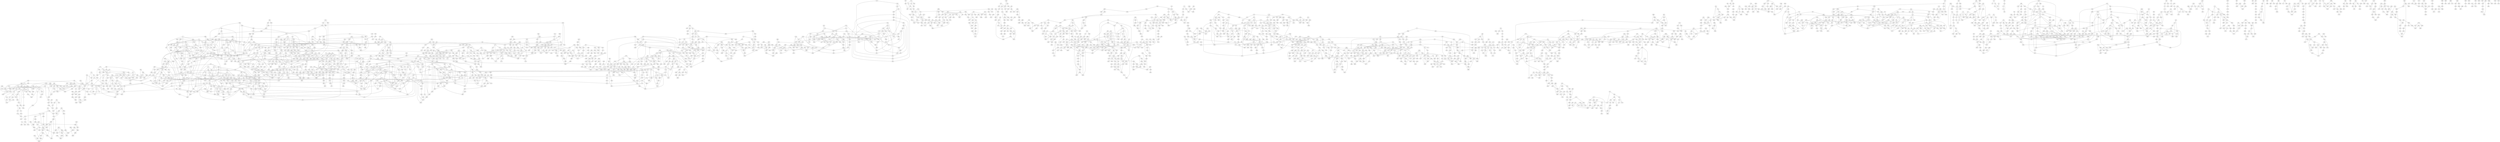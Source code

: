 graph {
    0 [ label = "0" ]
    1 [ label = "1" ]
    2 [ label = "2" ]
    3 [ label = "3" ]
    4 [ label = "4" ]
    5 [ label = "5" ]
    6 [ label = "6" ]
    7 [ label = "7" ]
    8 [ label = "8" ]
    9 [ label = "9" ]
    10 [ label = "10" ]
    11 [ label = "11" ]
    12 [ label = "12" ]
    13 [ label = "13" ]
    14 [ label = "14" ]
    15 [ label = "15" ]
    16 [ label = "16" ]
    17 [ label = "17" ]
    18 [ label = "18" ]
    19 [ label = "19" ]
    20 [ label = "20" ]
    21 [ label = "21" ]
    22 [ label = "22" ]
    23 [ label = "23" ]
    24 [ label = "24" ]
    25 [ label = "25" ]
    26 [ label = "26" ]
    27 [ label = "27" ]
    28 [ label = "28" ]
    29 [ label = "29" ]
    30 [ label = "30" ]
    31 [ label = "31" ]
    32 [ label = "32" ]
    33 [ label = "33" ]
    34 [ label = "34" ]
    35 [ label = "35" ]
    36 [ label = "36" ]
    37 [ label = "37" ]
    38 [ label = "38" ]
    39 [ label = "39" ]
    40 [ label = "40" ]
    41 [ label = "41" ]
    42 [ label = "42" ]
    43 [ label = "43" ]
    44 [ label = "44" ]
    45 [ label = "45" ]
    46 [ label = "46" ]
    47 [ label = "47" ]
    48 [ label = "48" ]
    49 [ label = "49" ]
    50 [ label = "50" ]
    51 [ label = "51" ]
    52 [ label = "52" ]
    53 [ label = "53" ]
    54 [ label = "54" ]
    55 [ label = "55" ]
    56 [ label = "56" ]
    57 [ label = "57" ]
    58 [ label = "58" ]
    59 [ label = "59" ]
    60 [ label = "60" ]
    61 [ label = "61" ]
    62 [ label = "62" ]
    63 [ label = "63" ]
    64 [ label = "64" ]
    65 [ label = "65" ]
    66 [ label = "66" ]
    67 [ label = "67" ]
    68 [ label = "68" ]
    69 [ label = "69" ]
    70 [ label = "70" ]
    71 [ label = "71" ]
    72 [ label = "72" ]
    73 [ label = "73" ]
    74 [ label = "74" ]
    75 [ label = "75" ]
    76 [ label = "76" ]
    77 [ label = "77" ]
    78 [ label = "78" ]
    79 [ label = "79" ]
    80 [ label = "80" ]
    81 [ label = "81" ]
    82 [ label = "82" ]
    83 [ label = "83" ]
    84 [ label = "84" ]
    85 [ label = "85" ]
    86 [ label = "86" ]
    87 [ label = "87" ]
    88 [ label = "88" ]
    89 [ label = "89" ]
    90 [ label = "90" ]
    91 [ label = "91" ]
    92 [ label = "92" ]
    93 [ label = "93" ]
    94 [ label = "94" ]
    95 [ label = "95" ]
    96 [ label = "96" ]
    97 [ label = "97" ]
    98 [ label = "98" ]
    99 [ label = "99" ]
    100 [ label = "100" ]
    101 [ label = "101" ]
    102 [ label = "102" ]
    103 [ label = "103" ]
    104 [ label = "104" ]
    105 [ label = "105" ]
    106 [ label = "106" ]
    107 [ label = "107" ]
    108 [ label = "108" ]
    109 [ label = "109" ]
    110 [ label = "110" ]
    111 [ label = "111" ]
    112 [ label = "112" ]
    113 [ label = "113" ]
    114 [ label = "114" ]
    115 [ label = "115" ]
    116 [ label = "116" ]
    117 [ label = "117" ]
    118 [ label = "118" ]
    119 [ label = "119" ]
    120 [ label = "120" ]
    121 [ label = "121" ]
    122 [ label = "122" ]
    123 [ label = "123" ]
    124 [ label = "124" ]
    125 [ label = "125" ]
    126 [ label = "126" ]
    127 [ label = "127" ]
    128 [ label = "128" ]
    129 [ label = "129" ]
    130 [ label = "130" ]
    131 [ label = "131" ]
    132 [ label = "132" ]
    133 [ label = "133" ]
    134 [ label = "134" ]
    135 [ label = "135" ]
    136 [ label = "136" ]
    137 [ label = "137" ]
    138 [ label = "138" ]
    139 [ label = "139" ]
    140 [ label = "140" ]
    141 [ label = "141" ]
    142 [ label = "142" ]
    143 [ label = "143" ]
    144 [ label = "144" ]
    145 [ label = "145" ]
    146 [ label = "146" ]
    147 [ label = "147" ]
    148 [ label = "148" ]
    149 [ label = "149" ]
    150 [ label = "150" ]
    151 [ label = "151" ]
    152 [ label = "152" ]
    153 [ label = "153" ]
    154 [ label = "154" ]
    155 [ label = "155" ]
    156 [ label = "156" ]
    157 [ label = "157" ]
    158 [ label = "158" ]
    159 [ label = "159" ]
    160 [ label = "160" ]
    161 [ label = "161" ]
    162 [ label = "162" ]
    163 [ label = "163" ]
    164 [ label = "164" ]
    165 [ label = "165" ]
    166 [ label = "166" ]
    167 [ label = "167" ]
    168 [ label = "168" ]
    169 [ label = "169" ]
    170 [ label = "170" ]
    171 [ label = "171" ]
    172 [ label = "172" ]
    173 [ label = "173" ]
    174 [ label = "174" ]
    175 [ label = "175" ]
    176 [ label = "176" ]
    177 [ label = "177" ]
    178 [ label = "178" ]
    179 [ label = "179" ]
    180 [ label = "180" ]
    181 [ label = "181" ]
    182 [ label = "182" ]
    183 [ label = "183" ]
    184 [ label = "184" ]
    185 [ label = "185" ]
    186 [ label = "186" ]
    187 [ label = "187" ]
    188 [ label = "188" ]
    189 [ label = "189" ]
    190 [ label = "190" ]
    191 [ label = "191" ]
    192 [ label = "192" ]
    193 [ label = "193" ]
    194 [ label = "194" ]
    195 [ label = "195" ]
    196 [ label = "196" ]
    197 [ label = "197" ]
    198 [ label = "198" ]
    199 [ label = "199" ]
    200 [ label = "200" ]
    201 [ label = "201" ]
    202 [ label = "202" ]
    203 [ label = "203" ]
    204 [ label = "204" ]
    205 [ label = "205" ]
    206 [ label = "206" ]
    207 [ label = "207" ]
    208 [ label = "208" ]
    209 [ label = "209" ]
    210 [ label = "210" ]
    211 [ label = "211" ]
    212 [ label = "212" ]
    213 [ label = "213" ]
    214 [ label = "214" ]
    215 [ label = "215" ]
    216 [ label = "216" ]
    217 [ label = "217" ]
    218 [ label = "218" ]
    219 [ label = "219" ]
    220 [ label = "220" ]
    221 [ label = "221" ]
    222 [ label = "222" ]
    223 [ label = "223" ]
    224 [ label = "224" ]
    225 [ label = "225" ]
    226 [ label = "226" ]
    227 [ label = "227" ]
    228 [ label = "228" ]
    229 [ label = "229" ]
    230 [ label = "230" ]
    231 [ label = "231" ]
    232 [ label = "232" ]
    233 [ label = "233" ]
    234 [ label = "234" ]
    235 [ label = "235" ]
    236 [ label = "236" ]
    237 [ label = "237" ]
    238 [ label = "238" ]
    239 [ label = "239" ]
    240 [ label = "240" ]
    241 [ label = "241" ]
    242 [ label = "242" ]
    243 [ label = "243" ]
    244 [ label = "244" ]
    245 [ label = "245" ]
    246 [ label = "246" ]
    247 [ label = "247" ]
    248 [ label = "248" ]
    249 [ label = "249" ]
    250 [ label = "250" ]
    251 [ label = "251" ]
    252 [ label = "252" ]
    253 [ label = "253" ]
    254 [ label = "254" ]
    255 [ label = "255" ]
    256 [ label = "256" ]
    257 [ label = "257" ]
    258 [ label = "258" ]
    259 [ label = "259" ]
    260 [ label = "260" ]
    261 [ label = "261" ]
    262 [ label = "262" ]
    263 [ label = "263" ]
    264 [ label = "264" ]
    265 [ label = "265" ]
    266 [ label = "266" ]
    267 [ label = "267" ]
    268 [ label = "268" ]
    269 [ label = "269" ]
    270 [ label = "270" ]
    271 [ label = "271" ]
    272 [ label = "272" ]
    273 [ label = "273" ]
    274 [ label = "274" ]
    275 [ label = "275" ]
    276 [ label = "276" ]
    277 [ label = "277" ]
    278 [ label = "278" ]
    279 [ label = "279" ]
    280 [ label = "280" ]
    281 [ label = "281" ]
    282 [ label = "282" ]
    283 [ label = "283" ]
    284 [ label = "284" ]
    285 [ label = "285" ]
    286 [ label = "286" ]
    287 [ label = "287" ]
    288 [ label = "288" ]
    289 [ label = "289" ]
    290 [ label = "290" ]
    291 [ label = "291" ]
    292 [ label = "292" ]
    293 [ label = "293" ]
    294 [ label = "294" ]
    295 [ label = "295" ]
    296 [ label = "296" ]
    297 [ label = "297" ]
    298 [ label = "298" ]
    299 [ label = "299" ]
    300 [ label = "300" ]
    301 [ label = "301" ]
    302 [ label = "302" ]
    303 [ label = "303" ]
    304 [ label = "304" ]
    305 [ label = "305" ]
    306 [ label = "306" ]
    307 [ label = "307" ]
    308 [ label = "308" ]
    309 [ label = "309" ]
    310 [ label = "310" ]
    311 [ label = "311" ]
    312 [ label = "312" ]
    313 [ label = "313" ]
    314 [ label = "314" ]
    315 [ label = "315" ]
    316 [ label = "316" ]
    317 [ label = "317" ]
    318 [ label = "318" ]
    319 [ label = "319" ]
    320 [ label = "320" ]
    321 [ label = "321" ]
    322 [ label = "322" ]
    323 [ label = "323" ]
    324 [ label = "324" ]
    325 [ label = "325" ]
    326 [ label = "326" ]
    327 [ label = "327" ]
    328 [ label = "328" ]
    329 [ label = "329" ]
    330 [ label = "330" ]
    331 [ label = "331" ]
    332 [ label = "332" ]
    333 [ label = "333" ]
    334 [ label = "334" ]
    335 [ label = "335" ]
    336 [ label = "336" ]
    337 [ label = "337" ]
    338 [ label = "338" ]
    339 [ label = "339" ]
    340 [ label = "340" ]
    341 [ label = "341" ]
    342 [ label = "342" ]
    343 [ label = "343" ]
    344 [ label = "344" ]
    345 [ label = "345" ]
    346 [ label = "346" ]
    347 [ label = "347" ]
    348 [ label = "348" ]
    349 [ label = "349" ]
    350 [ label = "350" ]
    351 [ label = "351" ]
    352 [ label = "352" ]
    353 [ label = "353" ]
    354 [ label = "354" ]
    355 [ label = "355" ]
    356 [ label = "356" ]
    357 [ label = "357" ]
    358 [ label = "358" ]
    359 [ label = "359" ]
    360 [ label = "360" ]
    361 [ label = "361" ]
    362 [ label = "362" ]
    363 [ label = "363" ]
    364 [ label = "364" ]
    365 [ label = "365" ]
    366 [ label = "366" ]
    367 [ label = "367" ]
    368 [ label = "368" ]
    369 [ label = "369" ]
    370 [ label = "370" ]
    371 [ label = "371" ]
    372 [ label = "372" ]
    373 [ label = "373" ]
    374 [ label = "374" ]
    375 [ label = "375" ]
    376 [ label = "376" ]
    377 [ label = "377" ]
    378 [ label = "378" ]
    379 [ label = "379" ]
    380 [ label = "380" ]
    381 [ label = "381" ]
    382 [ label = "382" ]
    383 [ label = "383" ]
    384 [ label = "384" ]
    385 [ label = "385" ]
    386 [ label = "386" ]
    387 [ label = "387" ]
    388 [ label = "388" ]
    389 [ label = "389" ]
    390 [ label = "390" ]
    391 [ label = "391" ]
    392 [ label = "392" ]
    393 [ label = "393" ]
    394 [ label = "394" ]
    395 [ label = "395" ]
    396 [ label = "396" ]
    397 [ label = "397" ]
    398 [ label = "398" ]
    399 [ label = "399" ]
    400 [ label = "400" ]
    401 [ label = "401" ]
    402 [ label = "402" ]
    403 [ label = "403" ]
    404 [ label = "404" ]
    405 [ label = "405" ]
    406 [ label = "406" ]
    407 [ label = "407" ]
    408 [ label = "408" ]
    409 [ label = "409" ]
    410 [ label = "410" ]
    411 [ label = "411" ]
    412 [ label = "412" ]
    413 [ label = "413" ]
    414 [ label = "414" ]
    415 [ label = "415" ]
    416 [ label = "416" ]
    417 [ label = "417" ]
    418 [ label = "418" ]
    419 [ label = "419" ]
    420 [ label = "420" ]
    421 [ label = "421" ]
    422 [ label = "422" ]
    423 [ label = "423" ]
    424 [ label = "424" ]
    425 [ label = "425" ]
    426 [ label = "426" ]
    427 [ label = "427" ]
    428 [ label = "428" ]
    429 [ label = "429" ]
    430 [ label = "430" ]
    431 [ label = "431" ]
    432 [ label = "432" ]
    433 [ label = "433" ]
    434 [ label = "434" ]
    435 [ label = "435" ]
    436 [ label = "436" ]
    437 [ label = "437" ]
    438 [ label = "438" ]
    439 [ label = "439" ]
    440 [ label = "440" ]
    441 [ label = "441" ]
    442 [ label = "442" ]
    443 [ label = "443" ]
    444 [ label = "444" ]
    445 [ label = "445" ]
    446 [ label = "446" ]
    447 [ label = "447" ]
    448 [ label = "448" ]
    449 [ label = "449" ]
    450 [ label = "450" ]
    451 [ label = "451" ]
    452 [ label = "452" ]
    453 [ label = "453" ]
    454 [ label = "454" ]
    455 [ label = "455" ]
    456 [ label = "456" ]
    457 [ label = "457" ]
    458 [ label = "458" ]
    459 [ label = "459" ]
    460 [ label = "460" ]
    461 [ label = "461" ]
    462 [ label = "462" ]
    463 [ label = "463" ]
    464 [ label = "464" ]
    465 [ label = "465" ]
    466 [ label = "466" ]
    467 [ label = "467" ]
    468 [ label = "468" ]
    469 [ label = "469" ]
    470 [ label = "470" ]
    471 [ label = "471" ]
    472 [ label = "472" ]
    473 [ label = "473" ]
    474 [ label = "474" ]
    475 [ label = "475" ]
    476 [ label = "476" ]
    477 [ label = "477" ]
    478 [ label = "478" ]
    479 [ label = "479" ]
    480 [ label = "480" ]
    481 [ label = "481" ]
    482 [ label = "482" ]
    483 [ label = "483" ]
    484 [ label = "484" ]
    485 [ label = "485" ]
    486 [ label = "486" ]
    487 [ label = "487" ]
    488 [ label = "488" ]
    489 [ label = "489" ]
    490 [ label = "490" ]
    491 [ label = "491" ]
    492 [ label = "492" ]
    493 [ label = "493" ]
    494 [ label = "494" ]
    495 [ label = "495" ]
    496 [ label = "496" ]
    497 [ label = "497" ]
    498 [ label = "498" ]
    499 [ label = "499" ]
    500 [ label = "500" ]
    501 [ label = "501" ]
    502 [ label = "502" ]
    503 [ label = "503" ]
    504 [ label = "504" ]
    505 [ label = "505" ]
    506 [ label = "506" ]
    507 [ label = "507" ]
    508 [ label = "508" ]
    509 [ label = "509" ]
    510 [ label = "510" ]
    511 [ label = "511" ]
    512 [ label = "512" ]
    513 [ label = "513" ]
    514 [ label = "514" ]
    515 [ label = "515" ]
    516 [ label = "516" ]
    517 [ label = "517" ]
    518 [ label = "518" ]
    519 [ label = "519" ]
    520 [ label = "520" ]
    521 [ label = "521" ]
    522 [ label = "522" ]
    523 [ label = "523" ]
    524 [ label = "524" ]
    525 [ label = "525" ]
    526 [ label = "526" ]
    527 [ label = "527" ]
    528 [ label = "528" ]
    529 [ label = "529" ]
    530 [ label = "530" ]
    531 [ label = "531" ]
    532 [ label = "532" ]
    533 [ label = "533" ]
    534 [ label = "534" ]
    535 [ label = "535" ]
    536 [ label = "536" ]
    537 [ label = "537" ]
    538 [ label = "538" ]
    539 [ label = "539" ]
    540 [ label = "540" ]
    541 [ label = "541" ]
    542 [ label = "542" ]
    543 [ label = "543" ]
    544 [ label = "544" ]
    545 [ label = "545" ]
    546 [ label = "546" ]
    547 [ label = "547" ]
    548 [ label = "548" ]
    549 [ label = "549" ]
    550 [ label = "550" ]
    551 [ label = "551" ]
    552 [ label = "552" ]
    553 [ label = "553" ]
    554 [ label = "554" ]
    555 [ label = "555" ]
    556 [ label = "556" ]
    557 [ label = "557" ]
    558 [ label = "558" ]
    559 [ label = "559" ]
    560 [ label = "560" ]
    561 [ label = "561" ]
    562 [ label = "562" ]
    563 [ label = "563" ]
    564 [ label = "564" ]
    565 [ label = "565" ]
    566 [ label = "566" ]
    567 [ label = "567" ]
    568 [ label = "568" ]
    569 [ label = "569" ]
    570 [ label = "570" ]
    571 [ label = "571" ]
    572 [ label = "572" ]
    573 [ label = "573" ]
    574 [ label = "574" ]
    575 [ label = "575" ]
    576 [ label = "576" ]
    577 [ label = "577" ]
    578 [ label = "578" ]
    579 [ label = "579" ]
    580 [ label = "580" ]
    581 [ label = "581" ]
    582 [ label = "582" ]
    583 [ label = "583" ]
    584 [ label = "584" ]
    585 [ label = "585" ]
    586 [ label = "586" ]
    587 [ label = "587" ]
    588 [ label = "588" ]
    589 [ label = "589" ]
    590 [ label = "590" ]
    591 [ label = "591" ]
    592 [ label = "592" ]
    593 [ label = "593" ]
    594 [ label = "594" ]
    595 [ label = "595" ]
    596 [ label = "596" ]
    597 [ label = "597" ]
    598 [ label = "598" ]
    599 [ label = "599" ]
    600 [ label = "600" ]
    601 [ label = "601" ]
    602 [ label = "602" ]
    603 [ label = "603" ]
    604 [ label = "604" ]
    605 [ label = "605" ]
    606 [ label = "606" ]
    607 [ label = "607" ]
    608 [ label = "608" ]
    609 [ label = "609" ]
    610 [ label = "610" ]
    611 [ label = "611" ]
    612 [ label = "612" ]
    613 [ label = "613" ]
    614 [ label = "614" ]
    615 [ label = "615" ]
    616 [ label = "616" ]
    617 [ label = "617" ]
    618 [ label = "618" ]
    619 [ label = "619" ]
    620 [ label = "620" ]
    621 [ label = "621" ]
    622 [ label = "622" ]
    623 [ label = "623" ]
    624 [ label = "624" ]
    625 [ label = "625" ]
    626 [ label = "626" ]
    627 [ label = "627" ]
    628 [ label = "628" ]
    629 [ label = "629" ]
    630 [ label = "630" ]
    631 [ label = "631" ]
    632 [ label = "632" ]
    633 [ label = "633" ]
    634 [ label = "634" ]
    635 [ label = "635" ]
    636 [ label = "636" ]
    637 [ label = "637" ]
    638 [ label = "638" ]
    639 [ label = "639" ]
    640 [ label = "640" ]
    641 [ label = "641" ]
    642 [ label = "642" ]
    643 [ label = "643" ]
    644 [ label = "644" ]
    645 [ label = "645" ]
    646 [ label = "646" ]
    647 [ label = "647" ]
    648 [ label = "648" ]
    649 [ label = "649" ]
    650 [ label = "650" ]
    651 [ label = "651" ]
    652 [ label = "652" ]
    653 [ label = "653" ]
    654 [ label = "654" ]
    655 [ label = "655" ]
    656 [ label = "656" ]
    657 [ label = "657" ]
    658 [ label = "658" ]
    659 [ label = "659" ]
    660 [ label = "660" ]
    661 [ label = "661" ]
    662 [ label = "662" ]
    663 [ label = "663" ]
    664 [ label = "664" ]
    665 [ label = "665" ]
    666 [ label = "666" ]
    667 [ label = "667" ]
    668 [ label = "668" ]
    669 [ label = "669" ]
    670 [ label = "670" ]
    671 [ label = "671" ]
    672 [ label = "672" ]
    673 [ label = "673" ]
    674 [ label = "674" ]
    675 [ label = "675" ]
    676 [ label = "676" ]
    677 [ label = "677" ]
    678 [ label = "678" ]
    679 [ label = "679" ]
    680 [ label = "680" ]
    681 [ label = "681" ]
    682 [ label = "682" ]
    683 [ label = "683" ]
    684 [ label = "684" ]
    685 [ label = "685" ]
    686 [ label = "686" ]
    687 [ label = "687" ]
    688 [ label = "688" ]
    689 [ label = "689" ]
    690 [ label = "690" ]
    691 [ label = "691" ]
    692 [ label = "692" ]
    693 [ label = "693" ]
    694 [ label = "694" ]
    695 [ label = "695" ]
    696 [ label = "696" ]
    697 [ label = "697" ]
    698 [ label = "698" ]
    699 [ label = "699" ]
    700 [ label = "700" ]
    701 [ label = "701" ]
    702 [ label = "702" ]
    703 [ label = "703" ]
    704 [ label = "704" ]
    705 [ label = "705" ]
    706 [ label = "706" ]
    707 [ label = "707" ]
    708 [ label = "708" ]
    709 [ label = "709" ]
    710 [ label = "710" ]
    711 [ label = "711" ]
    712 [ label = "712" ]
    713 [ label = "713" ]
    714 [ label = "714" ]
    715 [ label = "715" ]
    716 [ label = "716" ]
    717 [ label = "717" ]
    718 [ label = "718" ]
    719 [ label = "719" ]
    720 [ label = "720" ]
    721 [ label = "721" ]
    722 [ label = "722" ]
    723 [ label = "723" ]
    724 [ label = "724" ]
    725 [ label = "725" ]
    726 [ label = "726" ]
    727 [ label = "727" ]
    728 [ label = "728" ]
    729 [ label = "729" ]
    730 [ label = "730" ]
    731 [ label = "731" ]
    732 [ label = "732" ]
    733 [ label = "733" ]
    734 [ label = "734" ]
    735 [ label = "735" ]
    736 [ label = "736" ]
    737 [ label = "737" ]
    738 [ label = "738" ]
    739 [ label = "739" ]
    740 [ label = "740" ]
    741 [ label = "741" ]
    742 [ label = "742" ]
    743 [ label = "743" ]
    744 [ label = "744" ]
    745 [ label = "745" ]
    746 [ label = "746" ]
    747 [ label = "747" ]
    748 [ label = "748" ]
    749 [ label = "749" ]
    750 [ label = "750" ]
    751 [ label = "751" ]
    752 [ label = "752" ]
    753 [ label = "753" ]
    754 [ label = "754" ]
    755 [ label = "755" ]
    756 [ label = "756" ]
    757 [ label = "757" ]
    758 [ label = "758" ]
    759 [ label = "759" ]
    760 [ label = "760" ]
    761 [ label = "761" ]
    762 [ label = "762" ]
    763 [ label = "763" ]
    764 [ label = "764" ]
    765 [ label = "765" ]
    766 [ label = "766" ]
    767 [ label = "767" ]
    768 [ label = "768" ]
    769 [ label = "769" ]
    770 [ label = "770" ]
    771 [ label = "771" ]
    772 [ label = "772" ]
    773 [ label = "773" ]
    774 [ label = "774" ]
    775 [ label = "775" ]
    776 [ label = "776" ]
    777 [ label = "777" ]
    778 [ label = "778" ]
    779 [ label = "779" ]
    780 [ label = "780" ]
    781 [ label = "781" ]
    782 [ label = "782" ]
    783 [ label = "783" ]
    784 [ label = "784" ]
    785 [ label = "785" ]
    786 [ label = "786" ]
    787 [ label = "787" ]
    788 [ label = "788" ]
    789 [ label = "789" ]
    790 [ label = "790" ]
    791 [ label = "791" ]
    792 [ label = "792" ]
    793 [ label = "793" ]
    794 [ label = "794" ]
    795 [ label = "795" ]
    796 [ label = "796" ]
    797 [ label = "797" ]
    798 [ label = "798" ]
    799 [ label = "799" ]
    800 [ label = "800" ]
    801 [ label = "801" ]
    802 [ label = "802" ]
    803 [ label = "803" ]
    804 [ label = "804" ]
    805 [ label = "805" ]
    806 [ label = "806" ]
    807 [ label = "807" ]
    808 [ label = "808" ]
    809 [ label = "809" ]
    810 [ label = "810" ]
    811 [ label = "811" ]
    812 [ label = "812" ]
    813 [ label = "813" ]
    814 [ label = "814" ]
    815 [ label = "815" ]
    816 [ label = "816" ]
    817 [ label = "817" ]
    818 [ label = "818" ]
    819 [ label = "819" ]
    820 [ label = "820" ]
    821 [ label = "821" ]
    822 [ label = "822" ]
    823 [ label = "823" ]
    824 [ label = "824" ]
    825 [ label = "825" ]
    826 [ label = "826" ]
    827 [ label = "827" ]
    828 [ label = "828" ]
    829 [ label = "829" ]
    830 [ label = "830" ]
    831 [ label = "831" ]
    832 [ label = "832" ]
    833 [ label = "833" ]
    834 [ label = "834" ]
    835 [ label = "835" ]
    836 [ label = "836" ]
    837 [ label = "837" ]
    838 [ label = "838" ]
    839 [ label = "839" ]
    840 [ label = "840" ]
    841 [ label = "841" ]
    842 [ label = "842" ]
    843 [ label = "843" ]
    844 [ label = "844" ]
    845 [ label = "845" ]
    846 [ label = "846" ]
    847 [ label = "847" ]
    848 [ label = "848" ]
    849 [ label = "849" ]
    850 [ label = "850" ]
    851 [ label = "851" ]
    852 [ label = "852" ]
    853 [ label = "853" ]
    854 [ label = "854" ]
    855 [ label = "855" ]
    856 [ label = "856" ]
    857 [ label = "857" ]
    858 [ label = "858" ]
    859 [ label = "859" ]
    860 [ label = "860" ]
    861 [ label = "861" ]
    862 [ label = "862" ]
    863 [ label = "863" ]
    864 [ label = "864" ]
    865 [ label = "865" ]
    866 [ label = "866" ]
    867 [ label = "867" ]
    868 [ label = "868" ]
    869 [ label = "869" ]
    870 [ label = "870" ]
    871 [ label = "871" ]
    872 [ label = "872" ]
    873 [ label = "873" ]
    874 [ label = "874" ]
    875 [ label = "875" ]
    876 [ label = "876" ]
    877 [ label = "877" ]
    878 [ label = "878" ]
    879 [ label = "879" ]
    880 [ label = "880" ]
    881 [ label = "881" ]
    882 [ label = "882" ]
    883 [ label = "883" ]
    884 [ label = "884" ]
    885 [ label = "885" ]
    886 [ label = "886" ]
    887 [ label = "887" ]
    888 [ label = "888" ]
    889 [ label = "889" ]
    890 [ label = "890" ]
    891 [ label = "891" ]
    892 [ label = "892" ]
    893 [ label = "893" ]
    894 [ label = "894" ]
    895 [ label = "895" ]
    896 [ label = "896" ]
    897 [ label = "897" ]
    898 [ label = "898" ]
    899 [ label = "899" ]
    900 [ label = "900" ]
    901 [ label = "901" ]
    902 [ label = "902" ]
    903 [ label = "903" ]
    904 [ label = "904" ]
    905 [ label = "905" ]
    906 [ label = "906" ]
    907 [ label = "907" ]
    908 [ label = "908" ]
    909 [ label = "909" ]
    910 [ label = "910" ]
    911 [ label = "911" ]
    912 [ label = "912" ]
    913 [ label = "913" ]
    914 [ label = "914" ]
    915 [ label = "915" ]
    916 [ label = "916" ]
    917 [ label = "917" ]
    918 [ label = "918" ]
    919 [ label = "919" ]
    920 [ label = "920" ]
    921 [ label = "921" ]
    922 [ label = "922" ]
    923 [ label = "923" ]
    924 [ label = "924" ]
    925 [ label = "925" ]
    926 [ label = "926" ]
    927 [ label = "927" ]
    928 [ label = "928" ]
    929 [ label = "929" ]
    930 [ label = "930" ]
    931 [ label = "931" ]
    932 [ label = "932" ]
    933 [ label = "933" ]
    934 [ label = "934" ]
    935 [ label = "935" ]
    936 [ label = "936" ]
    937 [ label = "937" ]
    938 [ label = "938" ]
    939 [ label = "939" ]
    940 [ label = "940" ]
    941 [ label = "941" ]
    942 [ label = "942" ]
    943 [ label = "943" ]
    944 [ label = "944" ]
    945 [ label = "945" ]
    946 [ label = "946" ]
    947 [ label = "947" ]
    948 [ label = "948" ]
    949 [ label = "949" ]
    950 [ label = "950" ]
    951 [ label = "951" ]
    952 [ label = "952" ]
    953 [ label = "953" ]
    954 [ label = "954" ]
    955 [ label = "955" ]
    956 [ label = "956" ]
    957 [ label = "957" ]
    958 [ label = "958" ]
    959 [ label = "959" ]
    960 [ label = "960" ]
    961 [ label = "961" ]
    962 [ label = "962" ]
    963 [ label = "963" ]
    964 [ label = "964" ]
    965 [ label = "965" ]
    966 [ label = "966" ]
    967 [ label = "967" ]
    968 [ label = "968" ]
    969 [ label = "969" ]
    970 [ label = "970" ]
    971 [ label = "971" ]
    972 [ label = "972" ]
    973 [ label = "973" ]
    974 [ label = "974" ]
    975 [ label = "975" ]
    976 [ label = "976" ]
    977 [ label = "977" ]
    978 [ label = "978" ]
    979 [ label = "979" ]
    980 [ label = "980" ]
    981 [ label = "981" ]
    982 [ label = "982" ]
    983 [ label = "983" ]
    984 [ label = "984" ]
    985 [ label = "985" ]
    986 [ label = "986" ]
    987 [ label = "987" ]
    988 [ label = "988" ]
    989 [ label = "989" ]
    990 [ label = "990" ]
    991 [ label = "991" ]
    992 [ label = "992" ]
    993 [ label = "993" ]
    994 [ label = "994" ]
    995 [ label = "995" ]
    996 [ label = "996" ]
    997 [ label = "997" ]
    998 [ label = "998" ]
    999 [ label = "999" ]
    1000 [ label = "1000" ]
    1001 [ label = "1001" ]
    1002 [ label = "1002" ]
    1003 [ label = "1003" ]
    1004 [ label = "1004" ]
    1005 [ label = "1005" ]
    1006 [ label = "1006" ]
    1007 [ label = "1007" ]
    1008 [ label = "1008" ]
    1009 [ label = "1009" ]
    1010 [ label = "1010" ]
    1011 [ label = "1011" ]
    1012 [ label = "1012" ]
    1013 [ label = "1013" ]
    1014 [ label = "1014" ]
    1015 [ label = "1015" ]
    1016 [ label = "1016" ]
    1017 [ label = "1017" ]
    1018 [ label = "1018" ]
    1019 [ label = "1019" ]
    1020 [ label = "1020" ]
    1021 [ label = "1021" ]
    1022 [ label = "1022" ]
    1023 [ label = "1023" ]
    1024 [ label = "1024" ]
    1025 [ label = "1025" ]
    1026 [ label = "1026" ]
    1027 [ label = "1027" ]
    1028 [ label = "1028" ]
    1029 [ label = "1029" ]
    1030 [ label = "1030" ]
    1031 [ label = "1031" ]
    1032 [ label = "1032" ]
    1033 [ label = "1033" ]
    1034 [ label = "1034" ]
    1035 [ label = "1035" ]
    1036 [ label = "1036" ]
    1037 [ label = "1037" ]
    1038 [ label = "1038" ]
    1039 [ label = "1039" ]
    1040 [ label = "1040" ]
    1041 [ label = "1041" ]
    1042 [ label = "1042" ]
    1043 [ label = "1043" ]
    1044 [ label = "1044" ]
    1045 [ label = "1045" ]
    1046 [ label = "1046" ]
    1047 [ label = "1047" ]
    1048 [ label = "1048" ]
    1049 [ label = "1049" ]
    1050 [ label = "1050" ]
    1051 [ label = "1051" ]
    1052 [ label = "1052" ]
    1053 [ label = "1053" ]
    1054 [ label = "1054" ]
    1055 [ label = "1055" ]
    1056 [ label = "1056" ]
    1057 [ label = "1057" ]
    1058 [ label = "1058" ]
    1059 [ label = "1059" ]
    1060 [ label = "1060" ]
    1061 [ label = "1061" ]
    1062 [ label = "1062" ]
    1063 [ label = "1063" ]
    1064 [ label = "1064" ]
    1065 [ label = "1065" ]
    1066 [ label = "1066" ]
    1067 [ label = "1067" ]
    1068 [ label = "1068" ]
    1069 [ label = "1069" ]
    1070 [ label = "1070" ]
    1071 [ label = "1071" ]
    1072 [ label = "1072" ]
    1073 [ label = "1073" ]
    1074 [ label = "1074" ]
    1075 [ label = "1075" ]
    1076 [ label = "1076" ]
    1077 [ label = "1077" ]
    1078 [ label = "1078" ]
    1079 [ label = "1079" ]
    1080 [ label = "1080" ]
    1081 [ label = "1081" ]
    1082 [ label = "1082" ]
    1083 [ label = "1083" ]
    1084 [ label = "1084" ]
    1085 [ label = "1085" ]
    1086 [ label = "1086" ]
    1087 [ label = "1087" ]
    1088 [ label = "1088" ]
    1089 [ label = "1089" ]
    1090 [ label = "1090" ]
    1091 [ label = "1091" ]
    1092 [ label = "1092" ]
    1093 [ label = "1093" ]
    1094 [ label = "1094" ]
    1095 [ label = "1095" ]
    1096 [ label = "1096" ]
    1097 [ label = "1097" ]
    1098 [ label = "1098" ]
    1099 [ label = "1099" ]
    1100 [ label = "1100" ]
    1101 [ label = "1101" ]
    1102 [ label = "1102" ]
    1103 [ label = "1103" ]
    1104 [ label = "1104" ]
    1105 [ label = "1105" ]
    1106 [ label = "1106" ]
    1107 [ label = "1107" ]
    1108 [ label = "1108" ]
    1109 [ label = "1109" ]
    1110 [ label = "1110" ]
    1111 [ label = "1111" ]
    1112 [ label = "1112" ]
    1113 [ label = "1113" ]
    1114 [ label = "1114" ]
    1115 [ label = "1115" ]
    1116 [ label = "1116" ]
    1117 [ label = "1117" ]
    1118 [ label = "1118" ]
    1119 [ label = "1119" ]
    1120 [ label = "1120" ]
    1121 [ label = "1121" ]
    1122 [ label = "1122" ]
    1123 [ label = "1123" ]
    1124 [ label = "1124" ]
    1125 [ label = "1125" ]
    1126 [ label = "1126" ]
    1127 [ label = "1127" ]
    1128 [ label = "1128" ]
    1129 [ label = "1129" ]
    1130 [ label = "1130" ]
    1131 [ label = "1131" ]
    1132 [ label = "1132" ]
    1133 [ label = "1133" ]
    1134 [ label = "1134" ]
    1135 [ label = "1135" ]
    1136 [ label = "1136" ]
    1137 [ label = "1137" ]
    1138 [ label = "1138" ]
    1139 [ label = "1139" ]
    1140 [ label = "1140" ]
    1141 [ label = "1141" ]
    1142 [ label = "1142" ]
    1143 [ label = "1143" ]
    1144 [ label = "1144" ]
    1145 [ label = "1145" ]
    1146 [ label = "1146" ]
    1147 [ label = "1147" ]
    1148 [ label = "1148" ]
    1149 [ label = "1149" ]
    1150 [ label = "1150" ]
    1151 [ label = "1151" ]
    1152 [ label = "1152" ]
    1153 [ label = "1153" ]
    1154 [ label = "1154" ]
    1155 [ label = "1155" ]
    1156 [ label = "1156" ]
    1157 [ label = "1157" ]
    1158 [ label = "1158" ]
    1159 [ label = "1159" ]
    1160 [ label = "1160" ]
    1161 [ label = "1161" ]
    1162 [ label = "1162" ]
    1163 [ label = "1163" ]
    1164 [ label = "1164" ]
    1165 [ label = "1165" ]
    1166 [ label = "1166" ]
    1167 [ label = "1167" ]
    1168 [ label = "1168" ]
    1169 [ label = "1169" ]
    1170 [ label = "1170" ]
    1171 [ label = "1171" ]
    1172 [ label = "1172" ]
    1173 [ label = "1173" ]
    1174 [ label = "1174" ]
    1175 [ label = "1175" ]
    1176 [ label = "1176" ]
    1177 [ label = "1177" ]
    1178 [ label = "1178" ]
    1179 [ label = "1179" ]
    1180 [ label = "1180" ]
    1181 [ label = "1181" ]
    1182 [ label = "1182" ]
    1183 [ label = "1183" ]
    1184 [ label = "1184" ]
    1185 [ label = "1185" ]
    1186 [ label = "1186" ]
    1187 [ label = "1187" ]
    1188 [ label = "1188" ]
    1189 [ label = "1189" ]
    1190 [ label = "1190" ]
    1191 [ label = "1191" ]
    1192 [ label = "1192" ]
    1193 [ label = "1193" ]
    1194 [ label = "1194" ]
    1195 [ label = "1195" ]
    1196 [ label = "1196" ]
    1197 [ label = "1197" ]
    1198 [ label = "1198" ]
    1199 [ label = "1199" ]
    1200 [ label = "1200" ]
    1201 [ label = "1201" ]
    1202 [ label = "1202" ]
    1203 [ label = "1203" ]
    1204 [ label = "1204" ]
    1205 [ label = "1205" ]
    1206 [ label = "1206" ]
    1207 [ label = "1207" ]
    1208 [ label = "1208" ]
    1209 [ label = "1209" ]
    1210 [ label = "1210" ]
    1211 [ label = "1211" ]
    1212 [ label = "1212" ]
    1213 [ label = "1213" ]
    1214 [ label = "1214" ]
    1215 [ label = "1215" ]
    1216 [ label = "1216" ]
    1217 [ label = "1217" ]
    1218 [ label = "1218" ]
    1219 [ label = "1219" ]
    1220 [ label = "1220" ]
    1221 [ label = "1221" ]
    1222 [ label = "1222" ]
    1223 [ label = "1223" ]
    1224 [ label = "1224" ]
    1225 [ label = "1225" ]
    1226 [ label = "1226" ]
    1227 [ label = "1227" ]
    1228 [ label = "1228" ]
    1229 [ label = "1229" ]
    1230 [ label = "1230" ]
    1231 [ label = "1231" ]
    1232 [ label = "1232" ]
    1233 [ label = "1233" ]
    1234 [ label = "1234" ]
    1235 [ label = "1235" ]
    1236 [ label = "1236" ]
    1237 [ label = "1237" ]
    1238 [ label = "1238" ]
    1239 [ label = "1239" ]
    1240 [ label = "1240" ]
    1241 [ label = "1241" ]
    1242 [ label = "1242" ]
    1243 [ label = "1243" ]
    1244 [ label = "1244" ]
    1245 [ label = "1245" ]
    1246 [ label = "1246" ]
    1247 [ label = "1247" ]
    1248 [ label = "1248" ]
    1249 [ label = "1249" ]
    1250 [ label = "1250" ]
    1251 [ label = "1251" ]
    1252 [ label = "1252" ]
    1253 [ label = "1253" ]
    1254 [ label = "1254" ]
    1255 [ label = "1255" ]
    1256 [ label = "1256" ]
    1257 [ label = "1257" ]
    1258 [ label = "1258" ]
    1259 [ label = "1259" ]
    1260 [ label = "1260" ]
    1261 [ label = "1261" ]
    1262 [ label = "1262" ]
    1263 [ label = "1263" ]
    1264 [ label = "1264" ]
    1265 [ label = "1265" ]
    1266 [ label = "1266" ]
    1267 [ label = "1267" ]
    1268 [ label = "1268" ]
    1269 [ label = "1269" ]
    1270 [ label = "1270" ]
    1271 [ label = "1271" ]
    1272 [ label = "1272" ]
    1273 [ label = "1273" ]
    1274 [ label = "1274" ]
    1275 [ label = "1275" ]
    1276 [ label = "1276" ]
    1277 [ label = "1277" ]
    1278 [ label = "1278" ]
    1279 [ label = "1279" ]
    1280 [ label = "1280" ]
    1281 [ label = "1281" ]
    1282 [ label = "1282" ]
    1283 [ label = "1283" ]
    1284 [ label = "1284" ]
    1285 [ label = "1285" ]
    1286 [ label = "1286" ]
    1287 [ label = "1287" ]
    1288 [ label = "1288" ]
    1289 [ label = "1289" ]
    1290 [ label = "1290" ]
    1291 [ label = "1291" ]
    1292 [ label = "1292" ]
    1293 [ label = "1293" ]
    1294 [ label = "1294" ]
    1295 [ label = "1295" ]
    1296 [ label = "1296" ]
    1297 [ label = "1297" ]
    1298 [ label = "1298" ]
    1299 [ label = "1299" ]
    1300 [ label = "1300" ]
    1301 [ label = "1301" ]
    1302 [ label = "1302" ]
    1303 [ label = "1303" ]
    1304 [ label = "1304" ]
    1305 [ label = "1305" ]
    1306 [ label = "1306" ]
    1307 [ label = "1307" ]
    1308 [ label = "1308" ]
    1309 [ label = "1309" ]
    1310 [ label = "1310" ]
    1311 [ label = "1311" ]
    1312 [ label = "1312" ]
    1313 [ label = "1313" ]
    1314 [ label = "1314" ]
    1315 [ label = "1315" ]
    1316 [ label = "1316" ]
    1317 [ label = "1317" ]
    1318 [ label = "1318" ]
    1319 [ label = "1319" ]
    1320 [ label = "1320" ]
    1321 [ label = "1321" ]
    1322 [ label = "1322" ]
    1323 [ label = "1323" ]
    1324 [ label = "1324" ]
    1325 [ label = "1325" ]
    1326 [ label = "1326" ]
    1327 [ label = "1327" ]
    1328 [ label = "1328" ]
    1329 [ label = "1329" ]
    1330 [ label = "1330" ]
    1331 [ label = "1331" ]
    1332 [ label = "1332" ]
    1333 [ label = "1333" ]
    1334 [ label = "1334" ]
    1335 [ label = "1335" ]
    1336 [ label = "1336" ]
    1337 [ label = "1337" ]
    1338 [ label = "1338" ]
    1339 [ label = "1339" ]
    1340 [ label = "1340" ]
    1341 [ label = "1341" ]
    1342 [ label = "1342" ]
    1343 [ label = "1343" ]
    1344 [ label = "1344" ]
    1345 [ label = "1345" ]
    1346 [ label = "1346" ]
    1347 [ label = "1347" ]
    1348 [ label = "1348" ]
    1349 [ label = "1349" ]
    1350 [ label = "1350" ]
    1351 [ label = "1351" ]
    1352 [ label = "1352" ]
    1353 [ label = "1353" ]
    1354 [ label = "1354" ]
    1355 [ label = "1355" ]
    1356 [ label = "1356" ]
    1357 [ label = "1357" ]
    1358 [ label = "1358" ]
    1359 [ label = "1359" ]
    1360 [ label = "1360" ]
    1361 [ label = "1361" ]
    1362 [ label = "1362" ]
    1363 [ label = "1363" ]
    1364 [ label = "1364" ]
    1365 [ label = "1365" ]
    1366 [ label = "1366" ]
    1367 [ label = "1367" ]
    1368 [ label = "1368" ]
    1369 [ label = "1369" ]
    1370 [ label = "1370" ]
    1371 [ label = "1371" ]
    1372 [ label = "1372" ]
    1373 [ label = "1373" ]
    1374 [ label = "1374" ]
    1375 [ label = "1375" ]
    1376 [ label = "1376" ]
    1377 [ label = "1377" ]
    1378 [ label = "1378" ]
    1379 [ label = "1379" ]
    1380 [ label = "1380" ]
    1381 [ label = "1381" ]
    1382 [ label = "1382" ]
    1383 [ label = "1383" ]
    1384 [ label = "1384" ]
    1385 [ label = "1385" ]
    1386 [ label = "1386" ]
    1387 [ label = "1387" ]
    1388 [ label = "1388" ]
    1389 [ label = "1389" ]
    1390 [ label = "1390" ]
    1391 [ label = "1391" ]
    1392 [ label = "1392" ]
    1393 [ label = "1393" ]
    1394 [ label = "1394" ]
    1395 [ label = "1395" ]
    1396 [ label = "1396" ]
    1397 [ label = "1397" ]
    1398 [ label = "1398" ]
    1399 [ label = "1399" ]
    1400 [ label = "1400" ]
    1401 [ label = "1401" ]
    1402 [ label = "1402" ]
    1403 [ label = "1403" ]
    1404 [ label = "1404" ]
    1405 [ label = "1405" ]
    1406 [ label = "1406" ]
    1407 [ label = "1407" ]
    1408 [ label = "1408" ]
    1409 [ label = "1409" ]
    1410 [ label = "1410" ]
    1411 [ label = "1411" ]
    1412 [ label = "1412" ]
    1413 [ label = "1413" ]
    1414 [ label = "1414" ]
    1415 [ label = "1415" ]
    1416 [ label = "1416" ]
    1417 [ label = "1417" ]
    1418 [ label = "1418" ]
    1419 [ label = "1419" ]
    1420 [ label = "1420" ]
    1421 [ label = "1421" ]
    1422 [ label = "1422" ]
    1423 [ label = "1423" ]
    1424 [ label = "1424" ]
    1425 [ label = "1425" ]
    1426 [ label = "1426" ]
    1427 [ label = "1427" ]
    1428 [ label = "1428" ]
    1429 [ label = "1429" ]
    1430 [ label = "1430" ]
    1431 [ label = "1431" ]
    1432 [ label = "1432" ]
    1433 [ label = "1433" ]
    1434 [ label = "1434" ]
    1435 [ label = "1435" ]
    1436 [ label = "1436" ]
    1437 [ label = "1437" ]
    1438 [ label = "1438" ]
    1439 [ label = "1439" ]
    1440 [ label = "1440" ]
    1441 [ label = "1441" ]
    1442 [ label = "1442" ]
    1443 [ label = "1443" ]
    1444 [ label = "1444" ]
    1445 [ label = "1445" ]
    1446 [ label = "1446" ]
    1447 [ label = "1447" ]
    1448 [ label = "1448" ]
    1449 [ label = "1449" ]
    1450 [ label = "1450" ]
    1451 [ label = "1451" ]
    1452 [ label = "1452" ]
    1453 [ label = "1453" ]
    1454 [ label = "1454" ]
    1455 [ label = "1455" ]
    1456 [ label = "1456" ]
    1457 [ label = "1457" ]
    1458 [ label = "1458" ]
    1459 [ label = "1459" ]
    1460 [ label = "1460" ]
    1461 [ label = "1461" ]
    1462 [ label = "1462" ]
    1463 [ label = "1463" ]
    1464 [ label = "1464" ]
    1465 [ label = "1465" ]
    1466 [ label = "1466" ]
    1467 [ label = "1467" ]
    1468 [ label = "1468" ]
    1469 [ label = "1469" ]
    1470 [ label = "1470" ]
    1471 [ label = "1471" ]
    1472 [ label = "1472" ]
    1473 [ label = "1473" ]
    1474 [ label = "1474" ]
    1475 [ label = "1475" ]
    1476 [ label = "1476" ]
    1477 [ label = "1477" ]
    1478 [ label = "1478" ]
    1479 [ label = "1479" ]
    1480 [ label = "1480" ]
    1481 [ label = "1481" ]
    1482 [ label = "1482" ]
    1483 [ label = "1483" ]
    1484 [ label = "1484" ]
    1485 [ label = "1485" ]
    1486 [ label = "1486" ]
    1487 [ label = "1487" ]
    1488 [ label = "1488" ]
    1489 [ label = "1489" ]
    1490 [ label = "1490" ]
    1491 [ label = "1491" ]
    1492 [ label = "1492" ]
    1493 [ label = "1493" ]
    1494 [ label = "1494" ]
    1495 [ label = "1495" ]
    1496 [ label = "1496" ]
    1497 [ label = "1497" ]
    1498 [ label = "1498" ]
    1499 [ label = "1499" ]
    1500 [ label = "1500" ]
    1501 [ label = "1501" ]
    1502 [ label = "1502" ]
    1503 [ label = "1503" ]
    1504 [ label = "1504" ]
    1505 [ label = "1505" ]
    1506 [ label = "1506" ]
    1507 [ label = "1507" ]
    1508 [ label = "1508" ]
    1509 [ label = "1509" ]
    1510 [ label = "1510" ]
    1511 [ label = "1511" ]
    1512 [ label = "1512" ]
    1513 [ label = "1513" ]
    1514 [ label = "1514" ]
    1515 [ label = "1515" ]
    1516 [ label = "1516" ]
    1517 [ label = "1517" ]
    1518 [ label = "1518" ]
    1519 [ label = "1519" ]
    1520 [ label = "1520" ]
    1521 [ label = "1521" ]
    1522 [ label = "1522" ]
    1523 [ label = "1523" ]
    1524 [ label = "1524" ]
    1525 [ label = "1525" ]
    1526 [ label = "1526" ]
    1527 [ label = "1527" ]
    1528 [ label = "1528" ]
    1529 [ label = "1529" ]
    1530 [ label = "1530" ]
    1531 [ label = "1531" ]
    1532 [ label = "1532" ]
    1533 [ label = "1533" ]
    1534 [ label = "1534" ]
    1535 [ label = "1535" ]
    1536 [ label = "1536" ]
    1537 [ label = "1537" ]
    1538 [ label = "1538" ]
    1539 [ label = "1539" ]
    1540 [ label = "1540" ]
    1541 [ label = "1541" ]
    1542 [ label = "1542" ]
    1543 [ label = "1543" ]
    1544 [ label = "1544" ]
    1545 [ label = "1545" ]
    1546 [ label = "1546" ]
    1547 [ label = "1547" ]
    1548 [ label = "1548" ]
    1549 [ label = "1549" ]
    1550 [ label = "1550" ]
    1551 [ label = "1551" ]
    1552 [ label = "1552" ]
    1553 [ label = "1553" ]
    1554 [ label = "1554" ]
    1555 [ label = "1555" ]
    1556 [ label = "1556" ]
    1557 [ label = "1557" ]
    1558 [ label = "1558" ]
    1559 [ label = "1559" ]
    1560 [ label = "1560" ]
    1561 [ label = "1561" ]
    1562 [ label = "1562" ]
    1563 [ label = "1563" ]
    1564 [ label = "1564" ]
    1565 [ label = "1565" ]
    1566 [ label = "1566" ]
    1567 [ label = "1567" ]
    1568 [ label = "1568" ]
    1569 [ label = "1569" ]
    1570 [ label = "1570" ]
    1571 [ label = "1571" ]
    1572 [ label = "1572" ]
    1573 [ label = "1573" ]
    1574 [ label = "1574" ]
    1575 [ label = "1575" ]
    1576 [ label = "1576" ]
    1577 [ label = "1577" ]
    1578 [ label = "1578" ]
    1579 [ label = "1579" ]
    1580 [ label = "1580" ]
    1581 [ label = "1581" ]
    1582 [ label = "1582" ]
    1583 [ label = "1583" ]
    1584 [ label = "1584" ]
    1585 [ label = "1585" ]
    1586 [ label = "1586" ]
    1587 [ label = "1587" ]
    1588 [ label = "1588" ]
    1589 [ label = "1589" ]
    1590 [ label = "1590" ]
    1591 [ label = "1591" ]
    1592 [ label = "1592" ]
    1593 [ label = "1593" ]
    1594 [ label = "1594" ]
    1595 [ label = "1595" ]
    1596 [ label = "1596" ]
    1597 [ label = "1597" ]
    1598 [ label = "1598" ]
    1599 [ label = "1599" ]
    1600 [ label = "1600" ]
    1601 [ label = "1601" ]
    1602 [ label = "1602" ]
    1603 [ label = "1603" ]
    1604 [ label = "1604" ]
    1605 [ label = "1605" ]
    1606 [ label = "1606" ]
    1607 [ label = "1607" ]
    1608 [ label = "1608" ]
    1609 [ label = "1609" ]
    1610 [ label = "1610" ]
    1611 [ label = "1611" ]
    1612 [ label = "1612" ]
    1613 [ label = "1613" ]
    1614 [ label = "1614" ]
    1615 [ label = "1615" ]
    1616 [ label = "1616" ]
    1617 [ label = "1617" ]
    1618 [ label = "1618" ]
    1619 [ label = "1619" ]
    1620 [ label = "1620" ]
    1621 [ label = "1621" ]
    1622 [ label = "1622" ]
    1623 [ label = "1623" ]
    1624 [ label = "1624" ]
    1625 [ label = "1625" ]
    1626 [ label = "1626" ]
    1627 [ label = "1627" ]
    1628 [ label = "1628" ]
    1629 [ label = "1629" ]
    1630 [ label = "1630" ]
    1631 [ label = "1631" ]
    1632 [ label = "1632" ]
    1633 [ label = "1633" ]
    1634 [ label = "1634" ]
    1635 [ label = "1635" ]
    1636 [ label = "1636" ]
    1637 [ label = "1637" ]
    1638 [ label = "1638" ]
    1639 [ label = "1639" ]
    1640 [ label = "1640" ]
    1641 [ label = "1641" ]
    1642 [ label = "1642" ]
    1643 [ label = "1643" ]
    1644 [ label = "1644" ]
    1645 [ label = "1645" ]
    1646 [ label = "1646" ]
    1647 [ label = "1647" ]
    1648 [ label = "1648" ]
    1649 [ label = "1649" ]
    1650 [ label = "1650" ]
    1651 [ label = "1651" ]
    1652 [ label = "1652" ]
    1653 [ label = "1653" ]
    1654 [ label = "1654" ]
    1655 [ label = "1655" ]
    1656 [ label = "1656" ]
    1657 [ label = "1657" ]
    1658 [ label = "1658" ]
    1659 [ label = "1659" ]
    1660 [ label = "1660" ]
    1661 [ label = "1661" ]
    1662 [ label = "1662" ]
    1663 [ label = "1663" ]
    1664 [ label = "1664" ]
    1665 [ label = "1665" ]
    1666 [ label = "1666" ]
    1667 [ label = "1667" ]
    1668 [ label = "1668" ]
    1669 [ label = "1669" ]
    1670 [ label = "1670" ]
    1671 [ label = "1671" ]
    1672 [ label = "1672" ]
    1673 [ label = "1673" ]
    1674 [ label = "1674" ]
    1675 [ label = "1675" ]
    1676 [ label = "1676" ]
    1677 [ label = "1677" ]
    1678 [ label = "1678" ]
    1679 [ label = "1679" ]
    1680 [ label = "1680" ]
    1681 [ label = "1681" ]
    1682 [ label = "1682" ]
    1683 [ label = "1683" ]
    1684 [ label = "1684" ]
    1685 [ label = "1685" ]
    1686 [ label = "1686" ]
    1687 [ label = "1687" ]
    1688 [ label = "1688" ]
    1689 [ label = "1689" ]
    1690 [ label = "1690" ]
    1691 [ label = "1691" ]
    1692 [ label = "1692" ]
    1693 [ label = "1693" ]
    1694 [ label = "1694" ]
    1695 [ label = "1695" ]
    1696 [ label = "1696" ]
    1697 [ label = "1697" ]
    1698 [ label = "1698" ]
    1699 [ label = "1699" ]
    1700 [ label = "1700" ]
    1701 [ label = "1701" ]
    1702 [ label = "1702" ]
    1703 [ label = "1703" ]
    1704 [ label = "1704" ]
    1705 [ label = "1705" ]
    1706 [ label = "1706" ]
    1707 [ label = "1707" ]
    1708 [ label = "1708" ]
    1709 [ label = "1709" ]
    1710 [ label = "1710" ]
    1711 [ label = "1711" ]
    1712 [ label = "1712" ]
    1713 [ label = "1713" ]
    1714 [ label = "1714" ]
    1715 [ label = "1715" ]
    1716 [ label = "1716" ]
    1717 [ label = "1717" ]
    1718 [ label = "1718" ]
    1719 [ label = "1719" ]
    1720 [ label = "1720" ]
    1721 [ label = "1721" ]
    1722 [ label = "1722" ]
    1723 [ label = "1723" ]
    1724 [ label = "1724" ]
    1725 [ label = "1725" ]
    1726 [ label = "1726" ]
    1727 [ label = "1727" ]
    1728 [ label = "1728" ]
    1729 [ label = "1729" ]
    1730 [ label = "1730" ]
    1731 [ label = "1731" ]
    1732 [ label = "1732" ]
    1733 [ label = "1733" ]
    1734 [ label = "1734" ]
    1735 [ label = "1735" ]
    1736 [ label = "1736" ]
    1737 [ label = "1737" ]
    1738 [ label = "1738" ]
    1739 [ label = "1739" ]
    1740 [ label = "1740" ]
    1741 [ label = "1741" ]
    1742 [ label = "1742" ]
    1743 [ label = "1743" ]
    1744 [ label = "1744" ]
    1745 [ label = "1745" ]
    1746 [ label = "1746" ]
    1747 [ label = "1747" ]
    1748 [ label = "1748" ]
    1749 [ label = "1749" ]
    1750 [ label = "1750" ]
    1751 [ label = "1751" ]
    1752 [ label = "1752" ]
    1753 [ label = "1753" ]
    1754 [ label = "1754" ]
    1755 [ label = "1755" ]
    1756 [ label = "1756" ]
    1757 [ label = "1757" ]
    1758 [ label = "1758" ]
    1759 [ label = "1759" ]
    1760 [ label = "1760" ]
    1761 [ label = "1761" ]
    1762 [ label = "1762" ]
    1763 [ label = "1763" ]
    1764 [ label = "1764" ]
    1765 [ label = "1765" ]
    1766 [ label = "1766" ]
    1767 [ label = "1767" ]
    1768 [ label = "1768" ]
    1769 [ label = "1769" ]
    1770 [ label = "1770" ]
    1771 [ label = "1771" ]
    1772 [ label = "1772" ]
    1773 [ label = "1773" ]
    1774 [ label = "1774" ]
    1775 [ label = "1775" ]
    1776 [ label = "1776" ]
    1777 [ label = "1777" ]
    1778 [ label = "1778" ]
    1779 [ label = "1779" ]
    1780 [ label = "1780" ]
    1781 [ label = "1781" ]
    1782 [ label = "1782" ]
    1783 [ label = "1783" ]
    1784 [ label = "1784" ]
    1785 [ label = "1785" ]
    1786 [ label = "1786" ]
    1787 [ label = "1787" ]
    1788 [ label = "1788" ]
    1789 [ label = "1789" ]
    1790 [ label = "1790" ]
    1791 [ label = "1791" ]
    1792 [ label = "1792" ]
    1793 [ label = "1793" ]
    1794 [ label = "1794" ]
    1795 [ label = "1795" ]
    1796 [ label = "1796" ]
    1797 [ label = "1797" ]
    1798 [ label = "1798" ]
    1799 [ label = "1799" ]
    1800 [ label = "1800" ]
    1801 [ label = "1801" ]
    1802 [ label = "1802" ]
    1803 [ label = "1803" ]
    1804 [ label = "1804" ]
    1805 [ label = "1805" ]
    1806 [ label = "1806" ]
    1807 [ label = "1807" ]
    1808 [ label = "1808" ]
    1809 [ label = "1809" ]
    1810 [ label = "1810" ]
    1811 [ label = "1811" ]
    1812 [ label = "1812" ]
    1813 [ label = "1813" ]
    1814 [ label = "1814" ]
    1815 [ label = "1815" ]
    1816 [ label = "1816" ]
    1817 [ label = "1817" ]
    1818 [ label = "1818" ]
    1819 [ label = "1819" ]
    1820 [ label = "1820" ]
    1821 [ label = "1821" ]
    1822 [ label = "1822" ]
    1823 [ label = "1823" ]
    1824 [ label = "1824" ]
    1825 [ label = "1825" ]
    1826 [ label = "1826" ]
    1827 [ label = "1827" ]
    1828 [ label = "1828" ]
    1829 [ label = "1829" ]
    1830 [ label = "1830" ]
    1831 [ label = "1831" ]
    1832 [ label = "1832" ]
    1833 [ label = "1833" ]
    1834 [ label = "1834" ]
    1835 [ label = "1835" ]
    1836 [ label = "1836" ]
    1837 [ label = "1837" ]
    1838 [ label = "1838" ]
    1839 [ label = "1839" ]
    1840 [ label = "1840" ]
    1841 [ label = "1841" ]
    1842 [ label = "1842" ]
    1843 [ label = "1843" ]
    1844 [ label = "1844" ]
    1845 [ label = "1845" ]
    1846 [ label = "1846" ]
    1847 [ label = "1847" ]
    1848 [ label = "1848" ]
    1849 [ label = "1849" ]
    1850 [ label = "1850" ]
    1851 [ label = "1851" ]
    1852 [ label = "1852" ]
    1853 [ label = "1853" ]
    1854 [ label = "1854" ]
    1855 [ label = "1855" ]
    1856 [ label = "1856" ]
    1857 [ label = "1857" ]
    1858 [ label = "1858" ]
    1859 [ label = "1859" ]
    1860 [ label = "1860" ]
    1861 [ label = "1861" ]
    1862 [ label = "1862" ]
    1863 [ label = "1863" ]
    1864 [ label = "1864" ]
    1865 [ label = "1865" ]
    1866 [ label = "1866" ]
    1867 [ label = "1867" ]
    1868 [ label = "1868" ]
    1869 [ label = "1869" ]
    1870 [ label = "1870" ]
    1871 [ label = "1871" ]
    1872 [ label = "1872" ]
    1873 [ label = "1873" ]
    1874 [ label = "1874" ]
    1875 [ label = "1875" ]
    1876 [ label = "1876" ]
    1877 [ label = "1877" ]
    1878 [ label = "1878" ]
    1879 [ label = "1879" ]
    1880 [ label = "1880" ]
    1881 [ label = "1881" ]
    1882 [ label = "1882" ]
    1883 [ label = "1883" ]
    1884 [ label = "1884" ]
    1885 [ label = "1885" ]
    1886 [ label = "1886" ]
    1887 [ label = "1887" ]
    1888 [ label = "1888" ]
    1889 [ label = "1889" ]
    1890 [ label = "1890" ]
    1891 [ label = "1891" ]
    1892 [ label = "1892" ]
    1893 [ label = "1893" ]
    1894 [ label = "1894" ]
    1895 [ label = "1895" ]
    1896 [ label = "1896" ]
    1897 [ label = "1897" ]
    1898 [ label = "1898" ]
    1899 [ label = "1899" ]
    1900 [ label = "1900" ]
    1901 [ label = "1901" ]
    1902 [ label = "1902" ]
    1903 [ label = "1903" ]
    1904 [ label = "1904" ]
    1905 [ label = "1905" ]
    1906 [ label = "1906" ]
    1907 [ label = "1907" ]
    1908 [ label = "1908" ]
    1909 [ label = "1909" ]
    1910 [ label = "1910" ]
    1911 [ label = "1911" ]
    1912 [ label = "1912" ]
    1913 [ label = "1913" ]
    1914 [ label = "1914" ]
    1915 [ label = "1915" ]
    1916 [ label = "1916" ]
    1917 [ label = "1917" ]
    1918 [ label = "1918" ]
    1919 [ label = "1919" ]
    1920 [ label = "1920" ]
    1921 [ label = "1921" ]
    1922 [ label = "1922" ]
    1923 [ label = "1923" ]
    1924 [ label = "1924" ]
    1925 [ label = "1925" ]
    1926 [ label = "1926" ]
    1927 [ label = "1927" ]
    1928 [ label = "1928" ]
    1929 [ label = "1929" ]
    1930 [ label = "1930" ]
    1931 [ label = "1931" ]
    1932 [ label = "1932" ]
    1933 [ label = "1933" ]
    1934 [ label = "1934" ]
    1935 [ label = "1935" ]
    1936 [ label = "1936" ]
    1937 [ label = "1937" ]
    1938 [ label = "1938" ]
    1939 [ label = "1939" ]
    1940 [ label = "1940" ]
    1941 [ label = "1941" ]
    1942 [ label = "1942" ]
    1943 [ label = "1943" ]
    1944 [ label = "1944" ]
    1945 [ label = "1945" ]
    1946 [ label = "1946" ]
    1947 [ label = "1947" ]
    1948 [ label = "1948" ]
    1949 [ label = "1949" ]
    1950 [ label = "1950" ]
    1951 [ label = "1951" ]
    1952 [ label = "1952" ]
    1953 [ label = "1953" ]
    1954 [ label = "1954" ]
    1955 [ label = "1955" ]
    1956 [ label = "1956" ]
    1957 [ label = "1957" ]
    1958 [ label = "1958" ]
    1959 [ label = "1959" ]
    1960 [ label = "1960" ]
    1961 [ label = "1961" ]
    1962 [ label = "1962" ]
    1963 [ label = "1963" ]
    1964 [ label = "1964" ]
    1965 [ label = "1965" ]
    1966 [ label = "1966" ]
    1967 [ label = "1967" ]
    1968 [ label = "1968" ]
    1969 [ label = "1969" ]
    1970 [ label = "1970" ]
    1971 [ label = "1971" ]
    1972 [ label = "1972" ]
    1973 [ label = "1973" ]
    1974 [ label = "1974" ]
    1975 [ label = "1975" ]
    1976 [ label = "1976" ]
    1977 [ label = "1977" ]
    1978 [ label = "1978" ]
    1979 [ label = "1979" ]
    1980 [ label = "1980" ]
    1981 [ label = "1981" ]
    1982 [ label = "1982" ]
    1983 [ label = "1983" ]
    1984 [ label = "1984" ]
    1985 [ label = "1985" ]
    1986 [ label = "1986" ]
    1987 [ label = "1987" ]
    1988 [ label = "1988" ]
    1989 [ label = "1989" ]
    1990 [ label = "1990" ]
    1991 [ label = "1991" ]
    1992 [ label = "1992" ]
    1993 [ label = "1993" ]
    1994 [ label = "1994" ]
    1995 [ label = "1995" ]
    1996 [ label = "1996" ]
    1997 [ label = "1997" ]
    1998 [ label = "1998" ]
    1999 [ label = "1999" ]
    2000 [ label = "2000" ]
    2001 [ label = "2001" ]
    2002 [ label = "2002" ]
    2003 [ label = "2003" ]
    2004 [ label = "2004" ]
    2005 [ label = "2005" ]
    2006 [ label = "2006" ]
    2007 [ label = "2007" ]
    2008 [ label = "2008" ]
    2009 [ label = "2009" ]
    2010 [ label = "2010" ]
    2011 [ label = "2011" ]
    2012 [ label = "2012" ]
    2013 [ label = "2013" ]
    2014 [ label = "2014" ]
    2015 [ label = "2015" ]
    2016 [ label = "2016" ]
    2017 [ label = "2017" ]
    2018 [ label = "2018" ]
    2019 [ label = "2019" ]
    2020 [ label = "2020" ]
    2021 [ label = "2021" ]
    2022 [ label = "2022" ]
    2023 [ label = "2023" ]
    2024 [ label = "2024" ]
    2025 [ label = "2025" ]
    2026 [ label = "2026" ]
    2027 [ label = "2027" ]
    2028 [ label = "2028" ]
    2029 [ label = "2029" ]
    2030 [ label = "2030" ]
    2031 [ label = "2031" ]
    2032 [ label = "2032" ]
    2033 [ label = "2033" ]
    2034 [ label = "2034" ]
    2035 [ label = "2035" ]
    2036 [ label = "2036" ]
    2037 [ label = "2037" ]
    2038 [ label = "2038" ]
    2039 [ label = "2039" ]
    2040 [ label = "2040" ]
    2041 [ label = "2041" ]
    2042 [ label = "2042" ]
    2043 [ label = "2043" ]
    2044 [ label = "2044" ]
    2045 [ label = "2045" ]
    2046 [ label = "2046" ]
    2047 [ label = "2047" ]
    2048 [ label = "2048" ]
    2049 [ label = "2049" ]
    2050 [ label = "2050" ]
    2051 [ label = "2051" ]
    2052 [ label = "2052" ]
    2053 [ label = "2053" ]
    2054 [ label = "2054" ]
    2055 [ label = "2055" ]
    2056 [ label = "2056" ]
    2057 [ label = "2057" ]
    2058 [ label = "2058" ]
    2059 [ label = "2059" ]
    2060 [ label = "2060" ]
    2061 [ label = "2061" ]
    2062 [ label = "2062" ]
    2063 [ label = "2063" ]
    2064 [ label = "2064" ]
    2065 [ label = "2065" ]
    2066 [ label = "2066" ]
    2067 [ label = "2067" ]
    2068 [ label = "2068" ]
    2069 [ label = "2069" ]
    2070 [ label = "2070" ]
    2071 [ label = "2071" ]
    2072 [ label = "2072" ]
    2073 [ label = "2073" ]
    2074 [ label = "2074" ]
    2075 [ label = "2075" ]
    2076 [ label = "2076" ]
    2077 [ label = "2077" ]
    2078 [ label = "2078" ]
    2079 [ label = "2079" ]
    2080 [ label = "2080" ]
    2081 [ label = "2081" ]
    2082 [ label = "2082" ]
    2083 [ label = "2083" ]
    2084 [ label = "2084" ]
    2085 [ label = "2085" ]
    2086 [ label = "2086" ]
    2087 [ label = "2087" ]
    2088 [ label = "2088" ]
    2089 [ label = "2089" ]
    2090 [ label = "2090" ]
    2091 [ label = "2091" ]
    2092 [ label = "2092" ]
    2093 [ label = "2093" ]
    2094 [ label = "2094" ]
    2095 [ label = "2095" ]
    2096 [ label = "2096" ]
    2097 [ label = "2097" ]
    2098 [ label = "2098" ]
    2099 [ label = "2099" ]
    2100 [ label = "2100" ]
    2101 [ label = "2101" ]
    2102 [ label = "2102" ]
    2103 [ label = "2103" ]
    2104 [ label = "2104" ]
    2105 [ label = "2105" ]
    2106 [ label = "2106" ]
    2107 [ label = "2107" ]
    2108 [ label = "2108" ]
    2109 [ label = "2109" ]
    2110 [ label = "2110" ]
    2111 [ label = "2111" ]
    2112 [ label = "2112" ]
    2113 [ label = "2113" ]
    2114 [ label = "2114" ]
    2115 [ label = "2115" ]
    2116 [ label = "2116" ]
    2117 [ label = "2117" ]
    2118 [ label = "2118" ]
    2119 [ label = "2119" ]
    2120 [ label = "2120" ]
    2121 [ label = "2121" ]
    2122 [ label = "2122" ]
    2123 [ label = "2123" ]
    2124 [ label = "2124" ]
    2125 [ label = "2125" ]
    2126 [ label = "2126" ]
    2127 [ label = "2127" ]
    2128 [ label = "2128" ]
    2129 [ label = "2129" ]
    2130 [ label = "2130" ]
    2131 [ label = "2131" ]
    2132 [ label = "2132" ]
    2133 [ label = "2133" ]
    2134 [ label = "2134" ]
    2135 [ label = "2135" ]
    2136 [ label = "2136" ]
    2137 [ label = "2137" ]
    2138 [ label = "2138" ]
    2139 [ label = "2139" ]
    2140 [ label = "2140" ]
    2141 [ label = "2141" ]
    2142 [ label = "2142" ]
    2143 [ label = "2143" ]
    2144 [ label = "2144" ]
    2145 [ label = "2145" ]
    2146 [ label = "2146" ]
    2147 [ label = "2147" ]
    2148 [ label = "2148" ]
    2149 [ label = "2149" ]
    2150 [ label = "2150" ]
    2151 [ label = "2151" ]
    2152 [ label = "2152" ]
    2153 [ label = "2153" ]
    2154 [ label = "2154" ]
    2155 [ label = "2155" ]
    2156 [ label = "2156" ]
    2157 [ label = "2157" ]
    2158 [ label = "2158" ]
    2159 [ label = "2159" ]
    2160 [ label = "2160" ]
    2161 [ label = "2161" ]
    2162 [ label = "2162" ]
    2163 [ label = "2163" ]
    2164 [ label = "2164" ]
    2165 [ label = "2165" ]
    2166 [ label = "2166" ]
    2167 [ label = "2167" ]
    2168 [ label = "2168" ]
    2169 [ label = "2169" ]
    2170 [ label = "2170" ]
    2171 [ label = "2171" ]
    2172 [ label = "2172" ]
    2173 [ label = "2173" ]
    2174 [ label = "2174" ]
    2175 [ label = "2175" ]
    2176 [ label = "2176" ]
    2177 [ label = "2177" ]
    2178 [ label = "2178" ]
    2179 [ label = "2179" ]
    2180 [ label = "2180" ]
    2181 [ label = "2181" ]
    2182 [ label = "2182" ]
    2183 [ label = "2183" ]
    2184 [ label = "2184" ]
    2185 [ label = "2185" ]
    2186 [ label = "2186" ]
    2187 [ label = "2187" ]
    2188 [ label = "2188" ]
    2189 [ label = "2189" ]
    2190 [ label = "2190" ]
    2191 [ label = "2191" ]
    2192 [ label = "2192" ]
    2193 [ label = "2193" ]
    2194 [ label = "2194" ]
    2195 [ label = "2195" ]
    2196 [ label = "2196" ]
    2197 [ label = "2197" ]
    2198 [ label = "2198" ]
    2199 [ label = "2199" ]
    2200 [ label = "2200" ]
    2201 [ label = "2201" ]
    2202 [ label = "2202" ]
    2203 [ label = "2203" ]
    2204 [ label = "2204" ]
    2205 [ label = "2205" ]
    2206 [ label = "2206" ]
    2207 [ label = "2207" ]
    2208 [ label = "2208" ]
    2209 [ label = "2209" ]
    2210 [ label = "2210" ]
    2211 [ label = "2211" ]
    2212 [ label = "2212" ]
    2213 [ label = "2213" ]
    2214 [ label = "2214" ]
    2215 [ label = "2215" ]
    2216 [ label = "2216" ]
    2217 [ label = "2217" ]
    2218 [ label = "2218" ]
    2219 [ label = "2219" ]
    2220 [ label = "2220" ]
    2221 [ label = "2221" ]
    2222 [ label = "2222" ]
    2223 [ label = "2223" ]
    2224 [ label = "2224" ]
    2225 [ label = "2225" ]
    2226 [ label = "2226" ]
    2227 [ label = "2227" ]
    2228 [ label = "2228" ]
    2229 [ label = "2229" ]
    2230 [ label = "2230" ]
    2231 [ label = "2231" ]
    2232 [ label = "2232" ]
    2233 [ label = "2233" ]
    2234 [ label = "2234" ]
    2235 [ label = "2235" ]
    2236 [ label = "2236" ]
    2237 [ label = "2237" ]
    2238 [ label = "2238" ]
    2239 [ label = "2239" ]
    2240 [ label = "2240" ]
    2241 [ label = "2241" ]
    2242 [ label = "2242" ]
    2243 [ label = "2243" ]
    2244 [ label = "2244" ]
    2245 [ label = "2245" ]
    2246 [ label = "2246" ]
    2247 [ label = "2247" ]
    2248 [ label = "2248" ]
    2249 [ label = "2249" ]
    2250 [ label = "2250" ]
    2251 [ label = "2251" ]
    2252 [ label = "2252" ]
    2253 [ label = "2253" ]
    2254 [ label = "2254" ]
    2255 [ label = "2255" ]
    2256 [ label = "2256" ]
    2257 [ label = "2257" ]
    2258 [ label = "2258" ]
    2259 [ label = "2259" ]
    2260 [ label = "2260" ]
    2261 [ label = "2261" ]
    2262 [ label = "2262" ]
    2263 [ label = "2263" ]
    2264 [ label = "2264" ]
    2265 [ label = "2265" ]
    2266 [ label = "2266" ]
    2267 [ label = "2267" ]
    2268 [ label = "2268" ]
    2269 [ label = "2269" ]
    2270 [ label = "2270" ]
    2271 [ label = "2271" ]
    2272 [ label = "2272" ]
    2273 [ label = "2273" ]
    2274 [ label = "2274" ]
    2275 [ label = "2275" ]
    2276 [ label = "2276" ]
    2277 [ label = "2277" ]
    2278 [ label = "2278" ]
    2279 [ label = "2279" ]
    2280 [ label = "2280" ]
    2281 [ label = "2281" ]
    2282 [ label = "2282" ]
    2283 [ label = "2283" ]
    2284 [ label = "2284" ]
    2285 [ label = "2285" ]
    2286 [ label = "2286" ]
    2287 [ label = "2287" ]
    2288 [ label = "2288" ]
    2289 [ label = "2289" ]
    2290 [ label = "2290" ]
    2291 [ label = "2291" ]
    2292 [ label = "2292" ]
    2293 [ label = "2293" ]
    2294 [ label = "2294" ]
    2295 [ label = "2295" ]
    2296 [ label = "2296" ]
    2297 [ label = "2297" ]
    2298 [ label = "2298" ]
    2299 [ label = "2299" ]
    2300 [ label = "2300" ]
    2301 [ label = "2301" ]
    2302 [ label = "2302" ]
    2303 [ label = "2303" ]
    2304 [ label = "2304" ]
    2305 [ label = "2305" ]
    2306 [ label = "2306" ]
    2307 [ label = "2307" ]
    2308 [ label = "2308" ]
    2309 [ label = "2309" ]
    2310 [ label = "2310" ]
    2311 [ label = "2311" ]
    2312 [ label = "2312" ]
    2313 [ label = "2313" ]
    2314 [ label = "2314" ]
    2315 [ label = "2315" ]
    2316 [ label = "2316" ]
    2317 [ label = "2317" ]
    2318 [ label = "2318" ]
    2319 [ label = "2319" ]
    2320 [ label = "2320" ]
    2321 [ label = "2321" ]
    2322 [ label = "2322" ]
    2323 [ label = "2323" ]
    2324 [ label = "2324" ]
    2325 [ label = "2325" ]
    2326 [ label = "2326" ]
    2327 [ label = "2327" ]
    2328 [ label = "2328" ]
    2329 [ label = "2329" ]
    2330 [ label = "2330" ]
    2331 [ label = "2331" ]
    2332 [ label = "2332" ]
    2333 [ label = "2333" ]
    2334 [ label = "2334" ]
    2335 [ label = "2335" ]
    2336 [ label = "2336" ]
    2337 [ label = "2337" ]
    2338 [ label = "2338" ]
    2339 [ label = "2339" ]
    2340 [ label = "2340" ]
    2341 [ label = "2341" ]
    2342 [ label = "2342" ]
    2343 [ label = "2343" ]
    2344 [ label = "2344" ]
    2345 [ label = "2345" ]
    2346 [ label = "2346" ]
    2347 [ label = "2347" ]
    2348 [ label = "2348" ]
    2349 [ label = "2349" ]
    2350 [ label = "2350" ]
    2351 [ label = "2351" ]
    2352 [ label = "2352" ]
    2353 [ label = "2353" ]
    2354 [ label = "2354" ]
    2355 [ label = "2355" ]
    2356 [ label = "2356" ]
    2357 [ label = "2357" ]
    2358 [ label = "2358" ]
    2359 [ label = "2359" ]
    2360 [ label = "2360" ]
    2361 [ label = "2361" ]
    2362 [ label = "2362" ]
    2363 [ label = "2363" ]
    2364 [ label = "2364" ]
    2365 [ label = "2365" ]
    2366 [ label = "2366" ]
    2367 [ label = "2367" ]
    2368 [ label = "2368" ]
    2369 [ label = "2369" ]
    2370 [ label = "2370" ]
    2371 [ label = "2371" ]
    2372 [ label = "2372" ]
    2373 [ label = "2373" ]
    2374 [ label = "2374" ]
    2375 [ label = "2375" ]
    2376 [ label = "2376" ]
    2377 [ label = "2377" ]
    2378 [ label = "2378" ]
    2379 [ label = "2379" ]
    2380 [ label = "2380" ]
    2381 [ label = "2381" ]
    2382 [ label = "2382" ]
    2383 [ label = "2383" ]
    2384 [ label = "2384" ]
    2385 [ label = "2385" ]
    2386 [ label = "2386" ]
    2387 [ label = "2387" ]
    2388 [ label = "2388" ]
    2389 [ label = "2389" ]
    2390 [ label = "2390" ]
    2391 [ label = "2391" ]
    2392 [ label = "2392" ]
    2393 [ label = "2393" ]
    2394 [ label = "2394" ]
    2395 [ label = "2395" ]
    2396 [ label = "2396" ]
    2397 [ label = "2397" ]
    2398 [ label = "2398" ]
    2399 [ label = "2399" ]
    2400 [ label = "2400" ]
    2401 [ label = "2401" ]
    2402 [ label = "2402" ]
    2403 [ label = "2403" ]
    2404 [ label = "2404" ]
    2405 [ label = "2405" ]
    2406 [ label = "2406" ]
    2407 [ label = "2407" ]
    2408 [ label = "2408" ]
    2409 [ label = "2409" ]
    2410 [ label = "2410" ]
    2411 [ label = "2411" ]
    2412 [ label = "2412" ]
    2413 [ label = "2413" ]
    2414 [ label = "2414" ]
    2415 [ label = "2415" ]
    2416 [ label = "2416" ]
    2417 [ label = "2417" ]
    2418 [ label = "2418" ]
    2419 [ label = "2419" ]
    2420 [ label = "2420" ]
    2421 [ label = "2421" ]
    2422 [ label = "2422" ]
    2423 [ label = "2423" ]
    2424 [ label = "2424" ]
    2425 [ label = "2425" ]
    2426 [ label = "2426" ]
    2427 [ label = "2427" ]
    2428 [ label = "2428" ]
    2429 [ label = "2429" ]
    2430 [ label = "2430" ]
    2431 [ label = "2431" ]
    2432 [ label = "2432" ]
    2433 [ label = "2433" ]
    2434 [ label = "2434" ]
    2435 [ label = "2435" ]
    2436 [ label = "2436" ]
    2437 [ label = "2437" ]
    2438 [ label = "2438" ]
    2439 [ label = "2439" ]
    2440 [ label = "2440" ]
    2441 [ label = "2441" ]
    2442 [ label = "2442" ]
    2443 [ label = "2443" ]
    2444 [ label = "2444" ]
    2445 [ label = "2445" ]
    2446 [ label = "2446" ]
    2447 [ label = "2447" ]
    2448 [ label = "2448" ]
    2449 [ label = "2449" ]
    2450 [ label = "2450" ]
    2451 [ label = "2451" ]
    2452 [ label = "2452" ]
    2453 [ label = "2453" ]
    2454 [ label = "2454" ]
    2455 [ label = "2455" ]
    2456 [ label = "2456" ]
    2457 [ label = "2457" ]
    2458 [ label = "2458" ]
    2459 [ label = "2459" ]
    2460 [ label = "2460" ]
    2461 [ label = "2461" ]
    2462 [ label = "2462" ]
    2463 [ label = "2463" ]
    2464 [ label = "2464" ]
    2465 [ label = "2465" ]
    2466 [ label = "2466" ]
    2467 [ label = "2467" ]
    2468 [ label = "2468" ]
    2469 [ label = "2469" ]
    2470 [ label = "2470" ]
    2471 [ label = "2471" ]
    2472 [ label = "2472" ]
    2473 [ label = "2473" ]
    2474 [ label = "2474" ]
    2475 [ label = "2475" ]
    2476 [ label = "2476" ]
    2477 [ label = "2477" ]
    2478 [ label = "2478" ]
    2479 [ label = "2479" ]
    2480 [ label = "2480" ]
    2481 [ label = "2481" ]
    2482 [ label = "2482" ]
    2483 [ label = "2483" ]
    2484 [ label = "2484" ]
    2485 [ label = "2485" ]
    2486 [ label = "2486" ]
    2487 [ label = "2487" ]
    2488 [ label = "2488" ]
    2489 [ label = "2489" ]
    2490 [ label = "2490" ]
    2491 [ label = "2491" ]
    2492 [ label = "2492" ]
    2493 [ label = "2493" ]
    2494 [ label = "2494" ]
    2495 [ label = "2495" ]
    2496 [ label = "2496" ]
    2497 [ label = "2497" ]
    2498 [ label = "2498" ]
    2499 [ label = "2499" ]
    2500 [ label = "2500" ]
    2501 [ label = "2501" ]
    2502 [ label = "2502" ]
    2503 [ label = "2503" ]
    2504 [ label = "2504" ]
    2505 [ label = "2505" ]
    2506 [ label = "2506" ]
    2507 [ label = "2507" ]
    2508 [ label = "2508" ]
    2509 [ label = "2509" ]
    2510 [ label = "2510" ]
    2511 [ label = "2511" ]
    2512 [ label = "2512" ]
    2513 [ label = "2513" ]
    2514 [ label = "2514" ]
    2515 [ label = "2515" ]
    2516 [ label = "2516" ]
    2517 [ label = "2517" ]
    2518 [ label = "2518" ]
    2519 [ label = "2519" ]
    2520 [ label = "2520" ]
    2521 [ label = "2521" ]
    2522 [ label = "2522" ]
    2523 [ label = "2523" ]
    2524 [ label = "2524" ]
    2525 [ label = "2525" ]
    2526 [ label = "2526" ]
    2527 [ label = "2527" ]
    2528 [ label = "2528" ]
    2529 [ label = "2529" ]
    2530 [ label = "2530" ]
    2531 [ label = "2531" ]
    2532 [ label = "2532" ]
    2533 [ label = "2533" ]
    2534 [ label = "2534" ]
    2535 [ label = "2535" ]
    2536 [ label = "2536" ]
    2537 [ label = "2537" ]
    2538 [ label = "2538" ]
    2539 [ label = "2539" ]
    2540 [ label = "2540" ]
    2541 [ label = "2541" ]
    2542 [ label = "2542" ]
    2543 [ label = "2543" ]
    2544 [ label = "2544" ]
    2545 [ label = "2545" ]
    2546 [ label = "2546" ]
    2547 [ label = "2547" ]
    2548 [ label = "2548" ]
    2549 [ label = "2549" ]
    2550 [ label = "2550" ]
    2551 [ label = "2551" ]
    2552 [ label = "2552" ]
    2553 [ label = "2553" ]
    2554 [ label = "2554" ]
    2555 [ label = "2555" ]
    2556 [ label = "2556" ]
    2557 [ label = "2557" ]
    2558 [ label = "2558" ]
    2559 [ label = "2559" ]
    2560 [ label = "2560" ]
    2561 [ label = "2561" ]
    2562 [ label = "2562" ]
    2563 [ label = "2563" ]
    2564 [ label = "2564" ]
    2565 [ label = "2565" ]
    2566 [ label = "2566" ]
    2567 [ label = "2567" ]
    2568 [ label = "2568" ]
    2569 [ label = "2569" ]
    2570 [ label = "2570" ]
    2571 [ label = "2571" ]
    2572 [ label = "2572" ]
    2573 [ label = "2573" ]
    2574 [ label = "2574" ]
    2575 [ label = "2575" ]
    2576 [ label = "2576" ]
    2577 [ label = "2577" ]
    2578 [ label = "2578" ]
    2579 [ label = "2579" ]
    2580 [ label = "2580" ]
    2581 [ label = "2581" ]
    2582 [ label = "2582" ]
    2583 [ label = "2583" ]
    2584 [ label = "2584" ]
    2585 [ label = "2585" ]
    2586 [ label = "2586" ]
    2587 [ label = "2587" ]
    2588 [ label = "2588" ]
    2589 [ label = "2589" ]
    2590 [ label = "2590" ]
    2591 [ label = "2591" ]
    2592 [ label = "2592" ]
    2593 [ label = "2593" ]
    2594 [ label = "2594" ]
    2595 [ label = "2595" ]
    2596 [ label = "2596" ]
    2597 [ label = "2597" ]
    2598 [ label = "2598" ]
    2599 [ label = "2599" ]
    2600 [ label = "2600" ]
    2601 [ label = "2601" ]
    2602 [ label = "2602" ]
    2603 [ label = "2603" ]
    2604 [ label = "2604" ]
    2605 [ label = "2605" ]
    2606 [ label = "2606" ]
    2607 [ label = "2607" ]
    2608 [ label = "2608" ]
    2609 [ label = "2609" ]
    2610 [ label = "2610" ]
    2611 [ label = "2611" ]
    2612 [ label = "2612" ]
    2613 [ label = "2613" ]
    2614 [ label = "2614" ]
    2615 [ label = "2615" ]
    2616 [ label = "2616" ]
    2617 [ label = "2617" ]
    2618 [ label = "2618" ]
    2619 [ label = "2619" ]
    2620 [ label = "2620" ]
    2621 [ label = "2621" ]
    2622 [ label = "2622" ]
    2623 [ label = "2623" ]
    2624 [ label = "2624" ]
    2625 [ label = "2625" ]
    2626 [ label = "2626" ]
    2627 [ label = "2627" ]
    2628 [ label = "2628" ]
    2629 [ label = "2629" ]
    2630 [ label = "2630" ]
    2631 [ label = "2631" ]
    2632 [ label = "2632" ]
    2633 [ label = "2633" ]
    2634 [ label = "2634" ]
    2635 [ label = "2635" ]
    2636 [ label = "2636" ]
    2637 [ label = "2637" ]
    2638 [ label = "2638" ]
    2639 [ label = "2639" ]
    2640 [ label = "2640" ]
    2641 [ label = "2641" ]
    2642 [ label = "2642" ]
    2643 [ label = "2643" ]
    2644 [ label = "2644" ]
    2645 [ label = "2645" ]
    2646 [ label = "2646" ]
    2647 [ label = "2647" ]
    2648 [ label = "2648" ]
    2649 [ label = "2649" ]
    2650 [ label = "2650" ]
    2651 [ label = "2651" ]
    2652 [ label = "2652" ]
    2653 [ label = "2653" ]
    2654 [ label = "2654" ]
    2655 [ label = "2655" ]
    2656 [ label = "2656" ]
    2657 [ label = "2657" ]
    2658 [ label = "2658" ]
    2659 [ label = "2659" ]
    2660 [ label = "2660" ]
    2661 [ label = "2661" ]
    2662 [ label = "2662" ]
    2663 [ label = "2663" ]
    2664 [ label = "2664" ]
    2665 [ label = "2665" ]
    2666 [ label = "2666" ]
    2667 [ label = "2667" ]
    2668 [ label = "2668" ]
    2669 [ label = "2669" ]
    2670 [ label = "2670" ]
    2671 [ label = "2671" ]
    2672 [ label = "2672" ]
    2673 [ label = "2673" ]
    2674 [ label = "2674" ]
    2675 [ label = "2675" ]
    2676 [ label = "2676" ]
    2677 [ label = "2677" ]
    2678 [ label = "2678" ]
    2679 [ label = "2679" ]
    2680 [ label = "2680" ]
    2681 [ label = "2681" ]
    2682 [ label = "2682" ]
    2683 [ label = "2683" ]
    2684 [ label = "2684" ]
    2685 [ label = "2685" ]
    2686 [ label = "2686" ]
    2687 [ label = "2687" ]
    2688 [ label = "2688" ]
    2689 [ label = "2689" ]
    2690 [ label = "2690" ]
    2691 [ label = "2691" ]
    2692 [ label = "2692" ]
    2693 [ label = "2693" ]
    2694 [ label = "2694" ]
    2695 [ label = "2695" ]
    2696 [ label = "2696" ]
    2697 [ label = "2697" ]
    2698 [ label = "2698" ]
    2699 [ label = "2699" ]
    2700 [ label = "2700" ]
    2701 [ label = "2701" ]
    2702 [ label = "2702" ]
    2703 [ label = "2703" ]
    2704 [ label = "2704" ]
    2705 [ label = "2705" ]
    2706 [ label = "2706" ]
    2707 [ label = "2707" ]
    2708 [ label = "2708" ]
    2709 [ label = "2709" ]
    2710 [ label = "2710" ]
    2711 [ label = "2711" ]
    2712 [ label = "2712" ]
    2713 [ label = "2713" ]
    2714 [ label = "2714" ]
    2715 [ label = "2715" ]
    2716 [ label = "2716" ]
    2717 [ label = "2717" ]
    2718 [ label = "2718" ]
    2719 [ label = "2719" ]
    2720 [ label = "2720" ]
    2721 [ label = "2721" ]
    2722 [ label = "2722" ]
    2723 [ label = "2723" ]
    2724 [ label = "2724" ]
    2725 [ label = "2725" ]
    2726 [ label = "2726" ]
    2727 [ label = "2727" ]
    2728 [ label = "2728" ]
    2729 [ label = "2729" ]
    2730 [ label = "2730" ]
    2731 [ label = "2731" ]
    2732 [ label = "2732" ]
    2733 [ label = "2733" ]
    2734 [ label = "2734" ]
    2735 [ label = "2735" ]
    2736 [ label = "2736" ]
    2737 [ label = "2737" ]
    2738 [ label = "2738" ]
    2739 [ label = "2739" ]
    2740 [ label = "2740" ]
    2741 [ label = "2741" ]
    2742 [ label = "2742" ]
    2743 [ label = "2743" ]
    2744 [ label = "2744" ]
    2745 [ label = "2745" ]
    2746 [ label = "2746" ]
    2747 [ label = "2747" ]
    2748 [ label = "2748" ]
    2749 [ label = "2749" ]
    2750 [ label = "2750" ]
    2751 [ label = "2751" ]
    2752 [ label = "2752" ]
    2753 [ label = "2753" ]
    2754 [ label = "2754" ]
    2755 [ label = "2755" ]
    2756 [ label = "2756" ]
    2757 [ label = "2757" ]
    2758 [ label = "2758" ]
    2759 [ label = "2759" ]
    2760 [ label = "2760" ]
    2761 [ label = "2761" ]
    2762 [ label = "2762" ]
    2763 [ label = "2763" ]
    2764 [ label = "2764" ]
    2765 [ label = "2765" ]
    2766 [ label = "2766" ]
    2767 [ label = "2767" ]
    2768 [ label = "2768" ]
    2769 [ label = "2769" ]
    2770 [ label = "2770" ]
    2771 [ label = "2771" ]
    2772 [ label = "2772" ]
    2773 [ label = "2773" ]
    2774 [ label = "2774" ]
    2775 [ label = "2775" ]
    2776 [ label = "2776" ]
    2777 [ label = "2777" ]
    2778 [ label = "2778" ]
    2779 [ label = "2779" ]
    2780 [ label = "2780" ]
    2781 [ label = "2781" ]
    2782 [ label = "2782" ]
    2783 [ label = "2783" ]
    2784 [ label = "2784" ]
    2785 [ label = "2785" ]
    2786 [ label = "2786" ]
    2787 [ label = "2787" ]
    2788 [ label = "2788" ]
    2789 [ label = "2789" ]
    2790 [ label = "2790" ]
    2791 [ label = "2791" ]
    2792 [ label = "2792" ]
    2793 [ label = "2793" ]
    2794 [ label = "2794" ]
    2795 [ label = "2795" ]
    2796 [ label = "2796" ]
    2797 [ label = "2797" ]
    2798 [ label = "2798" ]
    2799 [ label = "2799" ]
    2800 [ label = "2800" ]
    2801 [ label = "2801" ]
    2802 [ label = "2802" ]
    2803 [ label = "2803" ]
    2804 [ label = "2804" ]
    2805 [ label = "2805" ]
    2806 [ label = "2806" ]
    2807 [ label = "2807" ]
    2808 [ label = "2808" ]
    2809 [ label = "2809" ]
    2810 [ label = "2810" ]
    2811 [ label = "2811" ]
    2812 [ label = "2812" ]
    2813 [ label = "2813" ]
    2814 [ label = "2814" ]
    2815 [ label = "2815" ]
    2816 [ label = "2816" ]
    2817 [ label = "2817" ]
    2818 [ label = "2818" ]
    2819 [ label = "2819" ]
    2820 [ label = "2820" ]
    2821 [ label = "2821" ]
    2822 [ label = "2822" ]
    2823 [ label = "2823" ]
    2824 [ label = "2824" ]
    2825 [ label = "2825" ]
    2826 [ label = "2826" ]
    2827 [ label = "2827" ]
    2828 [ label = "2828" ]
    2829 [ label = "2829" ]
    2830 [ label = "2830" ]
    2831 [ label = "2831" ]
    2832 [ label = "2832" ]
    2833 [ label = "2833" ]
    2834 [ label = "2834" ]
    2835 [ label = "2835" ]
    2836 [ label = "2836" ]
    2837 [ label = "2837" ]
    2838 [ label = "2838" ]
    2839 [ label = "2839" ]
    2840 [ label = "2840" ]
    2841 [ label = "2841" ]
    2842 [ label = "2842" ]
    2843 [ label = "2843" ]
    2844 [ label = "2844" ]
    2845 [ label = "2845" ]
    2846 [ label = "2846" ]
    2847 [ label = "2847" ]
    2848 [ label = "2848" ]
    2849 [ label = "2849" ]
    2850 [ label = "2850" ]
    2851 [ label = "2851" ]
    2852 [ label = "2852" ]
    2853 [ label = "2853" ]
    2854 [ label = "2854" ]
    2855 [ label = "2855" ]
    2856 [ label = "2856" ]
    2857 [ label = "2857" ]
    2858 [ label = "2858" ]
    2859 [ label = "2859" ]
    2860 [ label = "2860" ]
    2861 [ label = "2861" ]
    2862 [ label = "2862" ]
    2863 [ label = "2863" ]
    2864 [ label = "2864" ]
    2865 [ label = "2865" ]
    2866 [ label = "2866" ]
    2867 [ label = "2867" ]
    2868 [ label = "2868" ]
    2869 [ label = "2869" ]
    2870 [ label = "2870" ]
    2871 [ label = "2871" ]
    2872 [ label = "2872" ]
    2873 [ label = "2873" ]
    2874 [ label = "2874" ]
    2875 [ label = "2875" ]
    2876 [ label = "2876" ]
    2877 [ label = "2877" ]
    2878 [ label = "2878" ]
    2879 [ label = "2879" ]
    2880 [ label = "2880" ]
    2881 [ label = "2881" ]
    2882 [ label = "2882" ]
    2883 [ label = "2883" ]
    2884 [ label = "2884" ]
    2885 [ label = "2885" ]
    2886 [ label = "2886" ]
    2887 [ label = "2887" ]
    2888 [ label = "2888" ]
    2889 [ label = "2889" ]
    2890 [ label = "2890" ]
    2891 [ label = "2891" ]
    2892 [ label = "2892" ]
    2893 [ label = "2893" ]
    2894 [ label = "2894" ]
    2895 [ label = "2895" ]
    2896 [ label = "2896" ]
    2897 [ label = "2897" ]
    2898 [ label = "2898" ]
    2899 [ label = "2899" ]
    2900 [ label = "2900" ]
    2901 [ label = "2901" ]
    2902 [ label = "2902" ]
    2903 [ label = "2903" ]
    2904 [ label = "2904" ]
    2905 [ label = "2905" ]
    2906 [ label = "2906" ]
    2907 [ label = "2907" ]
    2908 [ label = "2908" ]
    2909 [ label = "2909" ]
    2910 [ label = "2910" ]
    2911 [ label = "2911" ]
    2912 [ label = "2912" ]
    2913 [ label = "2913" ]
    2914 [ label = "2914" ]
    2915 [ label = "2915" ]
    2916 [ label = "2916" ]
    2917 [ label = "2917" ]
    2918 [ label = "2918" ]
    2919 [ label = "2919" ]
    2920 [ label = "2920" ]
    2921 [ label = "2921" ]
    2922 [ label = "2922" ]
    2923 [ label = "2923" ]
    2924 [ label = "2924" ]
    2925 [ label = "2925" ]
    2926 [ label = "2926" ]
    2927 [ label = "2927" ]
    2928 [ label = "2928" ]
    2929 [ label = "2929" ]
    2930 [ label = "2930" ]
    2931 [ label = "2931" ]
    2932 [ label = "2932" ]
    2933 [ label = "2933" ]
    2934 [ label = "2934" ]
    2935 [ label = "2935" ]
    2936 [ label = "2936" ]
    2937 [ label = "2937" ]
    2938 [ label = "2938" ]
    2939 [ label = "2939" ]
    2940 [ label = "2940" ]
    2941 [ label = "2941" ]
    2942 [ label = "2942" ]
    2943 [ label = "2943" ]
    2944 [ label = "2944" ]
    2945 [ label = "2945" ]
    2946 [ label = "2946" ]
    2947 [ label = "2947" ]
    2948 [ label = "2948" ]
    2949 [ label = "2949" ]
    2950 [ label = "2950" ]
    2951 [ label = "2951" ]
    2952 [ label = "2952" ]
    2953 [ label = "2953" ]
    2954 [ label = "2954" ]
    2955 [ label = "2955" ]
    2956 [ label = "2956" ]
    2957 [ label = "2957" ]
    2958 [ label = "2958" ]
    2959 [ label = "2959" ]
    2960 [ label = "2960" ]
    2961 [ label = "2961" ]
    2962 [ label = "2962" ]
    2963 [ label = "2963" ]
    2964 [ label = "2964" ]
    2965 [ label = "2965" ]
    2966 [ label = "2966" ]
    2967 [ label = "2967" ]
    2968 [ label = "2968" ]
    2969 [ label = "2969" ]
    2970 [ label = "2970" ]
    2971 [ label = "2971" ]
    2972 [ label = "2972" ]
    2973 [ label = "2973" ]
    2974 [ label = "2974" ]
    2975 [ label = "2975" ]
    2976 [ label = "2976" ]
    2977 [ label = "2977" ]
    2978 [ label = "2978" ]
    2979 [ label = "2979" ]
    2980 [ label = "2980" ]
    2981 [ label = "2981" ]
    2982 [ label = "2982" ]
    2983 [ label = "2983" ]
    2984 [ label = "2984" ]
    2985 [ label = "2985" ]
    2986 [ label = "2986" ]
    2987 [ label = "2987" ]
    2988 [ label = "2988" ]
    2989 [ label = "2989" ]
    2990 [ label = "2990" ]
    2991 [ label = "2991" ]
    2992 [ label = "2992" ]
    2993 [ label = "2993" ]
    2994 [ label = "2994" ]
    2995 [ label = "2995" ]
    2996 [ label = "2996" ]
    2997 [ label = "2997" ]
    2998 [ label = "2998" ]
    2999 [ label = "2999" ]
    3000 [ label = "3000" ]
    3001 [ label = "3001" ]
    3002 [ label = "3002" ]
    3003 [ label = "3003" ]
    3004 [ label = "3004" ]
    3005 [ label = "3005" ]
    3006 [ label = "3006" ]
    3007 [ label = "3007" ]
    3008 [ label = "3008" ]
    3009 [ label = "3009" ]
    3010 [ label = "3010" ]
    3011 [ label = "3011" ]
    3012 [ label = "3012" ]
    3013 [ label = "3013" ]
    3014 [ label = "3014" ]
    3015 [ label = "3015" ]
    3016 [ label = "3016" ]
    3017 [ label = "3017" ]
    3018 [ label = "3018" ]
    3019 [ label = "3019" ]
    3020 [ label = "3020" ]
    3021 [ label = "3021" ]
    3022 [ label = "3022" ]
    3023 [ label = "3023" ]
    3024 [ label = "3024" ]
    3025 [ label = "3025" ]
    3026 [ label = "3026" ]
    3027 [ label = "3027" ]
    3028 [ label = "3028" ]
    3029 [ label = "3029" ]
    3030 [ label = "3030" ]
    3031 [ label = "3031" ]
    3032 [ label = "3032" ]
    3033 [ label = "3033" ]
    3034 [ label = "3034" ]
    3035 [ label = "3035" ]
    3036 [ label = "3036" ]
    3037 [ label = "3037" ]
    3038 [ label = "3038" ]
    3039 [ label = "3039" ]
    3040 [ label = "3040" ]
    3041 [ label = "3041" ]
    3042 [ label = "3042" ]
    3043 [ label = "3043" ]
    3044 [ label = "3044" ]
    3045 [ label = "3045" ]
    3046 [ label = "3046" ]
    3047 [ label = "3047" ]
    3048 [ label = "3048" ]
    3049 [ label = "3049" ]
    3050 [ label = "3050" ]
    3051 [ label = "3051" ]
    3052 [ label = "3052" ]
    3053 [ label = "3053" ]
    3054 [ label = "3054" ]
    3055 [ label = "3055" ]
    3056 [ label = "3056" ]
    3057 [ label = "3057" ]
    3058 [ label = "3058" ]
    3059 [ label = "3059" ]
    3060 [ label = "3060" ]
    3061 [ label = "3061" ]
    3062 [ label = "3062" ]
    3063 [ label = "3063" ]
    3064 [ label = "3064" ]
    3065 [ label = "3065" ]
    3066 [ label = "3066" ]
    3067 [ label = "3067" ]
    3068 [ label = "3068" ]
    3069 [ label = "3069" ]
    3070 [ label = "3070" ]
    3071 [ label = "3071" ]
    3072 [ label = "3072" ]
    3073 [ label = "3073" ]
    3074 [ label = "3074" ]
    3075 [ label = "3075" ]
    3076 [ label = "3076" ]
    3077 [ label = "3077" ]
    3078 [ label = "3078" ]
    3079 [ label = "3079" ]
    3080 [ label = "3080" ]
    3081 [ label = "3081" ]
    3082 [ label = "3082" ]
    3083 [ label = "3083" ]
    3084 [ label = "3084" ]
    3085 [ label = "3085" ]
    3086 [ label = "3086" ]
    3087 [ label = "3087" ]
    3088 [ label = "3088" ]
    3089 [ label = "3089" ]
    3090 [ label = "3090" ]
    3091 [ label = "3091" ]
    3092 [ label = "3092" ]
    3093 [ label = "3093" ]
    3094 [ label = "3094" ]
    3095 [ label = "3095" ]
    3096 [ label = "3096" ]
    3097 [ label = "3097" ]
    3098 [ label = "3098" ]
    3099 [ label = "3099" ]
    3100 [ label = "3100" ]
    3101 [ label = "3101" ]
    3102 [ label = "3102" ]
    3103 [ label = "3103" ]
    3104 [ label = "3104" ]
    3105 [ label = "3105" ]
    3106 [ label = "3106" ]
    3107 [ label = "3107" ]
    3108 [ label = "3108" ]
    3109 [ label = "3109" ]
    3110 [ label = "3110" ]
    3111 [ label = "3111" ]
    3112 [ label = "3112" ]
    3113 [ label = "3113" ]
    3114 [ label = "3114" ]
    3115 [ label = "3115" ]
    3116 [ label = "3116" ]
    3117 [ label = "3117" ]
    3118 [ label = "3118" ]
    3119 [ label = "3119" ]
    3120 [ label = "3120" ]
    3121 [ label = "3121" ]
    3122 [ label = "3122" ]
    3123 [ label = "3123" ]
    3124 [ label = "3124" ]
    3125 [ label = "3125" ]
    3126 [ label = "3126" ]
    3127 [ label = "3127" ]
    3128 [ label = "3128" ]
    3129 [ label = "3129" ]
    3130 [ label = "3130" ]
    3131 [ label = "3131" ]
    3132 [ label = "3132" ]
    3133 [ label = "3133" ]
    3134 [ label = "3134" ]
    3135 [ label = "3135" ]
    3136 [ label = "3136" ]
    3137 [ label = "3137" ]
    3138 [ label = "3138" ]
    3139 [ label = "3139" ]
    3140 [ label = "3140" ]
    3141 [ label = "3141" ]
    3142 [ label = "3142" ]
    3143 [ label = "3143" ]
    3144 [ label = "3144" ]
    3145 [ label = "3145" ]
    3146 [ label = "3146" ]
    3147 [ label = "3147" ]
    3148 [ label = "3148" ]
    3149 [ label = "3149" ]
    3150 [ label = "3150" ]
    3151 [ label = "3151" ]
    3152 [ label = "3152" ]
    3153 [ label = "3153" ]
    3154 [ label = "3154" ]
    3155 [ label = "3155" ]
    3156 [ label = "3156" ]
    3157 [ label = "3157" ]
    3158 [ label = "3158" ]
    3159 [ label = "3159" ]
    3160 [ label = "3160" ]
    3161 [ label = "3161" ]
    3162 [ label = "3162" ]
    3163 [ label = "3163" ]
    3164 [ label = "3164" ]
    3165 [ label = "3165" ]
    3166 [ label = "3166" ]
    3167 [ label = "3167" ]
    3168 [ label = "3168" ]
    3169 [ label = "3169" ]
    3170 [ label = "3170" ]
    3171 [ label = "3171" ]
    3172 [ label = "3172" ]
    3173 [ label = "3173" ]
    3174 [ label = "3174" ]
    3175 [ label = "3175" ]
    3176 [ label = "3176" ]
    3177 [ label = "3177" ]
    3178 [ label = "3178" ]
    3179 [ label = "3179" ]
    3180 [ label = "3180" ]
    3181 [ label = "3181" ]
    3182 [ label = "3182" ]
    3183 [ label = "3183" ]
    3184 [ label = "3184" ]
    3185 [ label = "3185" ]
    3186 [ label = "3186" ]
    3187 [ label = "3187" ]
    3188 [ label = "3188" ]
    3189 [ label = "3189" ]
    3190 [ label = "3190" ]
    3191 [ label = "3191" ]
    3192 [ label = "3192" ]
    3193 [ label = "3193" ]
    3194 [ label = "3194" ]
    3195 [ label = "3195" ]
    3196 [ label = "3196" ]
    3197 [ label = "3197" ]
    3198 [ label = "3198" ]
    3199 [ label = "3199" ]
    3200 [ label = "3200" ]
    3201 [ label = "3201" ]
    3202 [ label = "3202" ]
    3203 [ label = "3203" ]
    3204 [ label = "3204" ]
    3205 [ label = "3205" ]
    3206 [ label = "3206" ]
    3207 [ label = "3207" ]
    3208 [ label = "3208" ]
    3209 [ label = "3209" ]
    3210 [ label = "3210" ]
    3211 [ label = "3211" ]
    3212 [ label = "3212" ]
    3213 [ label = "3213" ]
    3214 [ label = "3214" ]
    3215 [ label = "3215" ]
    3216 [ label = "3216" ]
    3217 [ label = "3217" ]
    3218 [ label = "3218" ]
    3219 [ label = "3219" ]
    3220 [ label = "3220" ]
    3221 [ label = "3221" ]
    3222 [ label = "3222" ]
    3223 [ label = "3223" ]
    3224 [ label = "3224" ]
    3225 [ label = "3225" ]
    3226 [ label = "3226" ]
    3227 [ label = "3227" ]
    3228 [ label = "3228" ]
    3229 [ label = "3229" ]
    3230 [ label = "3230" ]
    3231 [ label = "3231" ]
    3232 [ label = "3232" ]
    3233 [ label = "3233" ]
    3234 [ label = "3234" ]
    3235 [ label = "3235" ]
    3236 [ label = "3236" ]
    3237 [ label = "3237" ]
    3238 [ label = "3238" ]
    3239 [ label = "3239" ]
    3240 [ label = "3240" ]
    3241 [ label = "3241" ]
    3242 [ label = "3242" ]
    3243 [ label = "3243" ]
    3244 [ label = "3244" ]
    3245 [ label = "3245" ]
    3246 [ label = "3246" ]
    3247 [ label = "3247" ]
    3248 [ label = "3248" ]
    3249 [ label = "3249" ]
    3250 [ label = "3250" ]
    3251 [ label = "3251" ]
    3252 [ label = "3252" ]
    3253 [ label = "3253" ]
    3254 [ label = "3254" ]
    3255 [ label = "3255" ]
    3256 [ label = "3256" ]
    3257 [ label = "3257" ]
    3258 [ label = "3258" ]
    3259 [ label = "3259" ]
    3260 [ label = "3260" ]
    3261 [ label = "3261" ]
    3262 [ label = "3262" ]
    3263 [ label = "3263" ]
    3264 [ label = "3264" ]
    3265 [ label = "3265" ]
    3266 [ label = "3266" ]
    3267 [ label = "3267" ]
    3268 [ label = "3268" ]
    3269 [ label = "3269" ]
    3270 [ label = "3270" ]
    3271 [ label = "3271" ]
    3272 [ label = "3272" ]
    3273 [ label = "3273" ]
    3274 [ label = "3274" ]
    3275 [ label = "3275" ]
    3276 [ label = "3276" ]
    3277 [ label = "3277" ]
    3278 [ label = "3278" ]
    3279 [ label = "3279" ]
    3280 [ label = "3280" ]
    3281 [ label = "3281" ]
    3282 [ label = "3282" ]
    3283 [ label = "3283" ]
    3284 [ label = "3284" ]
    3285 [ label = "3285" ]
    3286 [ label = "3286" ]
    3287 [ label = "3287" ]
    3288 [ label = "3288" ]
    3289 [ label = "3289" ]
    3290 [ label = "3290" ]
    3291 [ label = "3291" ]
    3292 [ label = "3292" ]
    3293 [ label = "3293" ]
    3294 [ label = "3294" ]
    3295 [ label = "3295" ]
    3296 [ label = "3296" ]
    3297 [ label = "3297" ]
    3298 [ label = "3298" ]
    3299 [ label = "3299" ]
    3300 [ label = "3300" ]
    3301 [ label = "3301" ]
    3302 [ label = "3302" ]
    3303 [ label = "3303" ]
    3304 [ label = "3304" ]
    3305 [ label = "3305" ]
    3306 [ label = "3306" ]
    3307 [ label = "3307" ]
    3308 [ label = "3308" ]
    3309 [ label = "3309" ]
    3310 [ label = "3310" ]
    3311 [ label = "3311" ]
    3312 [ label = "3312" ]
    3313 [ label = "3313" ]
    3314 [ label = "3314" ]
    3315 [ label = "3315" ]
    3316 [ label = "3316" ]
    3317 [ label = "3317" ]
    3318 [ label = "3318" ]
    3319 [ label = "3319" ]
    3320 [ label = "3320" ]
    3321 [ label = "3321" ]
    3322 [ label = "3322" ]
    3323 [ label = "3323" ]
    3324 [ label = "3324" ]
    3325 [ label = "3325" ]
    3326 [ label = "3326" ]
    3327 [ label = "3327" ]
    3328 [ label = "3328" ]
    3329 [ label = "3329" ]
    3330 [ label = "3330" ]
    3331 [ label = "3331" ]
    3332 [ label = "3332" ]
    3333 [ label = "3333" ]
    3334 [ label = "3334" ]
    3335 [ label = "3335" ]
    3336 [ label = "3336" ]
    3337 [ label = "3337" ]
    3338 [ label = "3338" ]
    3339 [ label = "3339" ]
    3340 [ label = "3340" ]
    3341 [ label = "3341" ]
    3342 [ label = "3342" ]
    3343 [ label = "3343" ]
    3344 [ label = "3344" ]
    3345 [ label = "3345" ]
    3346 [ label = "3346" ]
    3347 [ label = "3347" ]
    3348 [ label = "3348" ]
    3349 [ label = "3349" ]
    3350 [ label = "3350" ]
    3351 [ label = "3351" ]
    3352 [ label = "3352" ]
    3353 [ label = "3353" ]
    3354 [ label = "3354" ]
    3355 [ label = "3355" ]
    3356 [ label = "3356" ]
    3357 [ label = "3357" ]
    3358 [ label = "3358" ]
    3359 [ label = "3359" ]
    3360 [ label = "3360" ]
    3361 [ label = "3361" ]
    3362 [ label = "3362" ]
    3363 [ label = "3363" ]
    3364 [ label = "3364" ]
    3365 [ label = "3365" ]
    3366 [ label = "3366" ]
    3367 [ label = "3367" ]
    3368 [ label = "3368" ]
    3369 [ label = "3369" ]
    3370 [ label = "3370" ]
    3371 [ label = "3371" ]
    3372 [ label = "3372" ]
    3373 [ label = "3373" ]
    3374 [ label = "3374" ]
    3375 [ label = "3375" ]
    3376 [ label = "3376" ]
    3377 [ label = "3377" ]
    3378 [ label = "3378" ]
    3379 [ label = "3379" ]
    3380 [ label = "3380" ]
    3381 [ label = "3381" ]
    3382 [ label = "3382" ]
    3383 [ label = "3383" ]
    3384 [ label = "3384" ]
    3385 [ label = "3385" ]
    3386 [ label = "3386" ]
    3387 [ label = "3387" ]
    3388 [ label = "3388" ]
    3389 [ label = "3389" ]
    3390 [ label = "3390" ]
    3391 [ label = "3391" ]
    3392 [ label = "3392" ]
    3393 [ label = "3393" ]
    3394 [ label = "3394" ]
    3395 [ label = "3395" ]
    3396 [ label = "3396" ]
    3397 [ label = "3397" ]
    3398 [ label = "3398" ]
    3399 [ label = "3399" ]
    3400 [ label = "3400" ]
    3401 [ label = "3401" ]
    3402 [ label = "3402" ]
    3403 [ label = "3403" ]
    3404 [ label = "3404" ]
    3405 [ label = "3405" ]
    3406 [ label = "3406" ]
    3407 [ label = "3407" ]
    3408 [ label = "3408" ]
    3409 [ label = "3409" ]
    3410 [ label = "3410" ]
    3411 [ label = "3411" ]
    3412 [ label = "3412" ]
    3413 [ label = "3413" ]
    3414 [ label = "3414" ]
    3415 [ label = "3415" ]
    3416 [ label = "3416" ]
    3417 [ label = "3417" ]
    3418 [ label = "3418" ]
    3419 [ label = "3419" ]
    3420 [ label = "3420" ]
    3421 [ label = "3421" ]
    3422 [ label = "3422" ]
    3423 [ label = "3423" ]
    3424 [ label = "3424" ]
    3425 [ label = "3425" ]
    3426 [ label = "3426" ]
    3427 [ label = "3427" ]
    3428 [ label = "3428" ]
    3429 [ label = "3429" ]
    3430 [ label = "3430" ]
    3431 [ label = "3431" ]
    3432 [ label = "3432" ]
    3433 [ label = "3433" ]
    3434 [ label = "3434" ]
    3435 [ label = "3435" ]
    3436 [ label = "3436" ]
    3437 [ label = "3437" ]
    3438 [ label = "3438" ]
    3439 [ label = "3439" ]
    3440 [ label = "3440" ]
    3441 [ label = "3441" ]
    3442 [ label = "3442" ]
    3443 [ label = "3443" ]
    3444 [ label = "3444" ]
    3445 [ label = "3445" ]
    3446 [ label = "3446" ]
    3447 [ label = "3447" ]
    3448 [ label = "3448" ]
    3449 [ label = "3449" ]
    3450 [ label = "3450" ]
    3451 [ label = "3451" ]
    3452 [ label = "3452" ]
    3453 [ label = "3453" ]
    3454 [ label = "3454" ]
    3455 [ label = "3455" ]
    3456 [ label = "3456" ]
    3457 [ label = "3457" ]
    3458 [ label = "3458" ]
    3459 [ label = "3459" ]
    3460 [ label = "3460" ]
    3461 [ label = "3461" ]
    3462 [ label = "3462" ]
    3463 [ label = "3463" ]
    3464 [ label = "3464" ]
    3465 [ label = "3465" ]
    3466 [ label = "3466" ]
    3467 [ label = "3467" ]
    3468 [ label = "3468" ]
    3469 [ label = "3469" ]
    3470 [ label = "3470" ]
    3471 [ label = "3471" ]
    3472 [ label = "3472" ]
    3473 [ label = "3473" ]
    3474 [ label = "3474" ]
    3475 [ label = "3475" ]
    3476 [ label = "3476" ]
    3477 [ label = "3477" ]
    3478 [ label = "3478" ]
    3479 [ label = "3479" ]
    3480 [ label = "3480" ]
    3481 [ label = "3481" ]
    3482 [ label = "3482" ]
    3483 [ label = "3483" ]
    3484 [ label = "3484" ]
    3485 [ label = "3485" ]
    3486 [ label = "3486" ]
    3487 [ label = "3487" ]
    3488 [ label = "3488" ]
    3489 [ label = "3489" ]
    3490 [ label = "3490" ]
    3491 [ label = "3491" ]
    3492 [ label = "3492" ]
    3493 [ label = "3493" ]
    3494 [ label = "3494" ]
    3495 [ label = "3495" ]
    3496 [ label = "3496" ]
    3497 [ label = "3497" ]
    3498 [ label = "3498" ]
    3499 [ label = "3499" ]
    3500 [ label = "3500" ]
    3501 [ label = "3501" ]
    3502 [ label = "3502" ]
    3503 [ label = "3503" ]
    3504 [ label = "3504" ]
    3505 [ label = "3505" ]
    3506 [ label = "3506" ]
    3507 [ label = "3507" ]
    3508 [ label = "3508" ]
    3509 [ label = "3509" ]
    3510 [ label = "3510" ]
    3511 [ label = "3511" ]
    3512 [ label = "3512" ]
    3513 [ label = "3513" ]
    3514 [ label = "3514" ]
    3515 [ label = "3515" ]
    3516 [ label = "3516" ]
    3517 [ label = "3517" ]
    3518 [ label = "3518" ]
    3519 [ label = "3519" ]
    3520 [ label = "3520" ]
    3521 [ label = "3521" ]
    3522 [ label = "3522" ]
    3523 [ label = "3523" ]
    3524 [ label = "3524" ]
    3525 [ label = "3525" ]
    3526 [ label = "3526" ]
    3527 [ label = "3527" ]
    3528 [ label = "3528" ]
    3529 [ label = "3529" ]
    3530 [ label = "3530" ]
    3531 [ label = "3531" ]
    3532 [ label = "3532" ]
    3533 [ label = "3533" ]
    3534 [ label = "3534" ]
    3535 [ label = "3535" ]
    3536 [ label = "3536" ]
    3537 [ label = "3537" ]
    3538 [ label = "3538" ]
    3539 [ label = "3539" ]
    3540 [ label = "3540" ]
    3541 [ label = "3541" ]
    3542 [ label = "3542" ]
    3543 [ label = "3543" ]
    3544 [ label = "3544" ]
    3545 [ label = "3545" ]
    3546 [ label = "3546" ]
    3547 [ label = "3547" ]
    3548 [ label = "3548" ]
    3549 [ label = "3549" ]
    3550 [ label = "3550" ]
    3551 [ label = "3551" ]
    3552 [ label = "3552" ]
    3553 [ label = "3553" ]
    3554 [ label = "3554" ]
    3555 [ label = "3555" ]
    3556 [ label = "3556" ]
    3557 [ label = "3557" ]
    3558 [ label = "3558" ]
    3559 [ label = "3559" ]
    3560 [ label = "3560" ]
    3561 [ label = "3561" ]
    3562 [ label = "3562" ]
    3563 [ label = "3563" ]
    3564 [ label = "3564" ]
    3565 [ label = "3565" ]
    3566 [ label = "3566" ]
    3567 [ label = "3567" ]
    3568 [ label = "3568" ]
    3569 [ label = "3569" ]
    3570 [ label = "3570" ]
    3571 [ label = "3571" ]
    3572 [ label = "3572" ]
    3573 [ label = "3573" ]
    3574 [ label = "3574" ]
    3575 [ label = "3575" ]
    3576 [ label = "3576" ]
    3577 [ label = "3577" ]
    3578 [ label = "3578" ]
    3579 [ label = "3579" ]
    3580 [ label = "3580" ]
    3581 [ label = "3581" ]
    3582 [ label = "3582" ]
    3583 [ label = "3583" ]
    3584 [ label = "3584" ]
    3585 [ label = "3585" ]
    3586 [ label = "3586" ]
    3587 [ label = "3587" ]
    3588 [ label = "3588" ]
    3589 [ label = "3589" ]
    3590 [ label = "3590" ]
    3591 [ label = "3591" ]
    3592 [ label = "3592" ]
    3593 [ label = "3593" ]
    3594 [ label = "3594" ]
    3595 [ label = "3595" ]
    3596 [ label = "3596" ]
    3597 [ label = "3597" ]
    3598 [ label = "3598" ]
    3599 [ label = "3599" ]
    3600 [ label = "3600" ]
    3601 [ label = "3601" ]
    3602 [ label = "3602" ]
    3603 [ label = "3603" ]
    3604 [ label = "3604" ]
    3605 [ label = "3605" ]
    3606 [ label = "3606" ]
    3607 [ label = "3607" ]
    3608 [ label = "3608" ]
    3609 [ label = "3609" ]
    3610 [ label = "3610" ]
    3611 [ label = "3611" ]
    3612 [ label = "3612" ]
    3613 [ label = "3613" ]
    3614 [ label = "3614" ]
    3615 [ label = "3615" ]
    3616 [ label = "3616" ]
    3617 [ label = "3617" ]
    3618 [ label = "3618" ]
    3619 [ label = "3619" ]
    3620 [ label = "3620" ]
    3621 [ label = "3621" ]
    3622 [ label = "3622" ]
    3623 [ label = "3623" ]
    3624 [ label = "3624" ]
    3625 [ label = "3625" ]
    3626 [ label = "3626" ]
    3627 [ label = "3627" ]
    3628 [ label = "3628" ]
    3629 [ label = "3629" ]
    3630 [ label = "3630" ]
    3631 [ label = "3631" ]
    3632 [ label = "3632" ]
    3633 [ label = "3633" ]
    3634 [ label = "3634" ]
    3635 [ label = "3635" ]
    3636 [ label = "3636" ]
    3637 [ label = "3637" ]
    3638 [ label = "3638" ]
    3639 [ label = "3639" ]
    3640 [ label = "3640" ]
    3641 [ label = "3641" ]
    3642 [ label = "3642" ]
    3643 [ label = "3643" ]
    3644 [ label = "3644" ]
    3645 [ label = "3645" ]
    3646 [ label = "3646" ]
    3647 [ label = "3647" ]
    3648 [ label = "3648" ]
    3649 [ label = "3649" ]
    3650 [ label = "3650" ]
    3651 [ label = "3651" ]
    3652 [ label = "3652" ]
    3653 [ label = "3653" ]
    3654 [ label = "3654" ]
    3655 [ label = "3655" ]
    3656 [ label = "3656" ]
    3657 [ label = "3657" ]
    3658 [ label = "3658" ]
    3659 [ label = "3659" ]
    3660 [ label = "3660" ]
    3661 [ label = "3661" ]
    3662 [ label = "3662" ]
    3663 [ label = "3663" ]
    3664 [ label = "3664" ]
    3665 [ label = "3665" ]
    3666 [ label = "3666" ]
    3667 [ label = "3667" ]
    3668 [ label = "3668" ]
    3669 [ label = "3669" ]
    3670 [ label = "3670" ]
    3671 [ label = "3671" ]
    3672 [ label = "3672" ]
    3673 [ label = "3673" ]
    3674 [ label = "3674" ]
    3675 [ label = "3675" ]
    3676 [ label = "3676" ]
    3677 [ label = "3677" ]
    3678 [ label = "3678" ]
    3679 [ label = "3679" ]
    3680 [ label = "3680" ]
    3681 [ label = "3681" ]
    3682 [ label = "3682" ]
    3683 [ label = "3683" ]
    3684 [ label = "3684" ]
    3685 [ label = "3685" ]
    3686 [ label = "3686" ]
    3687 [ label = "3687" ]
    3688 [ label = "3688" ]
    3689 [ label = "3689" ]
    3690 [ label = "3690" ]
    3691 [ label = "3691" ]
    3692 [ label = "3692" ]
    3693 [ label = "3693" ]
    3694 [ label = "3694" ]
    3695 [ label = "3695" ]
    3696 [ label = "3696" ]
    3697 [ label = "3697" ]
    3698 [ label = "3698" ]
    3699 [ label = "3699" ]
    3700 [ label = "3700" ]
    3701 [ label = "3701" ]
    3702 [ label = "3702" ]
    3703 [ label = "3703" ]
    3704 [ label = "3704" ]
    3705 [ label = "3705" ]
    3706 [ label = "3706" ]
    3707 [ label = "3707" ]
    3708 [ label = "3708" ]
    3709 [ label = "3709" ]
    3710 [ label = "3710" ]
    3711 [ label = "3711" ]
    3712 [ label = "3712" ]
    3713 [ label = "3713" ]
    3714 [ label = "3714" ]
    3715 [ label = "3715" ]
    3716 [ label = "3716" ]
    3717 [ label = "3717" ]
    3718 [ label = "3718" ]
    3719 [ label = "3719" ]
    3720 [ label = "3720" ]
    3721 [ label = "3721" ]
    3722 [ label = "3722" ]
    3723 [ label = "3723" ]
    3724 [ label = "3724" ]
    3725 [ label = "3725" ]
    3726 [ label = "3726" ]
    3727 [ label = "3727" ]
    3728 [ label = "3728" ]
    3729 [ label = "3729" ]
    3730 [ label = "3730" ]
    3731 [ label = "3731" ]
    3732 [ label = "3732" ]
    3733 [ label = "3733" ]
    3734 [ label = "3734" ]
    3735 [ label = "3735" ]
    3736 [ label = "3736" ]
    3737 [ label = "3737" ]
    3738 [ label = "3738" ]
    3739 [ label = "3739" ]
    3740 [ label = "3740" ]
    3741 [ label = "3741" ]
    3742 [ label = "3742" ]
    3743 [ label = "3743" ]
    3744 [ label = "3744" ]
    3745 [ label = "3745" ]
    3746 [ label = "3746" ]
    3747 [ label = "3747" ]
    3748 [ label = "3748" ]
    3749 [ label = "3749" ]
    3750 [ label = "3750" ]
    3751 [ label = "3751" ]
    3752 [ label = "3752" ]
    3753 [ label = "3753" ]
    3754 [ label = "3754" ]
    3755 [ label = "3755" ]
    3756 [ label = "3756" ]
    3757 [ label = "3757" ]
    3758 [ label = "3758" ]
    3759 [ label = "3759" ]
    3760 [ label = "3760" ]
    3761 [ label = "3761" ]
    3762 [ label = "3762" ]
    3763 [ label = "3763" ]
    3764 [ label = "3764" ]
    3765 [ label = "3765" ]
    3766 [ label = "3766" ]
    3767 [ label = "3767" ]
    3768 [ label = "3768" ]
    3769 [ label = "3769" ]
    3770 [ label = "3770" ]
    3771 [ label = "3771" ]
    3772 [ label = "3772" ]
    3773 [ label = "3773" ]
    3774 [ label = "3774" ]
    3775 [ label = "3775" ]
    3776 [ label = "3776" ]
    3777 [ label = "3777" ]
    3778 [ label = "3778" ]
    3779 [ label = "3779" ]
    3780 [ label = "3780" ]
    3781 [ label = "3781" ]
    3782 [ label = "3782" ]
    3783 [ label = "3783" ]
    3784 [ label = "3784" ]
    3785 [ label = "3785" ]
    3786 [ label = "3786" ]
    3787 [ label = "3787" ]
    3788 [ label = "3788" ]
    3789 [ label = "3789" ]
    3790 [ label = "3790" ]
    3791 [ label = "3791" ]
    3792 [ label = "3792" ]
    3793 [ label = "3793" ]
    3794 [ label = "3794" ]
    3795 [ label = "3795" ]
    3796 [ label = "3796" ]
    3797 [ label = "3797" ]
    3798 [ label = "3798" ]
    3799 [ label = "3799" ]
    3800 [ label = "3800" ]
    3801 [ label = "3801" ]
    3802 [ label = "3802" ]
    3803 [ label = "3803" ]
    3804 [ label = "3804" ]
    3805 [ label = "3805" ]
    3806 [ label = "3806" ]
    3807 [ label = "3807" ]
    3808 [ label = "3808" ]
    3809 [ label = "3809" ]
    3810 [ label = "3810" ]
    3811 [ label = "3811" ]
    3812 [ label = "3812" ]
    3813 [ label = "3813" ]
    3814 [ label = "3814" ]
    3815 [ label = "3815" ]
    3816 [ label = "3816" ]
    3817 [ label = "3817" ]
    3818 [ label = "3818" ]
    3819 [ label = "3819" ]
    3820 [ label = "3820" ]
    3821 [ label = "3821" ]
    3822 [ label = "3822" ]
    3823 [ label = "3823" ]
    3824 [ label = "3824" ]
    3825 [ label = "3825" ]
    3826 [ label = "3826" ]
    3827 [ label = "3827" ]
    3828 [ label = "3828" ]
    3829 [ label = "3829" ]
    3830 [ label = "3830" ]
    3831 [ label = "3831" ]
    3832 [ label = "3832" ]
    3833 [ label = "3833" ]
    3834 [ label = "3834" ]
    3835 [ label = "3835" ]
    3836 [ label = "3836" ]
    3837 [ label = "3837" ]
    3838 [ label = "3838" ]
    3839 [ label = "3839" ]
    3840 [ label = "3840" ]
    3841 [ label = "3841" ]
    3842 [ label = "3842" ]
    3843 [ label = "3843" ]
    3844 [ label = "3844" ]
    3845 [ label = "3845" ]
    3846 [ label = "3846" ]
    3847 [ label = "3847" ]
    3848 [ label = "3848" ]
    3849 [ label = "3849" ]
    3850 [ label = "3850" ]
    3851 [ label = "3851" ]
    3852 [ label = "3852" ]
    3853 [ label = "3853" ]
    3854 [ label = "3854" ]
    3855 [ label = "3855" ]
    3856 [ label = "3856" ]
    3857 [ label = "3857" ]
    3858 [ label = "3858" ]
    3859 [ label = "3859" ]
    3860 [ label = "3860" ]
    3861 [ label = "3861" ]
    3862 [ label = "3862" ]
    3863 [ label = "3863" ]
    3864 [ label = "3864" ]
    3865 [ label = "3865" ]
    3866 [ label = "3866" ]
    3867 [ label = "3867" ]
    3868 [ label = "3868" ]
    3869 [ label = "3869" ]
    3870 [ label = "3870" ]
    3871 [ label = "3871" ]
    3872 [ label = "3872" ]
    3873 [ label = "3873" ]
    3874 [ label = "3874" ]
    3875 [ label = "3875" ]
    3876 [ label = "3876" ]
    3877 [ label = "3877" ]
    3878 [ label = "3878" ]
    3879 [ label = "3879" ]
    3880 [ label = "3880" ]
    3881 [ label = "3881" ]
    3882 [ label = "3882" ]
    3883 [ label = "3883" ]
    3884 [ label = "3884" ]
    3885 [ label = "3885" ]
    3886 [ label = "3886" ]
    3887 [ label = "3887" ]
    3888 [ label = "3888" ]
    3889 [ label = "3889" ]
    3890 [ label = "3890" ]
    3891 [ label = "3891" ]
    3892 [ label = "3892" ]
    3893 [ label = "3893" ]
    3894 [ label = "3894" ]
    3895 [ label = "3895" ]
    3896 [ label = "3896" ]
    3897 [ label = "3897" ]
    3898 [ label = "3898" ]
    3899 [ label = "3899" ]
    3900 [ label = "3900" ]
    3901 [ label = "3901" ]
    3902 [ label = "3902" ]
    3903 [ label = "3903" ]
    3904 [ label = "3904" ]
    3905 [ label = "3905" ]
    3906 [ label = "3906" ]
    3907 [ label = "3907" ]
    3908 [ label = "3908" ]
    3909 [ label = "3909" ]
    3910 [ label = "3910" ]
    3911 [ label = "3911" ]
    3912 [ label = "3912" ]
    3913 [ label = "3913" ]
    3914 [ label = "3914" ]
    3915 [ label = "3915" ]
    3916 [ label = "3916" ]
    3917 [ label = "3917" ]
    3918 [ label = "3918" ]
    3919 [ label = "3919" ]
    3920 [ label = "3920" ]
    3921 [ label = "3921" ]
    3922 [ label = "3922" ]
    3923 [ label = "3923" ]
    3924 [ label = "3924" ]
    3925 [ label = "3925" ]
    3926 [ label = "3926" ]
    3927 [ label = "3927" ]
    3928 [ label = "3928" ]
    3929 [ label = "3929" ]
    3930 [ label = "3930" ]
    3931 [ label = "3931" ]
    3932 [ label = "3932" ]
    3933 [ label = "3933" ]
    3934 [ label = "3934" ]
    3935 [ label = "3935" ]
    3936 [ label = "3936" ]
    3937 [ label = "3937" ]
    3938 [ label = "3938" ]
    3939 [ label = "3939" ]
    3940 [ label = "3940" ]
    3941 [ label = "3941" ]
    3942 [ label = "3942" ]
    3943 [ label = "3943" ]
    3944 [ label = "3944" ]
    3945 [ label = "3945" ]
    3946 [ label = "3946" ]
    3947 [ label = "3947" ]
    3948 [ label = "3948" ]
    3949 [ label = "3949" ]
    3950 [ label = "3950" ]
    3951 [ label = "3951" ]
    3952 [ label = "3952" ]
    3953 [ label = "3953" ]
    3954 [ label = "3954" ]
    3955 [ label = "3955" ]
    3956 [ label = "3956" ]
    3957 [ label = "3957" ]
    3958 [ label = "3958" ]
    3959 [ label = "3959" ]
    3960 [ label = "3960" ]
    3961 [ label = "3961" ]
    3962 [ label = "3962" ]
    3963 [ label = "3963" ]
    3964 [ label = "3964" ]
    3965 [ label = "3965" ]
    3966 [ label = "3966" ]
    3967 [ label = "3967" ]
    3968 [ label = "3968" ]
    3969 [ label = "3969" ]
    3970 [ label = "3970" ]
    3971 [ label = "3971" ]
    3972 [ label = "3972" ]
    3973 [ label = "3973" ]
    3974 [ label = "3974" ]
    3975 [ label = "3975" ]
    3976 [ label = "3976" ]
    3977 [ label = "3977" ]
    3978 [ label = "3978" ]
    3979 [ label = "3979" ]
    3980 [ label = "3980" ]
    3981 [ label = "3981" ]
    3982 [ label = "3982" ]
    3983 [ label = "3983" ]
    3984 [ label = "3984" ]
    3985 [ label = "3985" ]
    3986 [ label = "3986" ]
    3987 [ label = "3987" ]
    3988 [ label = "3988" ]
    3989 [ label = "3989" ]
    3990 [ label = "3990" ]
    3991 [ label = "3991" ]
    3992 [ label = "3992" ]
    3993 [ label = "3993" ]
    3994 [ label = "3994" ]
    3995 [ label = "3995" ]
    3996 [ label = "3996" ]
    3997 [ label = "3997" ]
    3998 [ label = "3998" ]
    3999 [ label = "3999" ]
    4000 [ label = "4000" ]
    4001 [ label = "4001" ]
    4002 [ label = "4002" ]
    4003 [ label = "4003" ]
    4004 [ label = "4004" ]
    4005 [ label = "4005" ]
    4006 [ label = "4006" ]
    4007 [ label = "4007" ]
    4008 [ label = "4008" ]
    4009 [ label = "4009" ]
    4010 [ label = "4010" ]
    4011 [ label = "4011" ]
    4012 [ label = "4012" ]
    4013 [ label = "4013" ]
    4014 [ label = "4014" ]
    4015 [ label = "4015" ]
    4016 [ label = "4016" ]
    4017 [ label = "4017" ]
    4018 [ label = "4018" ]
    4019 [ label = "4019" ]
    4020 [ label = "4020" ]
    4021 [ label = "4021" ]
    4022 [ label = "4022" ]
    4023 [ label = "4023" ]
    4024 [ label = "4024" ]
    4025 [ label = "4025" ]
    4026 [ label = "4026" ]
    4027 [ label = "4027" ]
    4028 [ label = "4028" ]
    4029 [ label = "4029" ]
    4030 [ label = "4030" ]
    4031 [ label = "4031" ]
    4032 [ label = "4032" ]
    4033 [ label = "4033" ]
    4034 [ label = "4034" ]
    4035 [ label = "4035" ]
    4036 [ label = "4036" ]
    4037 [ label = "4037" ]
    4038 [ label = "4038" ]
    4039 [ label = "4039" ]
    4040 [ label = "4040" ]
    4041 [ label = "4041" ]
    4042 [ label = "4042" ]
    4043 [ label = "4043" ]
    4044 [ label = "4044" ]
    4045 [ label = "4045" ]
    4046 [ label = "4046" ]
    4047 [ label = "4047" ]
    4048 [ label = "4048" ]
    4049 [ label = "4049" ]
    4050 [ label = "4050" ]
    4051 [ label = "4051" ]
    4052 [ label = "4052" ]
    4053 [ label = "4053" ]
    4054 [ label = "4054" ]
    4055 [ label = "4055" ]
    4056 [ label = "4056" ]
    4057 [ label = "4057" ]
    4058 [ label = "4058" ]
    4059 [ label = "4059" ]
    4060 [ label = "4060" ]
    4061 [ label = "4061" ]
    4062 [ label = "4062" ]
    4063 [ label = "4063" ]
    4064 [ label = "4064" ]
    4065 [ label = "4065" ]
    4066 [ label = "4066" ]
    4067 [ label = "4067" ]
    4068 [ label = "4068" ]
    4069 [ label = "4069" ]
    4070 [ label = "4070" ]
    4071 [ label = "4071" ]
    4072 [ label = "4072" ]
    4073 [ label = "4073" ]
    4074 [ label = "4074" ]
    4075 [ label = "4075" ]
    4076 [ label = "4076" ]
    4077 [ label = "4077" ]
    4078 [ label = "4078" ]
    4079 [ label = "4079" ]
    4080 [ label = "4080" ]
    4081 [ label = "4081" ]
    4082 [ label = "4082" ]
    4083 [ label = "4083" ]
    4084 [ label = "4084" ]
    4085 [ label = "4085" ]
    4086 [ label = "4086" ]
    4087 [ label = "4087" ]
    4088 [ label = "4088" ]
    4089 [ label = "4089" ]
    4090 [ label = "4090" ]
    4091 [ label = "4091" ]
    4092 [ label = "4092" ]
    4093 [ label = "4093" ]
    4094 [ label = "4094" ]
    4095 [ label = "4095" ]
    4096 [ label = "4096" ]
    4097 [ label = "4097" ]
    4098 [ label = "4098" ]
    4099 [ label = "4099" ]
    4100 [ label = "4100" ]
    4101 [ label = "4101" ]
    4102 [ label = "4102" ]
    4103 [ label = "4103" ]
    4104 [ label = "4104" ]
    4105 [ label = "4105" ]
    4106 [ label = "4106" ]
    4107 [ label = "4107" ]
    4108 [ label = "4108" ]
    4109 [ label = "4109" ]
    4110 [ label = "4110" ]
    4111 [ label = "4111" ]
    4112 [ label = "4112" ]
    4113 [ label = "4113" ]
    4114 [ label = "4114" ]
    4115 [ label = "4115" ]
    4116 [ label = "4116" ]
    4117 [ label = "4117" ]
    4118 [ label = "4118" ]
    4119 [ label = "4119" ]
    4120 [ label = "4120" ]
    4121 [ label = "4121" ]
    4122 [ label = "4122" ]
    4123 [ label = "4123" ]
    4124 [ label = "4124" ]
    4125 [ label = "4125" ]
    4126 [ label = "4126" ]
    4127 [ label = "4127" ]
    4128 [ label = "4128" ]
    4129 [ label = "4129" ]
    4130 [ label = "4130" ]
    4131 [ label = "4131" ]
    4132 [ label = "4132" ]
    4133 [ label = "4133" ]
    4134 [ label = "4134" ]
    4135 [ label = "4135" ]
    4136 [ label = "4136" ]
    4137 [ label = "4137" ]
    4138 [ label = "4138" ]
    4139 [ label = "4139" ]
    4140 [ label = "4140" ]
    4141 [ label = "4141" ]
    4142 [ label = "4142" ]
    4143 [ label = "4143" ]
    4144 [ label = "4144" ]
    4145 [ label = "4145" ]
    4146 [ label = "4146" ]
    4147 [ label = "4147" ]
    4148 [ label = "4148" ]
    4149 [ label = "4149" ]
    4150 [ label = "4150" ]
    4151 [ label = "4151" ]
    4152 [ label = "4152" ]
    4153 [ label = "4153" ]
    4154 [ label = "4154" ]
    4155 [ label = "4155" ]
    4156 [ label = "4156" ]
    4157 [ label = "4157" ]
    4158 [ label = "4158" ]
    4159 [ label = "4159" ]
    4160 [ label = "4160" ]
    4161 [ label = "4161" ]
    4162 [ label = "4162" ]
    4163 [ label = "4163" ]
    4164 [ label = "4164" ]
    4165 [ label = "4165" ]
    4166 [ label = "4166" ]
    4167 [ label = "4167" ]
    4168 [ label = "4168" ]
    4169 [ label = "4169" ]
    4170 [ label = "4170" ]
    4171 [ label = "4171" ]
    4172 [ label = "4172" ]
    4173 [ label = "4173" ]
    4174 [ label = "4174" ]
    4175 [ label = "4175" ]
    4176 [ label = "4176" ]
    4177 [ label = "4177" ]
    4178 [ label = "4178" ]
    4179 [ label = "4179" ]
    4180 [ label = "4180" ]
    4181 [ label = "4181" ]
    4182 [ label = "4182" ]
    4183 [ label = "4183" ]
    4184 [ label = "4184" ]
    4185 [ label = "4185" ]
    4186 [ label = "4186" ]
    4187 [ label = "4187" ]
    4188 [ label = "4188" ]
    4189 [ label = "4189" ]
    4190 [ label = "4190" ]
    4191 [ label = "4191" ]
    4192 [ label = "4192" ]
    4193 [ label = "4193" ]
    4194 [ label = "4194" ]
    4195 [ label = "4195" ]
    4196 [ label = "4196" ]
    4197 [ label = "4197" ]
    4198 [ label = "4198" ]
    4199 [ label = "4199" ]
    4200 [ label = "4200" ]
    4201 [ label = "4201" ]
    4202 [ label = "4202" ]
    4203 [ label = "4203" ]
    4204 [ label = "4204" ]
    4205 [ label = "4205" ]
    4206 [ label = "4206" ]
    4207 [ label = "4207" ]
    4208 [ label = "4208" ]
    4209 [ label = "4209" ]
    4210 [ label = "4210" ]
    4211 [ label = "4211" ]
    4212 [ label = "4212" ]
    4213 [ label = "4213" ]
    4214 [ label = "4214" ]
    4215 [ label = "4215" ]
    4216 [ label = "4216" ]
    4217 [ label = "4217" ]
    4218 [ label = "4218" ]
    4219 [ label = "4219" ]
    4220 [ label = "4220" ]
    4221 [ label = "4221" ]
    4222 [ label = "4222" ]
    4223 [ label = "4223" ]
    4224 [ label = "4224" ]
    4225 [ label = "4225" ]
    4226 [ label = "4226" ]
    4227 [ label = "4227" ]
    4228 [ label = "4228" ]
    4229 [ label = "4229" ]
    4230 [ label = "4230" ]
    4231 [ label = "4231" ]
    4232 [ label = "4232" ]
    4233 [ label = "4233" ]
    4234 [ label = "4234" ]
    4235 [ label = "4235" ]
    4236 [ label = "4236" ]
    4237 [ label = "4237" ]
    4238 [ label = "4238" ]
    4239 [ label = "4239" ]
    4240 [ label = "4240" ]
    4241 [ label = "4241" ]
    4242 [ label = "4242" ]
    4243 [ label = "4243" ]
    4244 [ label = "4244" ]
    4245 [ label = "4245" ]
    4246 [ label = "4246" ]
    4247 [ label = "4247" ]
    4248 [ label = "4248" ]
    4249 [ label = "4249" ]
    4250 [ label = "4250" ]
    4251 [ label = "4251" ]
    4252 [ label = "4252" ]
    4253 [ label = "4253" ]
    4254 [ label = "4254" ]
    4255 [ label = "4255" ]
    4256 [ label = "4256" ]
    4257 [ label = "4257" ]
    4258 [ label = "4258" ]
    4259 [ label = "4259" ]
    4260 [ label = "4260" ]
    4261 [ label = "4261" ]
    4262 [ label = "4262" ]
    4263 [ label = "4263" ]
    4264 [ label = "4264" ]
    4265 [ label = "4265" ]
    4266 [ label = "4266" ]
    4267 [ label = "4267" ]
    4268 [ label = "4268" ]
    4269 [ label = "4269" ]
    4270 [ label = "4270" ]
    4271 [ label = "4271" ]
    4272 [ label = "4272" ]
    4273 [ label = "4273" ]
    4274 [ label = "4274" ]
    4275 [ label = "4275" ]
    4276 [ label = "4276" ]
    4277 [ label = "4277" ]
    4278 [ label = "4278" ]
    4279 [ label = "4279" ]
    4280 [ label = "4280" ]
    4281 [ label = "4281" ]
    4282 [ label = "4282" ]
    4283 [ label = "4283" ]
    4284 [ label = "4284" ]
    4285 [ label = "4285" ]
    4286 [ label = "4286" ]
    4287 [ label = "4287" ]
    4288 [ label = "4288" ]
    4289 [ label = "4289" ]
    4290 [ label = "4290" ]
    4291 [ label = "4291" ]
    4292 [ label = "4292" ]
    4293 [ label = "4293" ]
    4294 [ label = "4294" ]
    4295 [ label = "4295" ]
    4296 [ label = "4296" ]
    4297 [ label = "4297" ]
    4298 [ label = "4298" ]
    4299 [ label = "4299" ]
    4300 [ label = "4300" ]
    4301 [ label = "4301" ]
    4302 [ label = "4302" ]
    4303 [ label = "4303" ]
    4304 [ label = "4304" ]
    4305 [ label = "4305" ]
    4306 [ label = "4306" ]
    4307 [ label = "4307" ]
    4308 [ label = "4308" ]
    4309 [ label = "4309" ]
    4310 [ label = "4310" ]
    4311 [ label = "4311" ]
    4312 [ label = "4312" ]
    4313 [ label = "4313" ]
    4314 [ label = "4314" ]
    4315 [ label = "4315" ]
    4316 [ label = "4316" ]
    4317 [ label = "4317" ]
    4318 [ label = "4318" ]
    4319 [ label = "4319" ]
    4320 [ label = "4320" ]
    4321 [ label = "4321" ]
    4322 [ label = "4322" ]
    4323 [ label = "4323" ]
    4324 [ label = "4324" ]
    4325 [ label = "4325" ]
    4326 [ label = "4326" ]
    4327 [ label = "4327" ]
    4328 [ label = "4328" ]
    4329 [ label = "4329" ]
    4330 [ label = "4330" ]
    4331 [ label = "4331" ]
    4332 [ label = "4332" ]
    4333 [ label = "4333" ]
    4334 [ label = "4334" ]
    4335 [ label = "4335" ]
    4336 [ label = "4336" ]
    4337 [ label = "4337" ]
    4338 [ label = "4338" ]
    4339 [ label = "4339" ]
    4340 [ label = "4340" ]
    4341 [ label = "4341" ]
    4342 [ label = "4342" ]
    4343 [ label = "4343" ]
    4344 [ label = "4344" ]
    4345 [ label = "4345" ]
    4346 [ label = "4346" ]
    4347 [ label = "4347" ]
    4348 [ label = "4348" ]
    4349 [ label = "4349" ]
    4350 [ label = "4350" ]
    4351 [ label = "4351" ]
    4352 [ label = "4352" ]
    4353 [ label = "4353" ]
    4354 [ label = "4354" ]
    4355 [ label = "4355" ]
    4356 [ label = "4356" ]
    4357 [ label = "4357" ]
    4358 [ label = "4358" ]
    4359 [ label = "4359" ]
    4360 [ label = "4360" ]
    4361 [ label = "4361" ]
    4362 [ label = "4362" ]
    4363 [ label = "4363" ]
    4364 [ label = "4364" ]
    4365 [ label = "4365" ]
    4366 [ label = "4366" ]
    4367 [ label = "4367" ]
    4368 [ label = "4368" ]
    4369 [ label = "4369" ]
    4370 [ label = "4370" ]
    4371 [ label = "4371" ]
    4372 [ label = "4372" ]
    4373 [ label = "4373" ]
    4374 [ label = "4374" ]
    4375 [ label = "4375" ]
    4376 [ label = "4376" ]
    4377 [ label = "4377" ]
    4378 [ label = "4378" ]
    4379 [ label = "4379" ]
    4380 [ label = "4380" ]
    4381 [ label = "4381" ]
    4382 [ label = "4382" ]
    4383 [ label = "4383" ]
    4384 [ label = "4384" ]
    4385 [ label = "4385" ]
    4386 [ label = "4386" ]
    4387 [ label = "4387" ]
    4388 [ label = "4388" ]
    4389 [ label = "4389" ]
    4390 [ label = "4390" ]
    4391 [ label = "4391" ]
    4392 [ label = "4392" ]
    4393 [ label = "4393" ]
    4394 [ label = "4394" ]
    4395 [ label = "4395" ]
    0 -- 1 [ ]
    0 -- 2798 [ ]
    0 -- 3318 [ ]
    1 -- 2 [ ]
    2 -- 3 [ ]
    3 -- 628 [ ]
    4 -- 6 [ ]
    4 -- 2800 [ ]
    5 -- 2791 [ ]
    5 -- 1837 [ ]
    5 -- 1842 [ ]
    6 -- 13 [ ]
    7 -- 2801 [ ]
    7 -- 3316 [ ]
    8 -- 9 [ ]
    8 -- 3117 [ ]
    9 -- 10 [ ]
    9 -- 16 [ ]
    10 -- 11 [ ]
    10 -- 16 [ ]
    11 -- 13 [ ]
    12 -- 14 [ ]
    12 -- 2792 [ ]
    12 -- 2793 [ ]
    14 -- 15 [ ]
    14 -- 3317 [ ]
    14 -- 1827 [ ]
    15 -- 1384 [ ]
    17 -- 18 [ ]
    17 -- 27 [ ]
    17 -- 1819 [ ]
    18 -- 27 [ ]
    18 -- 2159 [ ]
    19 -- 20 [ ]
    19 -- 2797 [ ]
    20 -- 21 [ ]
    20 -- 1426 [ ]
    20 -- 2796 [ ]
    21 -- 22 [ ]
    21 -- 2795 [ ]
    22 -- 1427 [ ]
    23 -- 1385 [ ]
    23 -- 4239 [ ]
    24 -- 25 [ ]
    24 -- 3403 [ ]
    24 -- 923 [ ]
    25 -- 26 [ ]
    25 -- 1891 [ ]
    25 -- 923 [ ]
    26 -- 1651 [ ]
    26 -- 924 [ ]
    27 -- 1650 [ ]
    28 -- 29 [ ]
    28 -- 1534 [ ]
    28 -- 2569 [ ]
    28 -- 4131 [ ]
    29 -- 4109 [ ]
    29 -- 4110 [ ]
    30 -- 31 [ ]
    30 -- 38 [ ]
    30 -- 1542 [ ]
    30 -- 2573 [ ]
    31 -- 32 [ ]
    31 -- 4114 [ ]
    32 -- 33 [ ]
    32 -- 4114 [ ]
    33 -- 34 [ ]
    33 -- 3274 [ ]
    33 -- 2573 [ ]
    34 -- 35 [ ]
    34 -- 3277 [ ]
    35 -- 36 [ ]
    35 -- 3273 [ ]
    36 -- 232 [ ]
    36 -- 3865 [ ]
    36 -- 3273 [ ]
    37 -- 38 [ ]
    37 -- 39 [ ]
    37 -- 2570 [ ]
    38 -- 1542 [ ]
    39 -- 40 [ ]
    39 -- 41 [ ]
    40 -- 41 [ ]
    40 -- 1542 [ ]
    41 -- 4110 [ ]
    42 -- 681 [ ]
    42 -- 273 [ ]
    43 -- 2953 [ ]
    43 -- 2954 [ ]
    43 -- 2601 [ ]
    44 -- 45 [ ]
    44 -- 2108 [ ]
    44 -- 1879 [ ]
    44 -- 1880 [ ]
    45 -- 333 [ ]
    45 -- 4386 [ ]
    46 -- 47 [ ]
    46 -- 2991 [ ]
    46 -- 3661 [ ]
    46 -- 3662 [ ]
    47 -- 152 [ ]
    48 -- 3800 [ ]
    48 -- 3801 [ ]
    48 -- 276 [ ]
    49 -- 3917 [ ]
    49 -- 1076 [ ]
    49 -- 1077 [ ]
    49 -- 938 [ ]
    50 -- 51 [ ]
    50 -- 2983 [ ]
    50 -- 1867 [ ]
    51 -- 52 [ ]
    53 -- 458 [ ]
    53 -- 842 [ ]
    54 -- 2621 [ ]
    54 -- 99 [ ]
    54 -- 100 [ ]
    55 -- 1864 [ ]
    55 -- 1865 [ ]
    56 -- 1865 [ ]
    56 -- 3429 [ ]
    57 -- 58 [ ]
    57 -- 854 [ ]
    57 -- 857 [ ]
    58 -- 4041 [ ]
    58 -- 4042 [ ]
    59 -- 3082 [ ]
    59 -- 4040 [ ]
    59 -- 4041 [ ]
    60 -- 856 [ ]
    60 -- 3876 [ ]
    60 -- 4044 [ ]
    60 -- 244 [ ]
    61 -- 62 [ ]
    61 -- 2948 [ ]
    61 -- 856 [ ]
    61 -- 3876 [ ]
    62 -- 63 [ ]
    62 -- 828 [ ]
    62 -- 1752 [ ]
    63 -- 64 [ ]
    63 -- 2990 [ ]
    63 -- 1753 [ ]
    64 -- 1206 [ ]
    64 -- 1754 [ ]
    65 -- 3081 [ ]
    65 -- 3481 [ ]
    65 -- 4138 [ ]
    66 -- 1175 [ ]
    66 -- 1178 [ ]
    67 -- 1565 [ ]
    67 -- 1628 [ ]
    67 -- 1629 [ ]
    68 -- 404 [ ]
    68 -- 69 [ ]
    69 -- 3746 [ ]
    69 -- 404 [ ]
    69 -- 70 [ ]
    70 -- 3308 [ ]
    70 -- 71 [ ]
    71 -- 3312 [ ]
    71 -- 3313 [ ]
    71 -- 3746 [ ]
    71 -- 3747 [ ]
    72 -- 1996 [ ]
    72 -- 73 [ ]
    73 -- 116 [ ]
    74 -- 3235 [ ]
    74 -- 3559 [ ]
    75 -- 76 [ ]
    75 -- 77 [ ]
    75 -- 98 [ ]
    76 -- 1996 [ ]
    77 -- 3554 [ ]
    78 -- 79 [ ]
    78 -- 80 [ ]
    80 -- 82 [ ]
    80 -- 84 [ ]
    81 -- 83 [ ]
    81 -- 84 [ ]
    82 -- 83 [ ]
    85 -- 1920 [ ]
    85 -- 2563 [ ]
    86 -- 1275 [ ]
    86 -- 2165 [ ]
    86 -- 87 [ ]
    87 -- 2462 [ ]
    87 -- 1274 [ ]
    88 -- 1274 [ ]
    88 -- 89 [ ]
    89 -- 1274 [ ]
    89 -- 1275 [ ]
    89 -- 2163 [ ]
    90 -- 4313 [ ]
    90 -- 2697 [ ]
    90 -- 91 [ ]
    91 -- 3256 [ ]
    91 -- 4323 [ ]
    92 -- 3559 [ ]
    92 -- 1886 [ ]
    92 -- 93 [ ]
    93 -- 94 [ ]
    94 -- 1886 [ ]
    94 -- 1887 [ ]
    95 -- 3951 [ ]
    95 -- 4355 [ ]
    96 -- 1901 [ ]
    96 -- 1902 [ ]
    96 -- 4216 [ ]
    97 -- 3554 [ ]
    97 -- 3555 [ ]
    97 -- 98 [ ]
    98 -- 1908 [ ]
    99 -- 1908 [ ]
    99 -- 100 [ ]
    100 -- 101 [ ]
    101 -- 102 [ ]
    102 -- 103 [ ]
    103 -- 2622 [ ]
    103 -- 3705 [ ]
    103 -- 104 [ ]
    104 -- 313 [ ]
    104 -- 314 [ ]
    105 -- 1900 [ ]
    105 -- 1901 [ ]
    105 -- 1904 [ ]
    105 -- 1905 [ ]
    106 -- 1993 [ ]
    106 -- 1903 [ ]
    106 -- 1904 [ ]
    106 -- 107 [ ]
    107 -- 1993 [ ]
    108 -- 4064 [ ]
    108 -- 109 [ ]
    109 -- 110 [ ]
    110 -- 111 [ ]
    111 -- 112 [ ]
    112 -- 113 [ ]
    113 -- 114 [ ]
    114 -- 115 [ ]
    115 -- 116 [ ]
    117 -- 3818 [ ]
    117 -- 2588 [ ]
    118 -- 4367 [ ]
    118 -- 981 [ ]
    119 -- 3482 [ ]
    119 -- 120 [ ]
    120 -- 4367 [ ]
    121 -- 3543 [ ]
    121 -- 4265 [ ]
    122 -- 3457 [ ]
    122 -- 123 [ ]
    123 -- 4228 [ ]
    123 -- 3459 [ ]
    124 -- 3183 [ ]
    124 -- 3491 [ ]
    125 -- 3153 [ ]
    125 -- 3154 [ ]
    125 -- 446 [ ]
    126 -- 2428 [ ]
    126 -- 127 [ ]
    127 -- 1406 [ ]
    128 -- 2275 [ ]
    128 -- 2276 [ ]
    128 -- 134 [ ]
    129 -- 1927 [ ]
    129 -- 338 [ ]
    129 -- 130 [ ]
    130 -- 1744 [ ]
    130 -- 131 [ ]
    131 -- 2595 [ ]
    131 -- 132 [ ]
    132 -- 2595 [ ]
    133 -- 3094 [ ]
    134 -- 1969 [ ]
    134 -- 135 [ ]
    135 -- 3474 [ ]
    135 -- 136 [ ]
    136 -- 1969 [ ]
    137 -- 2566 [ ]
    137 -- 3770 [ ]
    137 -- 138 [ ]
    138 -- 3770 [ ]
    138 -- 1210 [ ]
    139 -- 140 [ ]
    140 -- 654 [ ]
    140 -- 141 [ ]
    141 -- 142 [ ]
    142 -- 654 [ ]
    143 -- 1684 [ ]
    143 -- 1962 [ ]
    143 -- 144 [ ]
    144 -- 1685 [ ]
    144 -- 1402 [ ]
    145 -- 1460 [ ]
    145 -- 4083 [ ]
    146 -- 1107 [ ]
    146 -- 3329 [ ]
    147 -- 697 [ ]
    147 -- 148 [ ]
    148 -- 1561 [ ]
    148 -- 3174 [ ]
    149 -- 696 [ ]
    149 -- 3175 [ ]
    150 -- 3167 [ ]
    150 -- 151 [ ]
    151 -- 1817 [ ]
    152 -- 3663 [ ]
    153 -- 1488 [ ]
    153 -- 345 [ ]
    154 -- 1507 [ ]
    154 -- 580 [ ]
    154 -- 581 [ ]
    154 -- 155 [ ]
    155 -- 1498 [ ]
    156 -- 1501 [ ]
    156 -- 157 [ ]
    157 -- 2245 [ ]
    157 -- 158 [ ]
    158 -- 1499 [ ]
    159 -- 1870 [ ]
    159 -- 160 [ ]
    160 -- 577 [ ]
    161 -- 936 [ ]
    161 -- 1119 [ ]
    161 -- 162 [ ]
    162 -- 2939 [ ]
    163 -- 2549 [ ]
    163 -- 319 [ ]
    163 -- 164 [ ]
    164 -- 1467 [ ]
    165 -- 829 [ ]
    165 -- 2549 [ ]
    166 -- 4285 [ ]
    166 -- 1306 [ ]
    166 -- 1003 [ ]
    167 -- 1006 [ ]
    167 -- 168 [ ]
    169 -- 2742 [ ]
    169 -- 4375 [ ]
    170 -- 2741 [ ]
    171 -- 1571 [ ]
    171 -- 1856 [ ]
    171 -- 2740 [ ]
    172 -- 2760 [ ]
    172 -- 173 [ ]
    173 -- 815 [ ]
    174 -- 1890 [ ]
    174 -- 175 [ ]
    175 -- 2376 [ ]
    175 -- 1889 [ ]
    176 -- 2376 [ ]
    176 -- 1889 [ ]
    177 -- 178 [ ]
    177 -- 186 [ ]
    177 -- 187 [ ]
    178 -- 179 [ ]
    179 -- 1379 [ ]
    179 -- 183 [ ]
    180 -- 733 [ ]
    180 -- 337 [ ]
    180 -- 4085 [ ]
    181 -- 4084 [ ]
    181 -- 2639 [ ]
    181 -- 2648 [ ]
    181 -- 2597 [ ]
    182 -- 2104 [ ]
    182 -- 185 [ ]
    183 -- 3775 [ ]
    183 -- 184 [ ]
    184 -- 3775 [ ]
    184 -- 186 [ ]
    186 -- 3774 [ ]
    187 -- 3774 [ ]
    187 -- 338 [ ]
    188 -- 3218 [ ]
    188 -- 4010 [ ]
    188 -- 2739 [ ]
    188 -- 2748 [ ]
    189 -- 4300 [ ]
    190 -- 196 [ ]
    190 -- 191 [ ]
    191 -- 192 [ ]
    191 -- 196 [ ]
    192 -- 193 [ ]
    192 -- 200 [ ]
    192 -- 3356 [ ]
    193 -- 2632 [ ]
    193 -- 2633 [ ]
    194 -- 195 [ ]
    194 -- 198 [ ]
    194 -- 204 [ ]
    195 -- 199 [ ]
    195 -- 202 [ ]
    195 -- 205 [ ]
    196 -- 203 [ ]
    197 -- 1407 [ ]
    197 -- 2625 [ ]
    197 -- 198 [ ]
    198 -- 199 [ ]
    199 -- 1407 [ ]
    200 -- 2133 [ ]
    200 -- 201 [ ]
    201 -- 2133 [ ]
    201 -- 202 [ ]
    201 -- 207 [ ]
    202 -- 204 [ ]
    202 -- 205 [ ]
    203 -- 204 [ ]
    205 -- 208 [ ]
    206 -- 3368 [ ]
    206 -- 208 [ ]
    207 -- 1409 [ ]
    207 -- 208 [ ]
    208 -- 1409 [ ]
    209 -- 211 [ ]
    210 -- 4175 [ ]
    211 -- 2928 [ ]
    212 -- 4050 [ ]
    212 -- 213 [ ]
    212 -- 227 [ ]
    212 -- 239 [ ]
    213 -- 214 [ ]
    213 -- 226 [ ]
    213 -- 227 [ ]
    214 -- 215 [ ]
    214 -- 226 [ ]
    214 -- 233 [ ]
    215 -- 216 [ ]
    215 -- 253 [ ]
    215 -- 254 [ ]
    216 -- 2367 [ ]
    216 -- 2368 [ ]
    217 -- 2779 [ ]
    217 -- 764 [ ]
    217 -- 2023 [ ]
    217 -- 218 [ ]
    217 -- 219 [ ]
    218 -- 764 [ ]
    218 -- 2777 [ ]
    218 -- 2778 [ ]
    219 -- 3089 [ ]
    219 -- 2017 [ ]
    219 -- 250 [ ]
    220 -- 221 [ ]
    220 -- 229 [ ]
    220 -- 233 [ ]
    221 -- 2033 [ ]
    221 -- 222 [ ]
    222 -- 2033 [ ]
    222 -- 223 [ ]
    223 -- 2031 [ ]
    224 -- 225 [ ]
    224 -- 233 [ ]
    225 -- 226 [ ]
    225 -- 231 [ ]
    225 -- 232 [ ]
    226 -- 232 [ ]
    227 -- 2040 [ ]
    227 -- 253 [ ]
    228 -- 3090 [ ]
    228 -- 240 [ ]
    229 -- 3083 [ ]
    229 -- 3084 [ ]
    230 -- 4128 [ ]
    230 -- 1936 [ ]
    230 -- 231 [ ]
    231 -- 3864 [ ]
    232 -- 239 [ ]
    233 -- 254 [ ]
    234 -- 764 [ ]
    234 -- 235 [ ]
    235 -- 2017 [ ]
    235 -- 236 [ ]
    236 -- 3091 [ ]
    236 -- 2017 [ ]
    237 -- 2038 [ ]
    237 -- 2039 [ ]
    237 -- 238 [ ]
    238 -- 515 [ ]
    238 -- 2030 [ ]
    239 -- 3865 [ ]
    239 -- 4052 [ ]
    240 -- 3088 [ ]
    240 -- 2024 [ ]
    241 -- 4108 [ ]
    241 -- 2016 [ ]
    241 -- 2025 [ ]
    241 -- 2782 [ ]
    242 -- 2782 [ ]
    242 -- 2019 [ ]
    242 -- 2036 [ ]
    242 -- 243 [ ]
    243 -- 248 [ ]
    243 -- 249 [ ]
    244 -- 4048 [ ]
    244 -- 3866 [ ]
    244 -- 245 [ ]
    245 -- 3876 [ ]
    245 -- 3877 [ ]
    245 -- 246 [ ]
    246 -- 828 [ ]
    246 -- 3878 [ ]
    246 -- 247 [ ]
    247 -- 989 [ ]
    248 -- 3086 [ ]
    248 -- 2035 [ ]
    249 -- 3087 [ ]
    249 -- 2018 [ ]
    249 -- 250 [ ]
    250 -- 3088 [ ]
    250 -- 2018 [ ]
    251 -- 4339 [ ]
    251 -- 256 [ ]
    251 -- 252 [ ]
    252 -- 2043 [ ]
    252 -- 256 [ ]
    253 -- 2368 [ ]
    254 -- 2366 [ ]
    254 -- 3083 [ ]
    255 -- 2448 [ ]
    255 -- 256 [ ]
    255 -- 2045 [ ]
    256 -- 2015 [ ]
    257 -- 2360 [ ]
    257 -- 258 [ ]
    258 -- 2359 [ ]
    259 -- 750 [ ]
    259 -- 3003 [ ]
    259 -- 260 [ ]
    260 -- 2920 [ ]
    261 -- 645 [ ]
    261 -- 262 [ ]
    263 -- 264 [ ]
    263 -- 265 [ ]
    263 -- 2724 [ ]
    264 -- 265 [ ]
    264 -- 2720 [ ]
    265 -- 2724 [ ]
    266 -- 2327 [ ]
    266 -- 3231 [ ]
    266 -- 3971 [ ]
    267 -- 2381 [ ]
    267 -- 3716 [ ]
    267 -- 268 [ ]
    268 -- 3717 [ ]
    268 -- 269 [ ]
    268 -- 909 [ ]
    269 -- 2559 [ ]
    270 -- 4368 [ ]
    271 -- 680 [ ]
    271 -- 682 [ ]
    271 -- 272 [ ]
    272 -- 683 [ ]
    272 -- 273 [ ]
    273 -- 681 [ ]
    273 -- 684 [ ]
    274 -- 3693 [ ]
    274 -- 275 [ ]
    274 -- 1742 [ ]
    275 -- 2514 [ ]
    275 -- 733 [ ]
    275 -- 2107 [ ]
    276 -- 342 [ ]
    277 -- 796 [ ]
    277 -- 1320 [ ]
    277 -- 278 [ ]
    278 -- 797 [ ]
    278 -- 3656 [ ]
    279 -- 796 [ ]
    279 -- 1310 [ ]
    279 -- 280 [ ]
    280 -- 1312 [ ]
    280 -- 1314 [ ]
    281 -- 1312 [ ]
    281 -- 1313 [ ]
    281 -- 1315 [ ]
    282 -- 3040 [ ]
    282 -- 283 [ ]
    283 -- 3063 [ ]
    283 -- 3064 [ ]
    284 -- 2229 [ ]
    284 -- 285 [ ]
    285 -- 2227 [ ]
    286 -- 3067 [ ]
    287 -- 2182 [ ]
    287 -- 288 [ ]
    287 -- 3804 [ ]
    288 -- 3686 [ ]
    288 -- 289 [ ]
    289 -- 3805 [ ]
    289 -- 290 [ ]
    290 -- 291 [ ]
    290 -- 2553 [ ]
    291 -- 1346 [ ]
    291 -- 1347 [ ]
    291 -- 292 [ ]
    292 -- 1345 [ ]
    292 -- 293 [ ]
    293 -- 3011 [ ]
    293 -- 294 [ ]
    293 -- 4137 [ ]
    294 -- 3014 [ ]
    294 -- 295 [ ]
    294 -- 4137 [ ]
    295 -- 1351 [ ]
    295 -- 296 [ ]
    295 -- 3014 [ ]
    296 -- 3814 [ ]
    296 -- 297 [ ]
    297 -- 2278 [ ]
    297 -- 3814 [ ]
    298 -- 299 [ ]
    298 -- 929 [ ]
    298 -- 930 [ ]
    299 -- 1349 [ ]
    299 -- 3019 [ ]
    300 -- 709 [ ]
    300 -- 713 [ ]
    300 -- 714 [ ]
    301 -- 302 [ ]
    301 -- 303 [ ]
    301 -- 304 [ ]
    303 -- 3148 [ ]
    303 -- 2902 [ ]
    304 -- 427 [ ]
    305 -- 3931 [ ]
    305 -- 3932 [ ]
    305 -- 306 [ ]
    306 -- 3149 [ ]
    306 -- 3150 [ ]
    306 -- 2902 [ ]
    307 -- 1389 [ ]
    307 -- 3690 [ ]
    308 -- 309 [ ]
    308 -- 311 [ ]
    309 -- 310 [ ]
    309 -- 311 [ ]
    310 -- 3973 [ ]
    311 -- 2116 [ ]
    312 -- 315 [ ]
    312 -- 316 [ ]
    313 -- 3705 [ ]
    313 -- 314 [ ]
    316 -- 710 [ ]
    317 -- 318 [ ]
    317 -- 1944 [ ]
    318 -- 319 [ ]
    319 -- 1392 [ ]
    320 -- 3629 [ ]
    320 -- 321 [ ]
    320 -- 3502 [ ]
    321 -- 322 [ ]
    321 -- 3503 [ ]
    322 -- 323 [ ]
    322 -- 3505 [ ]
    323 -- 3507 [ ]
    323 -- 1733 [ ]
    324 -- 2953 [ ]
    324 -- 325 [ ]
    324 -- 1028 [ ]
    325 -- 326 [ ]
    325 -- 2599 [ ]
    325 -- 2600 [ ]
    327 -- 2141 [ ]
    327 -- 358 [ ]
    328 -- 2433 [ ]
    328 -- 2437 [ ]
    329 -- 1512 [ ]
    329 -- 1525 [ ]
    329 -- 330 [ ]
    330 -- 1526 [ ]
    330 -- 1634 [ ]
    331 -- 332 [ ]
    331 -- 4344 [ ]
    331 -- 4348 [ ]
    332 -- 2138 [ ]
    332 -- 966 [ ]
    333 -- 2142 [ ]
    333 -- 4194 [ ]
    334 -- 3825 [ ]
    334 -- 1159 [ ]
    335 -- 2886 [ ]
    335 -- 1971 [ ]
    335 -- 2949 [ ]
    336 -- 1292 [ ]
    336 -- 1150 [ ]
    336 -- 1971 [ ]
    337 -- 1601 [ ]
    338 -- 1918 [ ]
    339 -- 3214 [ ]
    339 -- 3977 [ ]
    339 -- 1192 [ ]
    340 -- 341 [ ]
    340 -- 939 [ ]
    341 -- 4290 [ ]
    341 -- 940 [ ]
    342 -- 2810 [ ]
    343 -- 344 [ ]
    344 -- 1488 [ ]
    344 -- 345 [ ]
    346 -- 347 [ ]
    346 -- 350 [ ]
    347 -- 348 [ ]
    347 -- 2685 [ ]
    348 -- 2684 [ ]
    349 -- 2326 [ ]
    349 -- 350 [ ]
    350 -- 355 [ ]
    351 -- 2311 [ ]
    351 -- 3971 [ ]
    351 -- 352 [ ]
    352 -- 3971 [ ]
    353 -- 2686 [ ]
    353 -- 2687 [ ]
    353 -- 354 [ ]
    353 -- 1766 [ ]
    354 -- 3668 [ ]
    354 -- 3669 [ ]
    355 -- 2919 [ ]
    355 -- 3669 [ ]
    356 -- 735 [ ]
    356 -- 357 [ ]
    357 -- 2932 [ ]
    358 -- 359 [ ]
    358 -- 372 [ ]
    359 -- 360 [ ]
    359 -- 393 [ ]
    360 -- 2141 [ ]
    360 -- 361 [ ]
    360 -- 394 [ ]
    361 -- 2955 [ ]
    362 -- 363 [ ]
    362 -- 2703 [ ]
    362 -- 2706 [ ]
    363 -- 364 [ ]
    363 -- 2704 [ ]
    363 -- 2707 [ ]
    364 -- 365 [ ]
    364 -- 2705 [ ]
    364 -- 2708 [ ]
    365 -- 384 [ ]
    365 -- 385 [ ]
    366 -- 367 [ ]
    366 -- 382 [ ]
    366 -- 383 [ ]
    367 -- 2702 [ ]
    367 -- 368 [ ]
    367 -- 391 [ ]
    368 -- 2708 [ ]
    368 -- 369 [ ]
    368 -- 390 [ ]
    369 -- 2707 [ ]
    369 -- 370 [ ]
    369 -- 389 [ ]
    370 -- 2706 [ ]
    370 -- 371 [ ]
    370 -- 388 [ ]
    371 -- 2709 [ ]
    371 -- 388 [ ]
    372 -- 2178 [ ]
    372 -- 373 [ ]
    373 -- 2178 [ ]
    373 -- 374 [ ]
    374 -- 393 [ ]
    375 -- 2703 [ ]
    375 -- 376 [ ]
    375 -- 387 [ ]
    376 -- 2704 [ ]
    376 -- 377 [ ]
    376 -- 387 [ ]
    377 -- 2705 [ ]
    377 -- 378 [ ]
    377 -- 386 [ ]
    378 -- 385 [ ]
    378 -- 386 [ ]
    379 -- 380 [ ]
    379 -- 390 [ ]
    379 -- 391 [ ]
    380 -- 381 [ ]
    380 -- 2711 [ ]
    381 -- 382 [ ]
    381 -- 391 [ ]
    382 -- 3623 [ ]
    382 -- 391 [ ]
    383 -- 2702 [ ]
    383 -- 384 [ ]
    384 -- 3621 [ ]
    385 -- 2705 [ ]
    386 -- 387 [ ]
    388 -- 2709 [ ]
    388 -- 389 [ ]
    389 -- 2710 [ ]
    389 -- 390 [ ]
    390 -- 2711 [ ]
    392 -- 393 [ ]
    392 -- 394 [ ]
    395 -- 1610 [ ]
    395 -- 990 [ ]
    396 -- 1487 [ ]
    396 -- 397 [ ]
    397 -- 3666 [ ]
    397 -- 398 [ ]
    398 -- 1371 [ ]
    398 -- 1372 [ ]
    398 -- 3664 [ ]
    399 -- 1372 [ ]
    399 -- 2999 [ ]
    399 -- 3660 [ ]
    400 -- 2824 [ ]
    400 -- 2537 [ ]
    401 -- 402 [ ]
    401 -- 2670 [ ]
    401 -- 2676 [ ]
    402 -- 3704 [ ]
    403 -- 2828 [ ]
    403 -- 2829 [ ]
    404 -- 3201 [ ]
    405 -- 3704 [ ]
    405 -- 406 [ ]
    406 -- 2672 [ ]
    406 -- 2675 [ ]
    407 -- 408 [ ]
    407 -- 3454 [ ]
    407 -- 3455 [ ]
    408 -- 3846 [ ]
    409 -- 2930 [ ]
    409 -- 4293 [ ]
    409 -- 2518 [ ]
    409 -- 410 [ ]
    410 -- 411 [ ]
    410 -- 4107 [ ]
    411 -- 412 [ ]
    411 -- 4107 [ ]
    412 -- 3229 [ ]
    412 -- 413 [ ]
    412 -- 4101 [ ]
    413 -- 4094 [ ]
    413 -- 4095 [ ]
    414 -- 415 [ ]
    415 -- 416 [ ]
    416 -- 2146 [ ]
    416 -- 417 [ ]
    417 -- 1429 [ ]
    417 -- 418 [ ]
    417 -- 2970 [ ]
    418 -- 419 [ ]
    418 -- 887 [ ]
    419 -- 3999 [ ]
    419 -- 420 [ ]
    420 -- 3999 [ ]
    421 -- 422 [ ]
    421 -- 1021 [ ]
    422 -- 423 [ ]
    422 -- 1909 [ ]
    423 -- 2935 [ ]
    423 -- 424 [ ]
    424 -- 2934 [ ]
    425 -- 3145 [ ]
    425 -- 426 [ ]
    426 -- 427 [ ]
    427 -- 3147 [ ]
    428 -- 742 [ ]
    428 -- 429 [ ]
    429 -- 672 [ ]
    429 -- 2603 [ ]
    430 -- 431 [ ]
    430 -- 436 [ ]
    430 -- 438 [ ]
    430 -- 2785 [ ]
    431 -- 432 [ ]
    431 -- 2787 [ ]
    432 -- 1563 [ ]
    432 -- 1113 [ ]
    433 -- 2226 [ ]
    433 -- 2229 [ ]
    433 -- 434 [ ]
    434 -- 435 [ ]
    434 -- 2789 [ ]
    435 -- 436 [ ]
    435 -- 437 [ ]
    436 -- 437 [ ]
    436 -- 438 [ ]
    437 -- 2945 [ ]
    438 -- 2789 [ ]
    439 -- 2228 [ ]
    439 -- 440 [ ]
    440 -- 2228 [ ]
    440 -- 2229 [ ]
    441 -- 442 [ ]
    441 -- 1809 [ ]
    442 -- 2500 [ ]
    443 -- 1526 [ ]
    443 -- 2400 [ ]
    443 -- 2401 [ ]
    443 -- 4300 [ ]
    444 -- 3952 [ ]
    444 -- 3970 [ ]
    444 -- 4354 [ ]
    445 -- 3154 [ ]
    445 -- 2941 [ ]
    445 -- 446 [ ]
    446 -- 4204 [ ]
    447 -- 448 [ ]
    447 -- 449 [ ]
    447 -- 1911 [ ]
    448 -- 2594 [ ]
    448 -- 2503 [ ]
    449 -- 450 [ ]
    449 -- 2737 [ ]
    450 -- 2737 [ ]
    450 -- 2942 [ ]
    451 -- 1609 [ ]
    451 -- 2049 [ ]
    452 -- 558 [ ]
    452 -- 590 [ ]
    452 -- 591 [ ]
    453 -- 1600 [ ]
    453 -- 2540 [ ]
    453 -- 2542 [ ]
    454 -- 3976 [ ]
    454 -- 1230 [ ]
    455 -- 719 [ ]
    455 -- 456 [ ]
    455 -- 3472 [ ]
    456 -- 719 [ ]
    456 -- 457 [ ]
    457 -- 718 [ ]
    457 -- 458 [ ]
    458 -- 718 [ ]
    459 -- 3320 [ ]
    459 -- 1836 [ ]
    459 -- 1839 [ ]
    460 -- 3121 [ ]
    460 -- 461 [ ]
    460 -- 1840 [ ]
    461 -- 3122 [ ]
    461 -- 1841 [ ]
    462 -- 817 [ ]
    462 -- 3936 [ ]
    462 -- 934 [ ]
    463 -- 3157 [ ]
    463 -- 464 [ ]
    464 -- 4173 [ ]
    465 -- 466 [ ]
    465 -- 467 [ ]
    465 -- 468 [ ]
    467 -- 2751 [ ]
    467 -- 2752 [ ]
    468 -- 1038 [ ]
    468 -- 4387 [ ]
    469 -- 470 [ ]
    469 -- 474 [ ]
    469 -- 2752 [ ]
    470 -- 471 [ ]
    470 -- 474 [ ]
    470 -- 2753 [ ]
    471 -- 472 [ ]
    471 -- 1182 [ ]
    471 -- 2755 [ ]
    472 -- 473 [ ]
    473 -- 1603 [ ]
    474 -- 1181 [ ]
    475 -- 2606 [ ]
    475 -- 476 [ ]
    475 -- 875 [ ]
    476 -- 477 [ ]
    477 -- 478 [ ]
    478 -- 2010 [ ]
    479 -- 3880 [ ]
    480 -- 3911 [ ]
    480 -- 481 [ ]
    481 -- 3895 [ ]
    481 -- 3817 [ ]
    482 -- 3936 [ ]
    483 -- 818 [ ]
    483 -- 2987 [ ]
    484 -- 485 [ ]
    485 -- 486 [ ]
    486 -- 986 [ ]
    487 -- 674 [ ]
    487 -- 675 [ ]
    487 -- 2718 [ ]
    488 -- 3204 [ ]
    488 -- 3205 [ ]
    489 -- 1046 [ ]
    490 -- 1862 [ ]
    491 -- 492 [ ]
    491 -- 1862 [ ]
    492 -- 493 [ ]
    493 -- 494 [ ]
    494 -- 495 [ ]
    495 -- 496 [ ]
    496 -- 497 [ ]
    497 -- 498 [ ]
    498 -- 499 [ ]
    500 -- 2802 [ ]
    500 -- 1000 [ ]
    500 -- 501 [ ]
    500 -- 514 [ ]
    501 -- 567 [ ]
    501 -- 2504 [ ]
    502 -- 3116 [ ]
    502 -- 503 [ ]
    502 -- 567 [ ]
    503 -- 3117 [ ]
    503 -- 504 [ ]
    503 -- 4275 [ ]
    504 -- 3118 [ ]
    504 -- 560 [ ]
    505 -- 3426 [ ]
    505 -- 560 [ ]
    505 -- 3323 [ ]
    505 -- 3324 [ ]
    506 -- 2749 [ ]
    506 -- 939 [ ]
    506 -- 940 [ ]
    507 -- 508 [ ]
    508 -- 509 [ ]
    508 -- 2125 [ ]
    509 -- 510 [ ]
    509 -- 2124 [ ]
    510 -- 2172 [ ]
    510 -- 3716 [ ]
    510 -- 3717 [ ]
    511 -- 512 [ ]
    511 -- 542 [ ]
    511 -- 543 [ ]
    512 -- 513 [ ]
    512 -- 1717 [ ]
    513 -- 514 [ ]
    513 -- 527 [ ]
    513 -- 900 [ ]
    514 -- 3119 [ ]
    514 -- 901 [ ]
    515 -- 4128 [ ]
    515 -- 516 [ ]
    515 -- 2110 [ ]
    516 -- 754 [ ]
    516 -- 517 [ ]
    517 -- 518 [ ]
    517 -- 4125 [ ]
    518 -- 763 [ ]
    519 -- 761 [ ]
    519 -- 520 [ ]
    520 -- 762 [ ]
    520 -- 521 [ ]
    520 -- 4124 [ ]
    521 -- 522 [ ]
    521 -- 2454 [ ]
    522 -- 523 [ ]
    522 -- 3284 [ ]
    523 -- 800 [ ]
    523 -- 524 [ ]
    524 -- 525 [ ]
    524 -- 4276 [ ]
    525 -- 545 [ ]
    525 -- 2894 [ ]
    526 -- 527 [ ]
    526 -- 4369 [ ]
    526 -- 1830 [ ]
    527 -- 3119 [ ]
    528 -- 2296 [ ]
    528 -- 529 [ ]
    529 -- 530 [ ]
    530 -- 531 [ ]
    530 -- 533 [ ]
    531 -- 2296 [ ]
    531 -- 532 [ ]
    532 -- 2295 [ ]
    532 -- 533 [ ]
    533 -- 2294 [ ]
    534 -- 3010 [ ]
    534 -- 2510 [ ]
    534 -- 753 [ ]
    534 -- 535 [ ]
    535 -- 536 [ ]
    535 -- 3354 [ ]
    536 -- 2340 [ ]
    536 -- 537 [ ]
    536 -- 3355 [ ]
    537 -- 538 [ ]
    537 -- 558 [ ]
    537 -- 1180 [ ]
    538 -- 539 [ ]
    538 -- 558 [ ]
    539 -- 540 [ ]
    539 -- 2134 [ ]
    540 -- 541 [ ]
    540 -- 1713 [ ]
    540 -- 1714 [ ]
    541 -- 542 [ ]
    541 -- 2452 [ ]
    542 -- 543 [ ]
    544 -- 545 [ ]
    544 -- 900 [ ]
    545 -- 3125 [ ]
    545 -- 546 [ ]
    546 -- 3125 [ ]
    546 -- 547 [ ]
    546 -- 4280 [ ]
    547 -- 603 [ ]
    547 -- 624 [ ]
    547 -- 4280 [ ]
    548 -- 549 [ ]
    548 -- 603 [ ]
    548 -- 621 [ ]
    548 -- 2896 [ ]
    549 -- 550 [ ]
    549 -- 563 [ ]
    550 -- 551 [ ]
    550 -- 569 [ ]
    550 -- 570 [ ]
    551 -- 552 [ ]
    551 -- 2506 [ ]
    552 -- 553 [ ]
    552 -- 3571 [ ]
    552 -- 2506 [ ]
    553 -- 554 [ ]
    553 -- 3567 [ ]
    553 -- 3571 [ ]
    554 -- 1613 [ ]
    554 -- 555 [ ]
    555 -- 556 [ ]
    555 -- 3566 [ ]
    555 -- 3567 [ ]
    556 -- 557 [ ]
    556 -- 561 [ ]
    557 -- 1534 [ ]
    557 -- 3093 [ ]
    557 -- 1002 [ ]
    558 -- 3355 [ ]
    559 -- 560 [ ]
    559 -- 4273 [ ]
    560 -- 3323 [ ]
    561 -- 3566 [ ]
    561 -- 4274 [ ]
    562 -- 563 [ ]
    562 -- 571 [ ]
    562 -- 618 [ ]
    563 -- 570 [ ]
    563 -- 2898 [ ]
    564 -- 565 [ ]
    564 -- 569 [ ]
    564 -- 3572 [ ]
    565 -- 566 [ ]
    565 -- 568 [ ]
    565 -- 3572 [ ]
    566 -- 3116 [ ]
    566 -- 567 [ ]
    566 -- 2504 [ ]
    568 -- 569 [ ]
    568 -- 4271 [ ]
    569 -- 3571 [ ]
    570 -- 571 [ ]
    570 -- 2899 [ ]
    571 -- 572 [ ]
    571 -- 2899 [ ]
    572 -- 573 [ ]
    572 -- 616 [ ]
    572 -- 4122 [ ]
    573 -- 4122 [ ]
    573 -- 4123 [ ]
    573 -- 3276 [ ]
    574 -- 3590 [ ]
    574 -- 3594 [ ]
    574 -- 3596 [ ]
    575 -- 3597 [ ]
    575 -- 3604 [ ]
    576 -- 4274 [ ]
    576 -- 4117 [ ]
    577 -- 1117 [ ]
    578 -- 579 [ ]
    578 -- 582 [ ]
    578 -- 2078 [ ]
    580 -- 2080 [ ]
    581 -- 1505 [ ]
    582 -- 1506 [ ]
    583 -- 3109 [ ]
    584 -- 3115 [ ]
    584 -- 1941 [ ]
    584 -- 1942 [ ]
    585 -- 586 [ ]
    586 -- 587 [ ]
    587 -- 650 [ ]
    587 -- 4176 [ ]
    588 -- 589 [ ]
    588 -- 3350 [ ]
    589 -- 590 [ ]
    590 -- 591 [ ]
    591 -- 1713 [ ]
    592 -- 2137 [ ]
    592 -- 3364 [ ]
    592 -- 3370 [ ]
    593 -- 755 [ ]
    593 -- 2331 [ ]
    593 -- 4334 [ ]
    594 -- 595 [ ]
    594 -- 596 [ ]
    594 -- 4335 [ ]
    595 -- 756 [ ]
    595 -- 757 [ ]
    596 -- 2330 [ ]
    596 -- 597 [ ]
    597 -- 760 [ ]
    597 -- 598 [ ]
    597 -- 2330 [ ]
    598 -- 761 [ ]
    598 -- 2328 [ ]
    598 -- 2335 [ ]
    599 -- 1300 [ ]
    599 -- 1301 [ ]
    600 -- 2304 [ ]
    600 -- 2306 [ ]
    600 -- 1769 [ ]
    601 -- 2938 [ ]
    601 -- 2543 [ ]
    602 -- 603 [ ]
    602 -- 622 [ ]
    602 -- 623 [ ]
    602 -- 2505 [ ]
    603 -- 604 [ ]
    604 -- 605 [ ]
    604 -- 2896 [ ]
    605 -- 606 [ ]
    605 -- 620 [ ]
    605 -- 2895 [ ]
    606 -- 2895 [ ]
    606 -- 4277 [ ]
    607 -- 2627 [ ]
    607 -- 2630 [ ]
    607 -- 2634 [ ]
    607 -- 2438 [ ]
    608 -- 609 [ ]
    608 -- 2905 [ ]
    608 -- 2906 [ ]
    609 -- 3142 [ ]
    609 -- 610 [ ]
    610 -- 3141 [ ]
    610 -- 3244 [ ]
    611 -- 612 [ ]
    612 -- 2160 [ ]
    613 -- 614 [ ]
    613 -- 615 [ ]
    613 -- 3569 [ ]
    614 -- 615 [ ]
    614 -- 4113 [ ]
    615 -- 4112 [ ]
    616 -- 617 [ ]
    616 -- 3282 [ ]
    617 -- 618 [ ]
    617 -- 4270 [ ]
    618 -- 619 [ ]
    618 -- 4279 [ ]
    619 -- 798 [ ]
    619 -- 620 [ ]
    619 -- 2898 [ ]
    620 -- 2896 [ ]
    620 -- 2897 [ ]
    621 -- 622 [ ]
    622 -- 3572 [ ]
    623 -- 624 [ ]
    623 -- 901 [ ]
    624 -- 625 [ ]
    625 -- 3125 [ ]
    625 -- 901 [ ]
    626 -- 627 [ ]
    626 -- 3570 [ ]
    626 -- 4111 [ ]
    627 -- 2899 [ ]
    627 -- 4119 [ ]
    627 -- 4121 [ ]
    628 -- 2799 [ ]
    629 -- 630 [ ]
    629 -- 1376 [ ]
    629 -- 1824 [ ]
    630 -- 2378 [ ]
    630 -- 1825 [ ]
    631 -- 632 [ ]
    631 -- 2691 [ ]
    631 -- 2736 [ ]
    632 -- 1618 [ ]
    632 -- 2395 [ ]
    633 -- 641 [ ]
    633 -- 634 [ ]
    633 -- 2384 [ ]
    634 -- 640 [ ]
    634 -- 635 [ ]
    634 -- 636 [ ]
    635 -- 2385 [ ]
    636 -- 637 [ ]
    637 -- 638 [ ]
    637 -- 639 [ ]
    638 -- 2384 [ ]
    638 -- 639 [ ]
    640 -- 642 [ ]
    640 -- 3437 [ ]
    641 -- 3436 [ ]
    641 -- 3437 [ ]
    642 -- 802 [ ]
    642 -- 2878 [ ]
    643 -- 1393 [ ]
    644 -- 2432 [ ]
    645 -- 646 [ ]
    645 -- 1393 [ ]
    647 -- 648 [ ]
    647 -- 2436 [ ]
    647 -- 2437 [ ]
    648 -- 1437 [ ]
    648 -- 2434 [ ]
    648 -- 2435 [ ]
    649 -- 650 [ ]
    649 -- 3102 [ ]
    649 -- 4177 [ ]
    650 -- 3114 [ ]
    650 -- 4178 [ ]
    651 -- 653 [ ]
    651 -- 3112 [ ]
    651 -- 2652 [ ]
    652 -- 653 [ ]
    652 -- 2502 [ ]
    653 -- 3803 [ ]
    653 -- 2652 [ ]
    655 -- 657 [ ]
    655 -- 2293 [ ]
    656 -- 657 [ ]
    657 -- 1814 [ ]
    658 -- 3408 [ ]
    659 -- 2988 [ ]
    660 -- 1898 [ ]
    660 -- 1922 [ ]
    661 -- 662 [ ]
    661 -- 2982 [ ]
    662 -- 663 [ ]
    663 -- 2198 [ ]
    663 -- 835 [ ]
    664 -- 665 [ ]
    664 -- 3472 [ ]
    664 -- 835 [ ]
    665 -- 1629 [ ]
    665 -- 1459 [ ]
    665 -- 2971 [ ]
    666 -- 667 [ ]
    666 -- 1604 [ ]
    667 -- 2763 [ ]
    667 -- 4080 [ ]
    668 -- 669 [ ]
    668 -- 4260 [ ]
    669 -- 4261 [ ]
    669 -- 4263 [ ]
    670 -- 671 [ ]
    670 -- 1649 [ ]
    672 -- 742 [ ]
    672 -- 1027 [ ]
    673 -- 674 [ ]
    673 -- 3738 [ ]
    673 -- 2716 [ ]
    674 -- 675 [ ]
    675 -- 2721 [ ]
    676 -- 1642 [ ]
    676 -- 1644 [ ]
    676 -- 1992 [ ]
    677 -- 678 [ ]
    677 -- 1430 [ ]
    677 -- 3734 [ ]
    678 -- 1637 [ ]
    679 -- 680 [ ]
    680 -- 681 [ ]
    682 -- 683 [ ]
    683 -- 684 [ ]
    684 -- 3492 [ ]
    685 -- 686 [ ]
    685 -- 2812 [ ]
    686 -- 2804 [ ]
    686 -- 993 [ ]
    687 -- 766 [ ]
    688 -- 689 [ ]
    688 -- 1462 [ ]
    688 -- 2241 [ ]
    689 -- 690 [ ]
    690 -- 691 [ ]
    690 -- 1463 [ ]
    691 -- 2236 [ ]
    692 -- 693 [ ]
    692 -- 694 [ ]
    692 -- 1912 [ ]
    693 -- 694 [ ]
    693 -- 1813 [ ]
    694 -- 1812 [ ]
    695 -- 3155 [ ]
    695 -- 3174 [ ]
    695 -- 3175 [ ]
    696 -- 1560 [ ]
    697 -- 1561 [ ]
    698 -- 699 [ ]
    698 -- 1231 [ ]
    698 -- 3407 [ ]
    699 -- 700 [ ]
    699 -- 1456 [ ]
    700 -- 701 [ ]
    700 -- 1456 [ ]
    701 -- 702 [ ]
    701 -- 935 [ ]
    702 -- 4173 [ ]
    702 -- 935 [ ]
    703 -- 2319 [ ]
    703 -- 3399 [ ]
    704 -- 2424 [ ]
    704 -- 4309 [ ]
    704 -- 2513 [ ]
    705 -- 706 [ ]
    705 -- 1508 [ ]
    705 -- 2424 [ ]
    706 -- 1620 [ ]
    706 -- 2425 [ ]
    707 -- 708 [ ]
    707 -- 3024 [ ]
    708 -- 709 [ ]
    709 -- 1457 [ ]
    710 -- 711 [ ]
    710 -- 1396 [ ]
    711 -- 712 [ ]
    711 -- 1396 [ ]
    711 -- 3024 [ ]
    712 -- 1652 [ ]
    712 -- 1655 [ ]
    713 -- 714 [ ]
    713 -- 2986 [ ]
    714 -- 715 [ ]
    715 -- 1484 [ ]
    715 -- 1233 [ ]
    715 -- 1456 [ ]
    716 -- 717 [ ]
    716 -- 2230 [ ]
    716 -- 4030 [ ]
    717 -- 1218 [ ]
    717 -- 4031 [ ]
    718 -- 3941 [ ]
    718 -- 843 [ ]
    719 -- 3942 [ ]
    720 -- 725 [ ]
    720 -- 3184 [ ]
    721 -- 726 [ ]
    721 -- 4268 [ ]
    721 -- 4269 [ ]
    722 -- 4267 [ ]
    722 -- 4268 [ ]
    723 -- 724 [ ]
    723 -- 3177 [ ]
    723 -- 3181 [ ]
    724 -- 3178 [ ]
    725 -- 2544 [ ]
    725 -- 2545 [ ]
    727 -- 728 [ ]
    727 -- 3179 [ ]
    728 -- 729 [ ]
    729 -- 769 [ ]
    730 -- 731 [ ]
    730 -- 3202 [ ]
    731 -- 2937 [ ]
    732 -- 3699 [ ]
    733 -- 3693 [ ]
    734 -- 735 [ ]
    734 -- 3221 [ ]
    734 -- 3333 [ ]
    735 -- 2298 [ ]
    736 -- 2161 [ ]
    736 -- 2728 [ ]
    736 -- 928 [ ]
    736 -- 953 [ ]
    737 -- 738 [ ]
    737 -- 4257 [ ]
    738 -- 739 [ ]
    739 -- 4256 [ ]
    739 -- 1763 [ ]
    739 -- 1764 [ ]
    740 -- 741 [ ]
    740 -- 2316 [ ]
    741 -- 1604 [ ]
    741 -- 4247 [ ]
    742 -- 3638 [ ]
    743 -- 1632 [ ]
    743 -- 4357 [ ]
    744 -- 745 [ ]
    745 -- 2577 [ ]
    746 -- 3709 [ ]
    746 -- 3711 [ ]
    747 -- 3213 [ ]
    747 -- 2699 [ ]
    748 -- 749 [ ]
    748 -- 1427 [ ]
    749 -- 1426 [ ]
    750 -- 751 [ ]
    750 -- 3002 [ ]
    751 -- 2995 [ ]
    752 -- 3667 [ ]
    752 -- 2440 [ ]
    753 -- 3349 [ ]
    753 -- 3354 [ ]
    754 -- 757 [ ]
    754 -- 2112 [ ]
    755 -- 4336 [ ]
    755 -- 2451 [ ]
    756 -- 757 [ ]
    756 -- 2112 [ ]
    757 -- 758 [ ]
    758 -- 759 [ ]
    758 -- 763 [ ]
    759 -- 760 [ ]
    759 -- 763 [ ]
    760 -- 761 [ ]
    761 -- 762 [ ]
    762 -- 2337 [ ]
    765 -- 1356 [ ]
    765 -- 1991 [ ]
    765 -- 2609 [ ]
    766 -- 2237 [ ]
    767 -- 2072 [ ]
    767 -- 2073 [ ]
    768 -- 1594 [ ]
    769 -- 770 [ ]
    769 -- 3211 [ ]
    770 -- 3209 [ ]
    770 -- 3214 [ ]
    771 -- 772 [ ]
    771 -- 3241 [ ]
    771 -- 3242 [ ]
    772 -- 1103 [ ]
    773 -- 3583 [ ]
    773 -- 2523 [ ]
    774 -- 775 [ ]
    774 -- 3728 [ ]
    775 -- 1185 [ ]
    776 -- 777 [ ]
    776 -- 4236 [ ]
    776 -- 2591 [ ]
    777 -- 778 [ ]
    777 -- 4234 [ ]
    778 -- 779 [ ]
    778 -- 4235 [ ]
    779 -- 780 [ ]
    779 -- 4236 [ ]
    780 -- 781 [ ]
    780 -- 4235 [ ]
    781 -- 2524 [ ]
    781 -- 2300 [ ]
    781 -- 2304 [ ]
    782 -- 783 [ ]
    782 -- 2547 [ ]
    783 -- 784 [ ]
    784 -- 785 [ ]
    785 -- 786 [ ]
    786 -- 787 [ ]
    787 -- 788 [ ]
    788 -- 2544 [ ]
    789 -- 3635 [ ]
    790 -- 1025 [ ]
    790 -- 2863 [ ]
    791 -- 792 [ ]
    791 -- 3136 [ ]
    791 -- 3979 [ ]
    792 -- 3253 [ ]
    792 -- 4311 [ ]
    793 -- 794 [ ]
    793 -- 2700 [ ]
    794 -- 3252 [ ]
    795 -- 3903 [ ]
    795 -- 3904 [ ]
    796 -- 1309 [ ]
    796 -- 3656 [ ]
    797 -- 1307 [ ]
    797 -- 3656 [ ]
    798 -- 4277 [ ]
    798 -- 4279 [ ]
    799 -- 800 [ ]
    799 -- 4278 [ ]
    799 -- 4279 [ ]
    800 -- 801 [ ]
    800 -- 3284 [ ]
    801 -- 4276 [ ]
    801 -- 4278 [ ]
    802 -- 3436 [ ]
    803 -- 2974 [ ]
    803 -- 1888 [ ]
    803 -- 908 [ ]
    804 -- 805 [ ]
    804 -- 1897 [ ]
    805 -- 806 [ ]
    805 -- 2552 [ ]
    806 -- 807 [ ]
    808 -- 809 [ ]
    809 -- 810 [ ]
    810 -- 811 [ ]
    811 -- 1480 [ ]
    812 -- 813 [ ]
    812 -- 1071 [ ]
    813 -- 1070 [ ]
    813 -- 2553 [ ]
    814 -- 4136 [ ]
    815 -- 3047 [ ]
    815 -- 3060 [ ]
    816 -- 2594 [ ]
    817 -- 818 [ ]
    819 -- 820 [ ]
    819 -- 3295 [ ]
    819 -- 929 [ ]
    820 -- 821 [ ]
    820 -- 3290 [ ]
    821 -- 822 [ ]
    821 -- 3289 [ ]
    822 -- 1349 [ ]
    823 -- 2915 [ ]
    824 -- 825 [ ]
    824 -- 2320 [ ]
    825 -- 2918 [ ]
    826 -- 1984 [ ]
    826 -- 1805 [ ]
    827 -- 1355 [ ]
    827 -- 4365 [ ]
    828 -- 2990 [ ]
    828 -- 3876 [ ]
    829 -- 830 [ ]
    829 -- 1957 [ ]
    831 -- 1605 [ ]
    831 -- 832 [ ]
    832 -- 1225 [ ]
    832 -- 833 [ ]
    833 -- 3940 [ ]
    833 -- 834 [ ]
    834 -- 3937 [ ]
    834 -- 835 [ ]
    835 -- 2206 [ ]
    836 -- 3736 [ ]
    837 -- 3735 [ ]
    838 -- 3302 [ ]
    838 -- 839 [ ]
    839 -- 3301 [ ]
    840 -- 2135 [ ]
    840 -- 2136 [ ]
    840 -- 1916 [ ]
    841 -- 3639 [ ]
    841 -- 3640 [ ]
    842 -- 1228 [ ]
    842 -- 843 [ ]
    843 -- 2249 [ ]
    844 -- 845 [ ]
    844 -- 847 [ ]
    844 -- 848 [ ]
    845 -- 846 [ ]
    845 -- 848 [ ]
    846 -- 849 [ ]
    847 -- 3418 [ ]
    848 -- 849 [ ]
    850 -- 3398 [ ]
    850 -- 2772 [ ]
    850 -- 851 [ ]
    851 -- 1759 [ ]
    851 -- 1760 [ ]
    851 -- 3388 [ ]
    852 -- 4038 [ ]
    852 -- 3393 [ ]
    852 -- 3395 [ ]
    853 -- 3395 [ ]
    853 -- 3396 [ ]
    853 -- 3378 [ ]
    854 -- 2947 [ ]
    854 -- 855 [ ]
    854 -- 3378 [ ]
    855 -- 2947 [ ]
    855 -- 856 [ ]
    856 -- 857 [ ]
    857 -- 4043 [ ]
    858 -- 1236 [ ]
    858 -- 859 [ ]
    858 -- 865 [ ]
    859 -- 3478 [ ]
    859 -- 3479 [ ]
    860 -- 1217 [ ]
    860 -- 3478 [ ]
    860 -- 861 [ ]
    861 -- 3382 [ ]
    861 -- 4156 [ ]
    862 -- 2218 [ ]
    862 -- 863 [ ]
    862 -- 864 [ ]
    863 -- 865 [ ]
    864 -- 1215 [ ]
    864 -- 865 [ ]
    866 -- 3233 [ ]
    866 -- 4215 [ ]
    867 -- 3553 [ ]
    867 -- 868 [ ]
    868 -- 3553 [ ]
    868 -- 869 [ ]
    869 -- 4217 [ ]
    869 -- 870 [ ]
    870 -- 4220 [ ]
    870 -- 2681 [ ]
    871 -- 3220 [ ]
    871 -- 894 [ ]
    872 -- 1859 [ ]
    872 -- 873 [ ]
    873 -- 874 [ ]
    874 -- 1361 [ ]
    874 -- 1859 [ ]
    874 -- 3431 [ ]
    875 -- 876 [ ]
    875 -- 2297 [ ]
    875 -- 3853 [ ]
    876 -- 1793 [ ]
    876 -- 877 [ ]
    877 -- 3696 [ ]
    877 -- 878 [ ]
    878 -- 1577 [ ]
    878 -- 879 [ ]
    879 -- 1333 [ ]
    879 -- 880 [ ]
    880 -- 3695 [ ]
    880 -- 881 [ ]
    881 -- 938 [ ]
    881 -- 3698 [ ]
    881 -- 882 [ ]
    882 -- 1013 [ ]
    882 -- 883 [ ]
    883 -- 884 [ ]
    884 -- 1013 [ ]
    884 -- 885 [ ]
    885 -- 1076 [ ]
    886 -- 2423 [ ]
    886 -- 2429 [ ]
    887 -- 1021 [ ]
    888 -- 3578 [ ]
    888 -- 3580 [ ]
    889 -- 3574 [ ]
    890 -- 2104 [ ]
    890 -- 2216 [ ]
    891 -- 3375 [ ]
    891 -- 3377 [ ]
    891 -- 926 [ ]
    892 -- 1423 [ ]
    892 -- 893 [ ]
    893 -- 4062 [ ]
    893 -- 4063 [ ]
    893 -- 1422 [ ]
    894 -- 3220 [ ]
    894 -- 2123 [ ]
    895 -- 3429 [ ]
    895 -- 896 [ ]
    896 -- 897 [ ]
    897 -- 898 [ ]
    898 -- 1856 [ ]
    899 -- 2419 [ ]
    899 -- 2420 [ ]
    899 -- 4318 [ ]
    900 -- 901 [ ]
    902 -- 906 [ ]
    903 -- 2160 [ ]
    903 -- 904 [ ]
    903 -- 906 [ ]
    904 -- 905 [ ]
    904 -- 906 [ ]
    905 -- 1375 [ ]
    905 -- 998 [ ]
    905 -- 2160 [ ]
    905 -- 1819 [ ]
    906 -- 3428 [ ]
    907 -- 3440 [ ]
    907 -- 2878 [ ]
    907 -- 908 [ ]
    908 -- 909 [ ]
    910 -- 2664 [ ]
    910 -- 911 [ ]
    910 -- 914 [ ]
    911 -- 2663 [ ]
    911 -- 912 [ ]
    912 -- 2657 [ ]
    912 -- 913 [ ]
    913 -- 2665 [ ]
    913 -- 914 [ ]
    914 -- 2658 [ ]
    914 -- 2664 [ ]
    915 -- 2348 [ ]
    915 -- 2349 [ ]
    915 -- 2661 [ ]
    916 -- 2347 [ ]
    916 -- 2348 [ ]
    916 -- 3684 [ ]
    917 -- 3095 [ ]
    918 -- 3467 [ ]
    918 -- 919 [ ]
    919 -- 3466 [ ]
    920 -- 3468 [ ]
    921 -- 3862 [ ]
    921 -- 2092 [ ]
    921 -- 3416 [ ]
    922 -- 2314 [ ]
    922 -- 923 [ ]
    922 -- 925 [ ]
    923 -- 924 [ ]
    924 -- 1580 [ ]
    924 -- 925 [ ]
    925 -- 2314 [ ]
    926 -- 1623 [ ]
    927 -- 2847 [ ]
    927 -- 3376 [ ]
    928 -- 964 [ ]
    928 -- 952 [ ]
    930 -- 3019 [ ]
    930 -- 931 [ ]
    931 -- 3016 [ ]
    931 -- 932 [ ]
    932 -- 3015 [ ]
    933 -- 4173 [ ]
    933 -- 934 [ ]
    934 -- 935 [ ]
    936 -- 1656 [ ]
    936 -- 2939 [ ]
    937 -- 4251 [ ]
    937 -- 4253 [ ]
    938 -- 1335 [ ]
    938 -- 1013 [ ]
    939 -- 940 [ ]
    941 -- 2887 [ ]
    941 -- 3601 [ ]
    942 -- 943 [ ]
    942 -- 2253 [ ]
    942 -- 3498 [ ]
    942 -- 3314 [ ]
    943 -- 1518 [ ]
    943 -- 1732 [ ]
    944 -- 2730 [ ]
    944 -- 945 [ ]
    945 -- 2729 [ ]
    945 -- 2736 [ ]
    946 -- 3509 [ ]
    946 -- 948 [ ]
    947 -- 4281 [ ]
    947 -- 3510 [ ]
    947 -- 948 [ ]
    949 -- 3513 [ ]
    949 -- 3514 [ ]
    949 -- 4298 [ ]
    950 -- 960 [ ]
    950 -- 951 [ ]
    951 -- 961 [ ]
    952 -- 3526 [ ]
    952 -- 953 [ ]
    953 -- 3527 [ ]
    953 -- 954 [ ]
    954 -- 2161 [ ]
    954 -- 2842 [ ]
    954 -- 2857 [ ]
    955 -- 3517 [ ]
    955 -- 3524 [ ]
    955 -- 3525 [ ]
    956 -- 2858 [ ]
    956 -- 3501 [ ]
    957 -- 3522 [ ]
    957 -- 3497 [ ]
    957 -- 958 [ ]
    958 -- 3528 [ ]
    958 -- 3515 [ ]
    959 -- 3504 [ ]
    959 -- 3506 [ ]
    960 -- 961 [ ]
    961 -- 3494 [ ]
    962 -- 4341 [ ]
    962 -- 963 [ ]
    962 -- 2415 [ ]
    962 -- 1732 [ ]
    963 -- 2252 [ ]
    963 -- 2412 [ ]
    963 -- 2414 [ ]
    964 -- 2728 [ ]
    964 -- 2732 [ ]
    965 -- 1932 [ ]
    965 -- 1933 [ ]
    966 -- 2837 [ ]
    966 -- 967 [ ]
    966 -- 1668 [ ]
    967 -- 2138 [ ]
    967 -- 2839 [ ]
    968 -- 1664 [ ]
    968 -- 2837 [ ]
    968 -- 969 [ ]
    969 -- 1663 [ ]
    970 -- 3548 [ ]
    970 -- 971 [ ]
    971 -- 975 [ ]
    972 -- 3551 [ ]
    972 -- 1033 [ ]
    972 -- 2731 [ ]
    973 -- 1024 [ ]
    973 -- 3550 [ ]
    973 -- 3551 [ ]
    974 -- 3550 [ ]
    974 -- 2731 [ ]
    974 -- 2847 [ ]
    975 -- 1616 [ ]
    975 -- 3549 [ ]
    976 -- 1481 [ ]
    976 -- 3313 [ ]
    976 -- 977 [ ]
    977 -- 1481 [ ]
    977 -- 1654 [ ]
    977 -- 978 [ ]
    978 -- 1654 [ ]
    978 -- 3307 [ ]
    978 -- 979 [ ]
    979 -- 1653 [ ]
    979 -- 3307 [ ]
    980 -- 1166 [ ]
    980 -- 984 [ ]
    981 -- 982 [ ]
    981 -- 1129 [ ]
    982 -- 2191 [ ]
    982 -- 983 [ ]
    983 -- 984 [ ]
    983 -- 985 [ ]
    985 -- 2203 [ ]
    986 -- 2073 [ ]
    987 -- 2079 [ ]
    987 -- 3544 [ ]
    987 -- 3265 [ ]
    988 -- 2145 [ ]
    988 -- 1091 [ ]
    988 -- 1092 [ ]
    989 -- 2990 [ ]
    990 -- 1610 [ ]
    990 -- 991 [ ]
    991 -- 1487 [ ]
    991 -- 992 [ ]
    992 -- 3723 [ ]
    992 -- 3799 [ ]
    993 -- 2811 [ ]
    993 -- 994 [ ]
    994 -- 1830 [ ]
    994 -- 2813 [ ]
    995 -- 1830 [ ]
    995 -- 3124 [ ]
    995 -- 996 [ ]
    996 -- 3119 [ ]
    996 -- 997 [ ]
    997 -- 3119 [ ]
    997 -- 3124 [ ]
    997 -- 2802 [ ]
    998 -- 3246 [ ]
    998 -- 4063 [ ]
    999 -- 3573 [ ]
    999 -- 1000 [ ]
    1000 -- 2504 [ ]
    1001 -- 3568 [ ]
    1001 -- 1002 [ ]
    1002 -- 3568 [ ]
    1003 -- 1004 [ ]
    1003 -- 2585 [ ]
    1004 -- 2586 [ ]
    1004 -- 1306 [ ]
    1004 -- 1005 [ ]
    1005 -- 3582 [ ]
    1006 -- 1306 [ ]
    1007 -- 1008 [ ]
    1007 -- 1010 [ ]
    1008 -- 2818 [ ]
    1008 -- 1009 [ ]
    1009 -- 3663 [ ]
    1009 -- 2820 [ ]
    1009 -- 1010 [ ]
    1010 -- 1373 [ ]
    1010 -- 1011 [ ]
    1011 -- 2254 [ ]
    1012 -- 2814 [ ]
    1012 -- 2440 [ ]
    1014 -- 1337 [ ]
    1014 -- 1838 [ ]
    1015 -- 4184 [ ]
    1015 -- 1016 [ ]
    1016 -- 4183 [ ]
    1016 -- 2011 [ ]
    1017 -- 3584 [ ]
    1018 -- 1145 [ ]
    1018 -- 1019 [ ]
    1020 -- 1586 [ ]
    1021 -- 2969 [ ]
    1022 -- 2866 [ ]
    1022 -- 4366 [ ]
    1023 -- 1024 [ ]
    1023 -- 2847 [ ]
    1023 -- 2848 [ ]
    1024 -- 1025 [ ]
    1025 -- 1026 [ ]
    1026 -- 2863 [ ]
    1026 -- 2864 [ ]
    1027 -- 1028 [ ]
    1028 -- 1029 [ ]
    1029 -- 1469 [ ]
    1030 -- 1031 [ ]
    1030 -- 1944 [ ]
    1031 -- 1032 [ ]
    1031 -- 1944 [ ]
    1033 -- 1625 [ ]
    1033 -- 2732 [ ]
    1034 -- 3648 [ ]
    1034 -- 3650 [ ]
    1035 -- 3653 [ ]
    1035 -- 1036 [ ]
    1036 -- 3654 [ ]
    1037 -- 2380 [ ]
    1037 -- 1821 [ ]
    1037 -- 1822 [ ]
    1038 -- 1039 [ ]
    1040 -- 3891 [ ]
    1040 -- 3892 [ ]
    1041 -- 2725 [ ]
    1041 -- 1042 [ ]
    1041 -- 1161 [ ]
    1042 -- 3761 [ ]
    1042 -- 2725 [ ]
    1043 -- 1044 [ ]
    1044 -- 1064 [ ]
    1044 -- 4205 [ ]
    1045 -- 2054 [ ]
    1045 -- 1065 [ ]
    1045 -- 4205 [ ]
    1046 -- 2054 [ ]
    1047 -- 1048 [ ]
    1047 -- 1053 [ ]
    1047 -- 1058 [ ]
    1048 -- 1049 [ ]
    1048 -- 1053 [ ]
    1048 -- 1057 [ ]
    1049 -- 3678 [ ]
    1050 -- 3249 [ ]
    1051 -- 1052 [ ]
    1051 -- 1054 [ ]
    1052 -- 2681 [ ]
    1052 -- 2148 [ ]
    1052 -- 3672 [ ]
    1054 -- 3673 [ ]
    1054 -- 1058 [ ]
    1055 -- 2149 [ ]
    1055 -- 2150 [ ]
    1055 -- 3673 [ ]
    1056 -- 3682 [ ]
    1056 -- 3683 [ ]
    1057 -- 1058 [ ]
    1058 -- 3677 [ ]
    1059 -- 3672 [ ]
    1059 -- 3683 [ ]
    1060 -- 1394 [ ]
    1061 -- 1062 [ ]
    1061 -- 1848 [ ]
    1062 -- 1063 [ ]
    1062 -- 1066 [ ]
    1062 -- 1850 [ ]
    1063 -- 1066 [ ]
    1063 -- 1851 [ ]
    1064 -- 1065 [ ]
    1067 -- 2060 [ ]
    1068 -- 3686 [ ]
    1068 -- 1069 [ ]
    1068 -- 2557 [ ]
    1069 -- 1070 [ ]
    1069 -- 2557 [ ]
    1070 -- 1071 [ ]
    1071 -- 1072 [ ]
    1072 -- 1073 [ ]
    1072 -- 3286 [ ]
    1073 -- 2526 [ ]
    1073 -- 2527 [ ]
    1074 -- 1075 [ ]
    1074 -- 1083 [ ]
    1074 -- 1085 [ ]
    1075 -- 1084 [ ]
    1075 -- 1966 [ ]
    1076 -- 1077 [ ]
    1077 -- 3564 [ ]
    1078 -- 3789 [ ]
    1078 -- 1084 [ ]
    1079 -- 1083 [ ]
    1079 -- 1084 [ ]
    1080 -- 1081 [ ]
    1080 -- 1082 [ ]
    1080 -- 1083 [ ]
    1081 -- 1085 [ ]
    1081 -- 1796 [ ]
    1082 -- 4366 [ ]
    1082 -- 1797 [ ]
    1085 -- 1966 [ ]
    1086 -- 4024 [ ]
    1087 -- 1573 [ ]
    1087 -- 1327 [ ]
    1088 -- 1089 [ ]
    1088 -- 1094 [ ]
    1088 -- 1208 [ ]
    1089 -- 1090 [ ]
    1089 -- 1093 [ ]
    1090 -- 2145 [ ]
    1090 -- 1093 [ ]
    1091 -- 1684 [ ]
    1091 -- 1092 [ ]
    1092 -- 1207 [ ]
    1093 -- 2144 [ ]
    1094 -- 2144 [ ]
    1094 -- 1095 [ ]
    1094 -- 3771 [ ]
    1095 -- 1096 [ ]
    1095 -- 2566 [ ]
    1096 -- 2566 [ ]
    1097 -- 2143 [ ]
    1097 -- 2768 [ ]
    1097 -- 2770 [ ]
    1098 -- 1615 [ ]
    1098 -- 1099 [ ]
    1098 -- 1108 [ ]
    1099 -- 1615 [ ]
    1099 -- 3325 [ ]
    1100 -- 3241 [ ]
    1100 -- 1101 [ ]
    1101 -- 3236 [ ]
    1101 -- 1102 [ ]
    1102 -- 3243 [ ]
    1102 -- 1103 [ ]
    1103 -- 1104 [ ]
    1104 -- 3243 [ ]
    1104 -- 1105 [ ]
    1105 -- 1106 [ ]
    1106 -- 3240 [ ]
    1106 -- 1107 [ ]
    1107 -- 3326 [ ]
    1108 -- 2963 [ ]
    1108 -- 1109 [ ]
    1109 -- 4055 [ ]
    1110 -- 1614 [ ]
    1110 -- 2963 [ ]
    1110 -- 1111 [ ]
    1111 -- 2963 [ ]
    1111 -- 2964 [ ]
    1112 -- 4029 [ ]
    1112 -- 1113 [ ]
    1114 -- 1115 [ ]
    1114 -- 4264 [ ]
    1115 -- 1564 [ ]
    1115 -- 1646 [ ]
    1116 -- 2279 [ ]
    1116 -- 3544 [ ]
    1117 -- 1118 [ ]
    1118 -- 1506 [ ]
    1118 -- 2078 [ ]
    1119 -- 1120 [ ]
    1120 -- 1121 [ ]
    1121 -- 1350 [ ]
    1122 -- 4386 [ ]
    1122 -- 1123 [ ]
    1122 -- 2502 [ ]
    1123 -- 3693 [ ]
    1124 -- 1125 [ ]
    1124 -- 3291 [ ]
    1124 -- 3293 [ ]
    1125 -- 3290 [ ]
    1125 -- 3291 [ ]
    1126 -- 3095 [ ]
    1127 -- 3464 [ ]
    1127 -- 1816 [ ]
    1128 -- 2165 [ ]
    1128 -- 2166 [ ]
    1129 -- 1130 [ ]
    1130 -- 4367 [ ]
    1131 -- 3196 [ ]
    1131 -- 1418 [ ]
    1132 -- 3915 [ ]
    1132 -- 3758 [ ]
    1132 -- 1133 [ ]
    1133 -- 1134 [ ]
    1134 -- 3885 [ ]
    1135 -- 1136 [ ]
    1135 -- 1138 [ ]
    1135 -- 1146 [ ]
    1136 -- 1137 [ ]
    1136 -- 1146 [ ]
    1137 -- 1138 [ ]
    1137 -- 1142 [ ]
    1138 -- 2831 [ ]
    1139 -- 1140 [ ]
    1139 -- 1141 [ ]
    1140 -- 2833 [ ]
    1141 -- 1142 [ ]
    1143 -- 1144 [ ]
    1143 -- 2638 [ ]
    1144 -- 1145 [ ]
    1144 -- 1147 [ ]
    1145 -- 1147 [ ]
    1148 -- 1881 [ ]
    1149 -- 2885 [ ]
    1149 -- 1155 [ ]
    1149 -- 1158 [ ]
    1150 -- 1151 [ ]
    1151 -- 1292 [ ]
    1151 -- 1152 [ ]
    1152 -- 4210 [ ]
    1152 -- 1162 [ ]
    1153 -- 2887 [ ]
    1153 -- 1154 [ ]
    1153 -- 3593 [ ]
    1153 -- 3597 [ ]
    1154 -- 2923 [ ]
    1155 -- 1569 [ ]
    1155 -- 1158 [ ]
    1156 -- 1157 [ ]
    1156 -- 1163 [ ]
    1156 -- 1164 [ ]
    1157 -- 1294 [ ]
    1158 -- 1159 [ ]
    1160 -- 2058 [ ]
    1160 -- 2061 [ ]
    1161 -- 3891 [ ]
    1162 -- 1163 [ ]
    1164 -- 1165 [ ]
    1164 -- 4210 [ ]
    1165 -- 3170 [ ]
    1165 -- 2085 [ ]
    1166 -- 1167 [ ]
    1167 -- 1553 [ ]
    1168 -- 1552 [ ]
    1168 -- 3763 [ ]
    1169 -- 1170 [ ]
    1169 -- 4382 [ ]
    1169 -- 2183 [ ]
    1169 -- 1981 [ ]
    1170 -- 1246 [ ]
    1170 -- 1171 [ ]
    1171 -- 3821 [ ]
    1171 -- 1172 [ ]
    1172 -- 1173 [ ]
    1172 -- 2012 [ ]
    1173 -- 1174 [ ]
    1173 -- 2012 [ ]
    1174 -- 4024 [ ]
    1174 -- 3819 [ ]
    1175 -- 1603 [ ]
    1176 -- 1177 [ ]
    1176 -- 3608 [ ]
    1176 -- 3609 [ ]
    1177 -- 2921 [ ]
    1177 -- 1716 [ ]
    1177 -- 1721 [ ]
    1178 -- 1179 [ ]
    1179 -- 1602 [ ]
    1180 -- 2340 [ ]
    1180 -- 2134 [ ]
    1181 -- 1182 [ ]
    1181 -- 2145 [ ]
    1182 -- 1603 [ ]
    1182 -- 1684 [ ]
    1183 -- 3357 [ ]
    1184 -- 1185 [ ]
    1184 -- 1186 [ ]
    1184 -- 1187 [ ]
    1186 -- 3729 [ ]
    1187 -- 2129 [ ]
    1188 -- 2280 [ ]
    1188 -- 1470 [ ]
    1188 -- 3173 [ ]
    1189 -- 1550 [ ]
    1189 -- 1628 [ ]
    1190 -- 4365 [ ]
    1190 -- 1191 [ ]
    1190 -- 4223 [ ]
    1191 -- 2609 [ ]
    1192 -- 3214 [ ]
    1192 -- 1193 [ ]
    1193 -- 3049 [ ]
    1193 -- 1803 [ ]
    1194 -- 3785 [ ]
    1194 -- 1202 [ ]
    1194 -- 2867 [ ]
    1195 -- 3787 [ ]
    1195 -- 1196 [ ]
    1196 -- 1197 [ ]
    1197 -- 1198 [ ]
    1197 -- 1201 [ ]
    1198 -- 1199 [ ]
    1198 -- 1201 [ ]
    1199 -- 1200 [ ]
    1200 -- 1201 [ ]
    1202 -- 1205 [ ]
    1203 -- 3786 [ ]
    1203 -- 1204 [ ]
    1203 -- 2866 [ ]
    1204 -- 3790 [ ]
    1204 -- 2867 [ ]
    1205 -- 2965 [ ]
    1205 -- 3785 [ ]
    1206 -- 2990 [ ]
    1207 -- 3575 [ ]
    1207 -- 1208 [ ]
    1208 -- 1209 [ ]
    1209 -- 3771 [ ]
    1209 -- 1210 [ ]
    1210 -- 3442 [ ]
    1211 -- 1212 [ ]
    1211 -- 3380 [ ]
    1211 -- 3381 [ ]
    1212 -- 1213 [ ]
    1212 -- 3380 [ ]
    1213 -- 1214 [ ]
    1213 -- 4153 [ ]
    1214 -- 1338 [ ]
    1214 -- 3023 [ ]
    1215 -- 1216 [ ]
    1215 -- 1217 [ ]
    1216 -- 1217 [ ]
    1218 -- 4149 [ ]
    1218 -- 2231 [ ]
    1218 -- 3874 [ ]
    1219 -- 1475 [ ]
    1219 -- 1220 [ ]
    1219 -- 4368 [ ]
    1220 -- 1472 [ ]
    1220 -- 1474 [ ]
    1220 -- 1221 [ ]
    1221 -- 2835 [ ]
    1222 -- 1473 [ ]
    1222 -- 1223 [ ]
    1222 -- 2821 [ ]
    1223 -- 2182 [ ]
    1224 -- 3201 [ ]
    1224 -- 2678 [ ]
    1225 -- 2354 [ ]
    1225 -- 1226 [ ]
    1226 -- 2354 [ ]
    1226 -- 1227 [ ]
    1227 -- 3938 [ ]
    1228 -- 3312 [ ]
    1228 -- 1229 [ ]
    1229 -- 1481 [ ]
    1229 -- 1230 [ ]
    1230 -- 3307 [ ]
    1231 -- 1232 [ ]
    1231 -- 2509 [ ]
    1231 -- 3406 [ ]
    1232 -- 1233 [ ]
    1233 -- 3747 [ ]
    1234 -- 1401 [ ]
    1234 -- 1402 [ ]
    1235 -- 1614 [ ]
    1235 -- 2964 [ ]
    1236 -- 1237 [ ]
    1236 -- 1240 [ ]
    1237 -- 1241 [ ]
    1237 -- 4195 [ ]
    1238 -- 4027 [ ]
    1238 -- 4157 [ ]
    1238 -- 1762 [ ]
    1239 -- 4028 [ ]
    1239 -- 4158 [ ]
    1239 -- 4159 [ ]
    1240 -- 1241 [ ]
    1242 -- 1269 [ ]
    1242 -- 1455 [ ]
    1243 -- 1244 [ ]
    1243 -- 4084 [ ]
    1244 -- 1963 [ ]
    1245 -- 2989 [ ]
    1246 -- 4383 [ ]
    1247 -- 1248 [ ]
    1247 -- 3039 [ ]
    1248 -- 1249 [ ]
    1248 -- 1253 [ ]
    1249 -- 1250 [ ]
    1249 -- 1251 [ ]
    1250 -- 3037 [ ]
    1251 -- 1252 [ ]
    1252 -- 1253 [ ]
    1253 -- 3038 [ ]
    1254 -- 3239 [ ]
    1254 -- 1258 [ ]
    1254 -- 3033 [ ]
    1255 -- 1256 [ ]
    1255 -- 1262 [ ]
    1256 -- 1257 [ ]
    1256 -- 1263 [ ]
    1257 -- 1264 [ ]
    1258 -- 3238 [ ]
    1258 -- 4172 [ ]
    1259 -- 3236 [ ]
    1259 -- 4169 [ ]
    1259 -- 4172 [ ]
    1260 -- 4139 [ ]
    1260 -- 4169 [ ]
    1260 -- 4055 [ ]
    1261 -- 1264 [ ]
    1262 -- 1263 [ ]
    1263 -- 1264 [ ]
    1264 -- 1265 [ ]
    1265 -- 1266 [ ]
    1267 -- 1590 [ ]
    1267 -- 4189 [ ]
    1267 -- 4191 [ ]
    1268 -- 1269 [ ]
    1268 -- 4188 [ ]
    1269 -- 1591 [ ]
    1270 -- 4190 [ ]
    1270 -- 4191 [ ]
    1271 -- 4192 [ ]
    1271 -- 1272 [ ]
    1271 -- 4061 [ ]
    1272 -- 3056 [ ]
    1273 -- 3057 [ ]
    1274 -- 1275 [ ]
    1276 -- 1277 [ ]
    1276 -- 3484 [ ]
    1277 -- 3484 [ ]
    1277 -- 3485 [ ]
    1278 -- 1279 [ ]
    1278 -- 2739 [ ]
    1278 -- 3485 [ ]
    1279 -- 2363 [ ]
    1279 -- 4381 [ ]
    1280 -- 3063 [ ]
    1280 -- 3481 [ ]
    1280 -- 4138 [ ]
    1281 -- 3906 [ ]
    1281 -- 1282 [ ]
    1281 -- 3839 [ ]
    1282 -- 3908 [ ]
    1283 -- 3894 [ ]
    1284 -- 3833 [ ]
    1284 -- 4211 [ ]
    1284 -- 4212 [ ]
    1285 -- 3827 [ ]
    1285 -- 3836 [ ]
    1285 -- 3837 [ ]
    1286 -- 3915 [ ]
    1286 -- 1287 [ ]
    1287 -- 3882 [ ]
    1287 -- 2656 [ ]
    1288 -- 1292 [ ]
    1288 -- 1972 [ ]
    1288 -- 1973 [ ]
    1289 -- 2388 [ ]
    1289 -- 3824 [ ]
    1290 -- 1291 [ ]
    1290 -- 2873 [ ]
    1290 -- 3824 [ ]
    1290 -- 3834 [ ]
    1291 -- 2877 [ ]
    1292 -- 1293 [ ]
    1293 -- 3909 [ ]
    1293 -- 1294 [ ]
    1294 -- 3909 [ ]
    1295 -- 1296 [ ]
    1296 -- 2523 [ ]
    1297 -- 1543 [ ]
    1297 -- 1298 [ ]
    1297 -- 3841 [ ]
    1298 -- 2344 [ ]
    1299 -- 3995 [ ]
    1299 -- 2184 [ ]
    1299 -- 2185 [ ]
    1300 -- 3995 [ ]
    1301 -- 3701 [ ]
    1302 -- 1303 [ ]
    1302 -- 1360 [ ]
    1302 -- 3415 [ ]
    1302 -- 3432 [ ]
    1303 -- 3432 [ ]
    1304 -- 2373 [ ]
    1304 -- 4135 [ ]
    1304 -- 2567 [ ]
    1305 -- 2373 [ ]
    1305 -- 1376 [ ]
    1307 -- 1308 [ ]
    1307 -- 1320 [ ]
    1309 -- 1310 [ ]
    1309 -- 1326 [ ]
    1310 -- 1311 [ ]
    1311 -- 1312 [ ]
    1312 -- 1313 [ ]
    1313 -- 1314 [ ]
    1314 -- 1315 [ ]
    1315 -- 1316 [ ]
    1316 -- 3713 [ ]
    1317 -- 1318 [ ]
    1317 -- 3783 [ ]
    1317 -- 3784 [ ]
    1318 -- 1319 [ ]
    1318 -- 3783 [ ]
    1319 -- 3127 [ ]
    1319 -- 3981 [ ]
    1319 -- 3989 [ ]
    1320 -- 1321 [ ]
    1321 -- 1326 [ ]
    1322 -- 1323 [ ]
    1323 -- 1324 [ ]
    1324 -- 4226 [ ]
    1325 -- 3988 [ ]
    1325 -- 1421 [ ]
    1327 -- 3852 [ ]
    1328 -- 1575 [ ]
    1328 -- 1329 [ ]
    1328 -- 2095 [ ]
    1329 -- 3916 [ ]
    1329 -- 1330 [ ]
    1330 -- 3917 [ ]
    1330 -- 1331 [ ]
    1331 -- 1332 [ ]
    1331 -- 1335 [ ]
    1332 -- 1333 [ ]
    1332 -- 1334 [ ]
    1332 -- 1335 [ ]
    1333 -- 1334 [ ]
    1334 -- 1577 [ ]
    1334 -- 3916 [ ]
    1336 -- 3445 [ ]
    1336 -- 1337 [ ]
    1336 -- 1842 [ ]
    1337 -- 3134 [ ]
    1338 -- 2220 [ ]
    1338 -- 3021 [ ]
    1339 -- 1578 [ ]
    1339 -- 1340 [ ]
    1340 -- 1657 [ ]
    1340 -- 1341 [ ]
    1341 -- 1598 [ ]
    1341 -- 2543 [ ]
    1342 -- 1343 [ ]
    1342 -- 1353 [ ]
    1342 -- 1354 [ ]
    1343 -- 1600 [ ]
    1343 -- 1344 [ ]
    1344 -- 1345 [ ]
    1344 -- 4137 [ ]
    1345 -- 1346 [ ]
    1346 -- 2538 [ ]
    1347 -- 3012 [ ]
    1348 -- 2299 [ ]
    1348 -- 1349 [ ]
    1348 -- 3013 [ ]
    1349 -- 2299 [ ]
    1350 -- 1656 [ ]
    1351 -- 1352 [ ]
    1351 -- 3814 [ ]
    1351 -- 3815 [ ]
    1352 -- 1353 [ ]
    1352 -- 3814 [ ]
    1353 -- 3815 [ ]
    1354 -- 4238 [ ]
    1355 -- 1356 [ ]
    1355 -- 1359 [ ]
    1356 -- 1359 [ ]
    1357 -- 1358 [ ]
    1357 -- 2121 [ ]
    1358 -- 1572 [ ]
    1358 -- 2095 [ ]
    1360 -- 1361 [ ]
    1360 -- 3415 [ ]
    1361 -- 1362 [ ]
    1362 -- 1864 [ ]
    1362 -- 3430 [ ]
    1363 -- 3847 [ ]
    1363 -- 3848 [ ]
    1363 -- 3849 [ ]
    1364 -- 3845 [ ]
    1364 -- 1365 [ ]
    1365 -- 3458 [ ]
    1366 -- 3460 [ ]
    1366 -- 4228 [ ]
    1367 -- 1368 [ ]
    1367 -- 2814 [ ]
    1368 -- 1369 [ ]
    1369 -- 2254 [ ]
    1370 -- 1371 [ ]
    1370 -- 3667 [ ]
    1371 -- 1372 [ ]
    1373 -- 1374 [ ]
    1373 -- 3663 [ ]
    1374 -- 2999 [ ]
    1375 -- 1820 [ ]
    1375 -- 1821 [ ]
    1376 -- 1377 [ ]
    1376 -- 2375 [ ]
    1377 -- 2377 [ ]
    1377 -- 2378 [ ]
    1378 -- 1379 [ ]
    1378 -- 2109 [ ]
    1378 -- 3776 [ ]
    1379 -- 1743 [ ]
    1380 -- 3391 [ ]
    1380 -- 2772 [ ]
    1380 -- 3875 [ ]
    1380 -- 3398 [ ]
    1381 -- 1382 [ ]
    1381 -- 2772 [ ]
    1381 -- 3390 [ ]
    1382 -- 1383 [ ]
    1382 -- 2772 [ ]
    1382 -- 2773 [ ]
    1383 -- 2773 [ ]
    1383 -- 1759 [ ]
    1384 -- 3972 [ ]
    1386 -- 3958 [ ]
    1386 -- 3959 [ ]
    1386 -- 3963 [ ]
    1387 -- 3961 [ ]
    1387 -- 3962 [ ]
    1388 -- 3449 [ ]
    1388 -- 1451 [ ]
    1388 -- 2471 [ ]
    1389 -- 3149 [ ]
    1389 -- 2117 [ ]
    1390 -- 4294 [ ]
    1390 -- 4296 [ ]
    1391 -- 1392 [ ]
    1391 -- 1960 [ ]
    1392 -- 1959 [ ]
    1393 -- 1394 [ ]
    1394 -- 1395 [ ]
    1395 -- 1438 [ ]
    1397 -- 2055 [ ]
    1397 -- 1853 [ ]
    1398 -- 4227 [ ]
    1399 -- 1401 [ ]
    1399 -- 3576 [ ]
    1399 -- 3718 [ ]
    1400 -- 2255 [ ]
    1400 -- 1403 [ ]
    1401 -- 1403 [ ]
    1403 -- 2255 [ ]
    1404 -- 1538 [ ]
    1404 -- 1405 [ ]
    1404 -- 3247 [ ]
    1405 -- 1538 [ ]
    1405 -- 2567 [ ]
    1405 -- 1820 [ ]
    1406 -- 2690 [ ]
    1406 -- 2696 [ ]
    1408 -- 1409 [ ]
    1408 -- 1417 [ ]
    1408 -- 2132 [ ]
    1408 -- 3362 [ ]
    1409 -- 3368 [ ]
    1410 -- 3186 [ ]
    1410 -- 3193 [ ]
    1410 -- 1411 [ ]
    1411 -- 3193 [ ]
    1411 -- 1412 [ ]
    1412 -- 1413 [ ]
    1413 -- 1414 [ ]
    1413 -- 4326 [ ]
    1413 -- 4327 [ ]
    1414 -- 3189 [ ]
    1414 -- 3190 [ ]
    1415 -- 3187 [ ]
    1415 -- 3190 [ ]
    1416 -- 1417 [ ]
    1416 -- 3363 [ ]
    1416 -- 3366 [ ]
    1417 -- 3362 [ ]
    1417 -- 3366 [ ]
    1418 -- 1419 [ ]
    1418 -- 1707 [ ]
    1419 -- 1420 [ ]
    1419 -- 1708 [ ]
    1420 -- 4364 [ ]
    1420 -- 1693 [ ]
    1421 -- 3126 [ ]
    1422 -- 1423 [ ]
    1424 -- 1425 [ ]
    1424 -- 1427 [ ]
    1425 -- 1426 [ ]
    1428 -- 2146 [ ]
    1429 -- 3999 [ ]
    1429 -- 2146 [ ]
    1430 -- 3734 [ ]
    1431 -- 1432 [ ]
    1431 -- 1992 [ ]
    1431 -- 3734 [ ]
    1432 -- 1433 [ ]
    1433 -- 1434 [ ]
    1433 -- 1992 [ ]
    1434 -- 1645 [ ]
    1435 -- 2350 [ ]
    1435 -- 1436 [ ]
    1436 -- 2435 [ ]
    1438 -- 1510 [ ]
    1438 -- 1439 [ ]
    1439 -- 1933 [ ]
    1440 -- 2362 [ ]
    1440 -- 4020 [ ]
    1441 -- 3592 [ ]
    1441 -- 3606 [ ]
    1442 -- 3028 [ ]
    1442 -- 3743 [ ]
    1442 -- 3435 [ ]
    1443 -- 1444 [ ]
    1443 -- 2467 [ ]
    1443 -- 2469 [ ]
    1444 -- 2683 [ ]
    1445 -- 1446 [ ]
    1445 -- 2916 [ ]
    1445 -- 1683 [ ]
    1446 -- 1447 [ ]
    1446 -- 3028 [ ]
    1447 -- 3435 [ ]
    1447 -- 2575 [ ]
    1448 -- 2320 [ ]
    1448 -- 1449 [ ]
    1450 -- 1451 [ ]
    1452 -- 3139 [ ]
    1452 -- 3142 [ ]
    1452 -- 1453 [ ]
    1452 -- 3448 [ ]
    1453 -- 3144 [ ]
    1453 -- 1838 [ ]
    1454 -- 3465 [ ]
    1454 -- 4059 [ ]
    1454 -- 4060 [ ]
    1455 -- 1591 [ ]
    1455 -- 2008 [ ]
    1456 -- 2986 [ ]
    1457 -- 3311 [ ]
    1458 -- 1482 [ ]
    1458 -- 1652 [ ]
    1458 -- 1653 [ ]
    1458 -- 3311 [ ]
    1459 -- 2971 [ ]
    1459 -- 2972 [ ]
    1459 -- 3471 [ ]
    1460 -- 4146 [ ]
    1460 -- 4165 [ ]
    1461 -- 1876 [ ]
    1461 -- 1878 [ ]
    1462 -- 1463 [ ]
    1463 -- 2236 [ ]
    1463 -- 3703 [ ]
    1464 -- 1465 [ ]
    1464 -- 2237 [ ]
    1464 -- 2238 [ ]
    1465 -- 2238 [ ]
    1466 -- 2555 [ ]
    1466 -- 2556 [ ]
    1467 -- 1945 [ ]
    1467 -- 1950 [ ]
    1468 -- 2600 [ ]
    1469 -- 4174 [ ]
    1470 -- 3173 [ ]
    1471 -- 3438 [ ]
    1471 -- 3439 [ ]
    1473 -- 2536 [ ]
    1474 -- 1475 [ ]
    1476 -- 1477 [ ]
    1476 -- 3285 [ ]
    1476 -- 2527 [ ]
    1477 -- 1478 [ ]
    1477 -- 3285 [ ]
    1478 -- 1479 [ ]
    1478 -- 2526 [ ]
    1479 -- 1480 [ ]
    1479 -- 2525 [ ]
    1480 -- 3822 [ ]
    1481 -- 3312 [ ]
    1482 -- 1483 [ ]
    1482 -- 1654 [ ]
    1482 -- 3313 [ ]
    1483 -- 1484 [ ]
    1483 -- 3311 [ ]
    1484 -- 3747 [ ]
    1485 -- 1486 [ ]
    1485 -- 3308 [ ]
    1485 -- 3309 [ ]
    1486 -- 3305 [ ]
    1487 -- 3723 [ ]
    1488 -- 2077 [ ]
    1489 -- 1490 [ ]
    1489 -- 3265 [ ]
    1490 -- 1491 [ ]
    1490 -- 3268 [ ]
    1491 -- 1492 [ ]
    1491 -- 3268 [ ]
    1492 -- 1493 [ ]
    1492 -- 3264 [ ]
    1493 -- 1494 [ ]
    1493 -- 3264 [ ]
    1494 -- 1495 [ ]
    1495 -- 3271 [ ]
    1496 -- 1497 [ ]
    1496 -- 2077 [ ]
    1499 -- 1500 [ ]
    1499 -- 2245 [ ]
    1500 -- 1502 [ ]
    1500 -- 2075 [ ]
    1501 -- 1502 [ ]
    1501 -- 2245 [ ]
    1502 -- 2245 [ ]
    1503 -- 1504 [ ]
    1503 -- 2080 [ ]
    1503 -- 2345 [ ]
    1504 -- 2070 [ ]
    1504 -- 2074 [ ]
    1508 -- 1584 [ ]
    1508 -- 2859 [ ]
    1509 -- 2363 [ ]
    1509 -- 2162 [ ]
    1510 -- 2658 [ ]
    1510 -- 2432 [ ]
    1511 -- 2693 [ ]
    1511 -- 2694 [ ]
    1511 -- 4320 [ ]
    1512 -- 1513 [ ]
    1512 -- 4320 [ ]
    1513 -- 1523 [ ]
    1514 -- 3256 [ ]
    1514 -- 2701 [ ]
    1515 -- 2252 [ ]
    1515 -- 2253 [ ]
    1515 -- 2411 [ ]
    1515 -- 1732 [ ]
    1516 -- 2396 [ ]
    1516 -- 2411 [ ]
    1516 -- 2423 [ ]
    1517 -- 2181 [ ]
    1517 -- 2858 [ ]
    1517 -- 3624 [ ]
    1518 -- 3314 [ ]
    1518 -- 3315 [ ]
    1518 -- 3501 [ ]
    1519 -- 1520 [ ]
    1519 -- 2477 [ ]
    1520 -- 1521 [ ]
    1520 -- 2086 [ ]
    1521 -- 2352 [ ]
    1521 -- 3749 [ ]
    1522 -- 1523 [ ]
    1522 -- 1524 [ ]
    1522 -- 2400 [ ]
    1523 -- 1524 [ ]
    1523 -- 1525 [ ]
    1524 -- 2417 [ ]
    1525 -- 1634 [ ]
    1526 -- 3340 [ ]
    1527 -- 1528 [ ]
    1527 -- 3507 [ ]
    1528 -- 4281 [ ]
    1528 -- 1726 [ ]
    1529 -- 1530 [ ]
    1529 -- 3006 [ ]
    1529 -- 3008 [ ]
    1529 -- 2099 [ ]
    1529 -- 2102 [ ]
    1530 -- 1531 [ ]
    1530 -- 2102 [ ]
    1530 -- 3347 [ ]
    1531 -- 1532 [ ]
    1531 -- 3346 [ ]
    1531 -- 3347 [ ]
    1532 -- 2103 [ ]
    1532 -- 2512 [ ]
    1533 -- 3343 [ ]
    1533 -- 3352 [ ]
    1533 -- 2496 [ ]
    1534 -- 3093 [ ]
    1535 -- 1536 [ ]
    1535 -- 3869 [ ]
    1535 -- 4132 [ ]
    1536 -- 1537 [ ]
    1536 -- 4130 [ ]
    1536 -- 4134 [ ]
    1537 -- 1538 [ ]
    1537 -- 4131 [ ]
    1537 -- 4135 [ ]
    1539 -- 4110 [ ]
    1539 -- 4115 [ ]
    1540 -- 1541 [ ]
    1540 -- 4130 [ ]
    1540 -- 2568 [ ]
    1540 -- 2569 [ ]
    1541 -- 3865 [ ]
    1541 -- 2573 [ ]
    1543 -- 1545 [ ]
    1544 -- 3202 [ ]
    1544 -- 2937 [ ]
    1544 -- 3841 [ ]
    1545 -- 3420 [ ]
    1546 -- 3883 [ ]
    1546 -- 3884 [ ]
    1546 -- 2655 [ ]
    1547 -- 1548 [ ]
    1547 -- 3766 [ ]
    1548 -- 1549 [ ]
    1549 -- 1550 [ ]
    1551 -- 1552 [ ]
    1551 -- 3764 [ ]
    1552 -- 1553 [ ]
    1554 -- 1555 [ ]
    1554 -- 3763 [ ]
    1555 -- 1556 [ ]
    1557 -- 1558 [ ]
    1557 -- 1559 [ ]
    1557 -- 3766 [ ]
    1557 -- 3767 [ ]
    1558 -- 1559 [ ]
    1558 -- 3765 [ ]
    1560 -- 1561 [ ]
    1560 -- 3175 [ ]
    1562 -- 1563 [ ]
    1562 -- 1564 [ ]
    1562 -- 2788 [ ]
    1564 -- 3539 [ ]
    1565 -- 1566 [ ]
    1565 -- 3227 [ ]
    1565 -- 2205 [ ]
    1566 -- 3227 [ ]
    1567 -- 1568 [ ]
    1567 -- 2064 [ ]
    1568 -- 2066 [ ]
    1568 -- 2067 [ ]
    1569 -- 2068 [ ]
    1569 -- 2069 [ ]
    1570 -- 1571 [ ]
    1570 -- 2740 [ ]
    1572 -- 1573 [ ]
    1573 -- 1574 [ ]
    1574 -- 1575 [ ]
    1575 -- 1576 [ ]
    1576 -- 1577 [ ]
    1576 -- 3916 [ ]
    1578 -- 1657 [ ]
    1579 -- 3156 [ ]
    1579 -- 2676 [ ]
    1579 -- 3406 [ ]
    1579 -- 3408 [ ]
    1580 -- 2159 [ ]
    1581 -- 1582 [ ]
    1581 -- 4196 [ ]
    1581 -- 1758 [ ]
    1582 -- 1583 [ ]
    1583 -- 2485 [ ]
    1583 -- 2487 [ ]
    1584 -- 3647 [ ]
    1585 -- 1586 [ ]
    1586 -- 4229 [ ]
    1587 -- 1588 [ ]
    1587 -- 3032 [ ]
    1587 -- 3062 [ ]
    1588 -- 4288 [ ]
    1589 -- 3031 [ ]
    1590 -- 1591 [ ]
    1590 -- 4188 [ ]
    1592 -- 1593 [ ]
    1592 -- 2129 [ ]
    1593 -- 3730 [ ]
    1594 -- 2073 [ ]
    1594 -- 2074 [ ]
    1595 -- 3418 [ ]
    1596 -- 3910 [ ]
    1597 -- 2989 [ ]
    1597 -- 1817 [ ]
    1598 -- 1599 [ ]
    1598 -- 4238 [ ]
    1599 -- 4238 [ ]
    1600 -- 2538 [ ]
    1601 -- 2216 [ ]
    1601 -- 4084 [ ]
    1604 -- 4255 [ ]
    1605 -- 3199 [ ]
    1605 -- 4252 [ ]
    1606 -- 1607 [ ]
    1606 -- 1608 [ ]
    1606 -- 4256 [ ]
    1607 -- 1608 [ ]
    1607 -- 1764 [ ]
    1608 -- 4244 [ ]
    1609 -- 1610 [ ]
    1611 -- 1612 [ ]
    1611 -- 2900 [ ]
    1612 -- 3949 [ ]
    1612 -- 3968 [ ]
    1613 -- 3566 [ ]
    1613 -- 4272 [ ]
    1614 -- 1615 [ ]
    1616 -- 1617 [ ]
    1617 -- 1621 [ ]
    1617 -- 2844 [ ]
    1618 -- 4321 [ ]
    1619 -- 1622 [ ]
    1619 -- 1659 [ ]
    1619 -- 4282 [ ]
    1620 -- 2427 [ ]
    1621 -- 2845 [ ]
    1622 -- 1661 [ ]
    1622 -- 1673 [ ]
    1623 -- 1624 [ ]
    1623 -- 3632 [ ]
    1624 -- 2853 [ ]
    1624 -- 3375 [ ]
    1626 -- 1627 [ ]
    1626 -- 2940 [ ]
    1626 -- 1726 [ ]
    1629 -- 2971 [ ]
    1629 -- 2972 [ ]
    1630 -- 2697 [ ]
    1630 -- 2698 [ ]
    1631 -- 3137 [ ]
    1631 -- 3138 [ ]
    1631 -- 4312 [ ]
    1632 -- 3334 [ ]
    1632 -- 1687 [ ]
    1633 -- 3334 [ ]
    1633 -- 2587 [ ]
    1635 -- 2179 [ ]
    1635 -- 3475 [ ]
    1635 -- 3477 [ ]
    1636 -- 1637 [ ]
    1636 -- 2465 [ ]
    1637 -- 1638 [ ]
    1638 -- 1639 [ ]
    1639 -- 1640 [ ]
    1640 -- 1641 [ ]
    1641 -- 2464 [ ]
    1642 -- 1643 [ ]
    1643 -- 1644 [ ]
    1644 -- 1645 [ ]
    1646 -- 1647 [ ]
    1646 -- 4266 [ ]
    1647 -- 3533 [ ]
    1648 -- 3529 [ ]
    1648 -- 3532 [ ]
    1650 -- 1651 [ ]
    1650 -- 1823 [ ]
    1652 -- 1653 [ ]
    1653 -- 1654 [ ]
    1656 -- 1657 [ ]
    1658 -- 1659 [ ]
    1658 -- 3632 [ ]
    1658 -- 4282 [ ]
    1659 -- 1660 [ ]
    1660 -- 1661 [ ]
    1661 -- 1662 [ ]
    1662 -- 1663 [ ]
    1662 -- 1673 [ ]
    1663 -- 4350 [ ]
    1664 -- 1665 [ ]
    1664 -- 4350 [ ]
    1665 -- 1666 [ ]
    1665 -- 1676 [ ]
    1666 -- 2836 [ ]
    1666 -- 1677 [ ]
    1667 -- 2836 [ ]
    1667 -- 1668 [ ]
    1667 -- 1679 [ ]
    1668 -- 4348 [ ]
    1669 -- 4344 [ ]
    1669 -- 3634 [ ]
    1669 -- 1670 [ ]
    1670 -- 2461 [ ]
    1670 -- 4342 [ ]
    1670 -- 4343 [ ]
    1671 -- 4345 [ ]
    1671 -- 4346 [ ]
    1671 -- 1679 [ ]
    1672 -- 3493 [ ]
    1672 -- 2463 [ ]
    1673 -- 4349 [ ]
    1673 -- 2458 [ ]
    1674 -- 3493 [ ]
    1674 -- 2460 [ ]
    1675 -- 2456 [ ]
    1675 -- 1676 [ ]
    1675 -- 1678 [ ]
    1676 -- 4349 [ ]
    1676 -- 1677 [ ]
    1677 -- 1678 [ ]
    1677 -- 1679 [ ]
    1678 -- 4345 [ ]
    1679 -- 4347 [ ]
    1680 -- 2817 [ ]
    1680 -- 2818 [ ]
    1680 -- 2820 [ ]
    1681 -- 2914 [ ]
    1681 -- 2915 [ ]
    1681 -- 1682 [ ]
    1682 -- 2918 [ ]
    1682 -- 1683 [ ]
    1684 -- 1685 [ ]
    1685 -- 3718 [ ]
    1685 -- 3719 [ ]
    1686 -- 2579 [ ]
    1687 -- 3886 [ ]
    1687 -- 3583 [ ]
    1688 -- 1914 [ ]
    1688 -- 1915 [ ]
    1689 -- 1913 [ ]
    1689 -- 1690 [ ]
    1690 -- 2764 [ ]
    1690 -- 2765 [ ]
    1690 -- 2750 [ ]
    1691 -- 3195 [ ]
    1691 -- 2750 [ ]
    1691 -- 4329 [ ]
    1691 -- 2135 [ ]
    1692 -- 3192 [ ]
    1692 -- 3196 [ ]
    1692 -- 3619 [ ]
    1692 -- 4361 [ ]
    1693 -- 1694 [ ]
    1694 -- 4364 [ ]
    1694 -- 1695 [ ]
    1695 -- 4363 [ ]
    1695 -- 1696 [ ]
    1696 -- 4362 [ ]
    1696 -- 1697 [ ]
    1697 -- 3617 [ ]
    1697 -- 1698 [ ]
    1698 -- 3616 [ ]
    1698 -- 1699 [ ]
    1699 -- 3615 [ ]
    1699 -- 1700 [ ]
    1700 -- 3371 [ ]
    1700 -- 3372 [ ]
    1700 -- 1701 [ ]
    1701 -- 3360 [ ]
    1701 -- 3361 [ ]
    1701 -- 1702 [ ]
    1702 -- 3356 [ ]
    1702 -- 2631 [ ]
    1703 -- 4363 [ ]
    1703 -- 3614 [ ]
    1703 -- 1704 [ ]
    1704 -- 1705 [ ]
    1704 -- 1708 [ ]
    1704 -- 1709 [ ]
    1705 -- 3613 [ ]
    1705 -- 1706 [ ]
    1706 -- 4361 [ ]
    1706 -- 1707 [ ]
    1707 -- 1708 [ ]
    1709 -- 3613 [ ]
    1709 -- 3614 [ ]
    1709 -- 1710 [ ]
    1710 -- 4324 [ ]
    1710 -- 1711 [ ]
    1711 -- 3188 [ ]
    1711 -- 3618 [ ]
    1711 -- 1712 [ ]
    1712 -- 3372 [ ]
    1712 -- 2132 [ ]
    1714 -- 2134 [ ]
    1714 -- 1715 [ ]
    1715 -- 1716 [ ]
    1715 -- 1721 [ ]
    1716 -- 1717 [ ]
    1717 -- 3609 [ ]
    1717 -- 1718 [ ]
    1718 -- 3992 [ ]
    1718 -- 4370 [ ]
    1718 -- 1719 [ ]
    1719 -- 3801 [ ]
    1720 -- 3799 [ ]
    1721 -- 2998 [ ]
    1721 -- 2134 [ ]
    1722 -- 1723 [ ]
    1722 -- 1724 [ ]
    1723 -- 3994 [ ]
    1723 -- 1724 [ ]
    1724 -- 1725 [ ]
    1725 -- 3722 [ ]
    1727 -- 4007 [ ]
    1727 -- 3687 [ ]
    1728 -- 1729 [ ]
    1728 -- 1735 [ ]
    1729 -- 1736 [ ]
    1730 -- 2463 [ ]
    1730 -- 1731 [ ]
    1731 -- 3315 [ ]
    1731 -- 4341 [ ]
    1731 -- 1732 [ ]
    1733 -- 3510 [ ]
    1734 -- 3630 [ ]
    1734 -- 1735 [ ]
    1735 -- 1736 [ ]
    1737 -- 3373 [ ]
    1737 -- 2958 [ ]
    1737 -- 1738 [ ]
    1738 -- 2940 [ ]
    1738 -- 2861 [ ]
    1738 -- 2141 [ ]
    1739 -- 4304 [ ]
    1739 -- 2691 [ ]
    1739 -- 1740 [ ]
    1740 -- 3621 [ ]
    1740 -- 2730 [ ]
    1741 -- 3114 [ ]
    1741 -- 2640 [ ]
    1741 -- 2650 [ ]
    1742 -- 2514 [ ]
    1742 -- 2515 [ ]
    1743 -- 2595 [ ]
    1743 -- 1745 [ ]
    1744 -- 1745 [ ]
    1744 -- 1746 [ ]
    1745 -- 1746 [ ]
    1747 -- 2483 [ ]
    1747 -- 1748 [ ]
    1747 -- 1761 [ ]
    1748 -- 1749 [ ]
    1748 -- 1756 [ ]
    1749 -- 1750 [ ]
    1749 -- 1755 [ ]
    1750 -- 1751 [ ]
    1750 -- 1754 [ ]
    1750 -- 1761 [ ]
    1751 -- 2773 [ ]
    1752 -- 2948 [ ]
    1752 -- 3391 [ ]
    1752 -- 1753 [ ]
    1753 -- 1754 [ ]
    1754 -- 1755 [ ]
    1755 -- 1756 [ ]
    1756 -- 1757 [ ]
    1757 -- 2487 [ ]
    1757 -- 1758 [ ]
    1758 -- 4196 [ ]
    1759 -- 1760 [ ]
    1760 -- 1761 [ ]
    1762 -- 2488 [ ]
    1762 -- 4155 [ ]
    1762 -- 3383 [ ]
    1763 -- 4258 [ ]
    1765 -- 3026 [ ]
    1766 -- 3668 [ ]
    1766 -- 4241 [ ]
    1767 -- 4013 [ ]
    1767 -- 1768 [ ]
    1768 -- 4014 [ ]
    1769 -- 2543 [ ]
    1769 -- 1770 [ ]
    1770 -- 2309 [ ]
    1770 -- 1771 [ ]
    1771 -- 2593 [ ]
    1771 -- 4234 [ ]
    1772 -- 3696 [ ]
    1772 -- 1777 [ ]
    1773 -- 1774 [ ]
    1773 -- 1781 [ ]
    1773 -- 1786 [ ]
    1774 -- 1775 [ ]
    1775 -- 3698 [ ]
    1775 -- 1776 [ ]
    1776 -- 3697 [ ]
    1776 -- 1777 [ ]
    1777 -- 3695 [ ]
    1778 -- 1779 [ ]
    1778 -- 1785 [ ]
    1779 -- 1780 [ ]
    1780 -- 1781 [ ]
    1780 -- 1786 [ ]
    1781 -- 1782 [ ]
    1781 -- 1787 [ ]
    1782 -- 1792 [ ]
    1783 -- 4385 [ ]
    1783 -- 1784 [ ]
    1784 -- 1785 [ ]
    1785 -- 1786 [ ]
    1787 -- 1794 [ ]
    1787 -- 1788 [ ]
    1788 -- 1789 [ ]
    1788 -- 1791 [ ]
    1789 -- 1790 [ ]
    1790 -- 1795 [ ]
    1790 -- 3694 [ ]
    1791 -- 1794 [ ]
    1792 -- 3698 [ ]
    1793 -- 2297 [ ]
    1793 -- 3696 [ ]
    1795 -- 1796 [ ]
    1795 -- 3694 [ ]
    1796 -- 1797 [ ]
    1797 -- 4384 [ ]
    1798 -- 3492 [ ]
    1799 -- 1988 [ ]
    1799 -- 1989 [ ]
    1799 -- 1801 [ ]
    1800 -- 1986 [ ]
    1800 -- 1801 [ ]
    1800 -- 1802 [ ]
    1801 -- 1987 [ ]
    1802 -- 1803 [ ]
    1803 -- 1986 [ ]
    1804 -- 1985 [ ]
    1804 -- 1805 [ ]
    1805 -- 3182 [ ]
    1806 -- 4388 [ ]
    1806 -- 1807 [ ]
    1806 -- 1809 [ ]
    1807 -- 1808 [ ]
    1808 -- 1809 [ ]
    1810 -- 2501 [ ]
    1810 -- 2764 [ ]
    1810 -- 1811 [ ]
    1811 -- 1812 [ ]
    1812 -- 1813 [ ]
    1814 -- 2922 [ ]
    1814 -- 4285 [ ]
    1815 -- 2291 [ ]
    1815 -- 2292 [ ]
    1816 -- 3405 [ ]
    1817 -- 1818 [ ]
    1818 -- 4242 [ ]
    1819 -- 2160 [ ]
    1821 -- 1822 [ ]
    1822 -- 1823 [ ]
    1823 -- 1824 [ ]
    1824 -- 1825 [ ]
    1826 -- 2801 [ ]
    1826 -- 1827 [ ]
    1826 -- 1842 [ ]
    1827 -- 3316 [ ]
    1828 -- 2615 [ ]
    1828 -- 2682 [ ]
    1828 -- 1829 [ ]
    1829 -- 4241 [ ]
    1830 -- 1831 [ ]
    1831 -- 3123 [ ]
    1831 -- 3272 [ ]
    1831 -- 1832 [ ]
    1832 -- 4390 [ ]
    1833 -- 1834 [ ]
    1833 -- 1835 [ ]
    1833 -- 1839 [ ]
    1834 -- 1840 [ ]
    1834 -- 1841 [ ]
    1835 -- 1837 [ ]
    1836 -- 3319 [ ]
    1838 -- 3134 [ ]
    1839 -- 3120 [ ]
    1839 -- 1840 [ ]
    1841 -- 3445 [ ]
    1843 -- 1844 [ ]
    1843 -- 1847 [ ]
    1844 -- 2060 [ ]
    1844 -- 1845 [ ]
    1844 -- 1847 [ ]
    1845 -- 3434 [ ]
    1845 -- 1846 [ ]
    1846 -- 2522 [ ]
    1847 -- 1848 [ ]
    1848 -- 1849 [ ]
    1849 -- 3434 [ ]
    1849 -- 1850 [ ]
    1850 -- 1851 [ ]
    1851 -- 1852 [ ]
    1852 -- 2519 [ ]
    1852 -- 1853 [ ]
    1853 -- 2519 [ ]
    1854 -- 2762 [ ]
    1854 -- 1855 [ ]
    1855 -- 3043 [ ]
    1855 -- 3044 [ ]
    1857 -- 3730 [ ]
    1857 -- 1858 [ ]
    1858 -- 3731 [ ]
    1859 -- 3415 [ ]
    1860 -- 1861 [ ]
    1861 -- 3732 [ ]
    1863 -- 1864 [ ]
    1864 -- 1865 [ ]
    1866 -- 3017 [ ]
    1866 -- 3018 [ ]
    1867 -- 2985 [ ]
    1868 -- 3706 [ ]
    1868 -- 1869 [ ]
    1869 -- 4213 [ ]
    1870 -- 2315 [ ]
    1871 -- 1872 [ ]
    1872 -- 1873 [ ]
    1872 -- 1874 [ ]
    1873 -- 2076 [ ]
    1874 -- 2246 [ ]
    1875 -- 2142 [ ]
    1875 -- 1876 [ ]
    1875 -- 1878 [ ]
    1876 -- 1877 [ ]
    1877 -- 3857 [ ]
    1878 -- 1879 [ ]
    1879 -- 1880 [ ]
    1879 -- 3474 [ ]
    1880 -- 3473 [ ]
    1881 -- 3757 [ ]
    1881 -- 2775 [ ]
    1882 -- 1883 [ ]
    1882 -- 2775 [ ]
    1882 -- 2807 [ ]
    1883 -- 1884 [ ]
    1884 -- 2372 [ ]
    1884 -- 1885 [ ]
    1885 -- 2242 [ ]
    1885 -- 3077 [ ]
    1886 -- 3560 [ ]
    1889 -- 1890 [ ]
    1890 -- 1891 [ ]
    1892 -- 1893 [ ]
    1892 -- 2498 [ ]
    1892 -- 2499 [ ]
    1893 -- 1894 [ ]
    1893 -- 4090 [ ]
    1894 -- 1895 [ ]
    1894 -- 3409 [ ]
    1894 -- 3410 [ ]
    1895 -- 1896 [ ]
    1895 -- 2767 [ ]
    1896 -- 2767 [ ]
    1896 -- 4092 [ ]
    1896 -- 2143 [ ]
    1897 -- 2552 [ ]
    1898 -- 3541 [ ]
    1899 -- 1903 [ ]
    1900 -- 1901 [ ]
    1901 -- 1902 [ ]
    1902 -- 2624 [ ]
    1902 -- 4222 [ ]
    1903 -- 1904 [ ]
    1904 -- 1905 [ ]
    1905 -- 1994 [ ]
    1905 -- 1906 [ ]
    1906 -- 1907 [ ]
    1906 -- 1997 [ ]
    1907 -- 1908 [ ]
    1907 -- 1994 [ ]
    1907 -- 1995 [ ]
    1909 -- 2936 [ ]
    1910 -- 3153 [ ]
    1910 -- 1911 [ ]
    1910 -- 2503 [ ]
    1911 -- 2503 [ ]
    1912 -- 1913 [ ]
    1913 -- 2764 [ ]
    1914 -- 3358 [ ]
    1914 -- 1915 [ ]
    1915 -- 2137 [ ]
    1915 -- 1916 [ ]
    1916 -- 2765 [ ]
    1916 -- 2766 [ ]
    1917 -- 3208 [ ]
    1917 -- 2212 [ ]
    1918 -- 1919 [ ]
    1919 -- 3980 [ ]
    1919 -- 3473 [ ]
    1920 -- 1921 [ ]
    1923 -- 1928 [ ]
    1923 -- 2560 [ ]
    1924 -- 1925 [ ]
    1924 -- 1927 [ ]
    1925 -- 1926 [ ]
    1926 -- 1927 [ ]
    1928 -- 2561 [ ]
    1929 -- 1930 [ ]
    1930 -- 1931 [ ]
    1931 -- 1932 [ ]
    1932 -- 1933 [ ]
    1934 -- 2613 [ ]
    1934 -- 2616 [ ]
    1934 -- 2473 [ ]
    1935 -- 2015 [ ]
    1935 -- 2016 [ ]
    1935 -- 2026 [ ]
    1935 -- 2448 [ ]
    1936 -- 3864 [ ]
    1936 -- 1937 [ ]
    1937 -- 1938 [ ]
    1937 -- 4127 [ ]
    1938 -- 4126 [ ]
    1938 -- 3280 [ ]
    1939 -- 1940 [ ]
    1939 -- 4267 [ ]
    1940 -- 1941 [ ]
    1941 -- 1942 [ ]
    1942 -- 1943 [ ]
    1943 -- 3108 [ ]
    1945 -- 1946 [ ]
    1945 -- 1948 [ ]
    1946 -- 1949 [ ]
    1946 -- 1950 [ ]
    1947 -- 1952 [ ]
    1948 -- 1949 [ ]
    1948 -- 1952 [ ]
    1950 -- 3636 [ ]
    1951 -- 1952 [ ]
    1953 -- 1954 [ ]
    1953 -- 1956 [ ]
    1953 -- 1957 [ ]
    1954 -- 1955 [ ]
    1955 -- 1956 [ ]
    1956 -- 1958 [ ]
    1958 -- 2689 [ ]
    1959 -- 1960 [ ]
    1959 -- 1961 [ ]
    1960 -- 1961 [ ]
    1963 -- 1964 [ ]
    1963 -- 2648 [ ]
    1964 -- 3802 [ ]
    1964 -- 1965 [ ]
    1965 -- 3861 [ ]
    1965 -- 3802 [ ]
    1966 -- 3694 [ ]
    1967 -- 3856 [ ]
    1967 -- 1968 [ ]
    1968 -- 3542 [ ]
    1969 -- 2479 [ ]
    1970 -- 2886 [ ]
    1970 -- 1971 [ ]
    1971 -- 1972 [ ]
    1972 -- 1973 [ ]
    1973 -- 1974 [ ]
    1974 -- 2083 [ ]
    1974 -- 1975 [ ]
    1975 -- 3825 [ ]
    1976 -- 1977 [ ]
    1977 -- 1978 [ ]
    1977 -- 1979 [ ]
    1978 -- 3819 [ ]
    1978 -- 1979 [ ]
    1979 -- 3820 [ ]
    1979 -- 1980 [ ]
    1980 -- 3821 [ ]
    1980 -- 1981 [ ]
    1980 -- 1982 [ ]
    1981 -- 2183 [ ]
    1981 -- 1983 [ ]
    1982 -- 2235 [ ]
    1982 -- 1983 [ ]
    1983 -- 2235 [ ]
    1984 -- 1985 [ ]
    1986 -- 1987 [ ]
    1987 -- 1988 [ ]
    1988 -- 1989 [ ]
    1989 -- 3043 [ ]
    1990 -- 1991 [ ]
    1990 -- 2608 [ ]
    1990 -- 2609 [ ]
    1993 -- 2355 [ ]
    1993 -- 1994 [ ]
    1995 -- 1996 [ ]
    1995 -- 1997 [ ]
    1997 -- 2623 [ ]
    1997 -- 1998 [ ]
    1998 -- 2667 [ ]
    1999 -- 2277 [ ]
    1999 -- 2000 [ ]
    2001 -- 2002 [ ]
    2001 -- 2009 [ ]
    2002 -- 3062 [ ]
    2002 -- 3470 [ ]
    2003 -- 2009 [ ]
    2003 -- 3470 [ ]
    2004 -- 2005 [ ]
    2005 -- 3050 [ ]
    2005 -- 2006 [ ]
    2006 -- 3050 [ ]
    2006 -- 2007 [ ]
    2007 -- 2008 [ ]
    2009 -- 3470 [ ]
    2010 -- 4185 [ ]
    2011 -- 3843 [ ]
    2011 -- 3584 [ ]
    2012 -- 4022 [ ]
    2013 -- 2744 [ ]
    2013 -- 2475 [ ]
    2014 -- 3998 [ ]
    2015 -- 4339 [ ]
    2015 -- 2016 [ ]
    2016 -- 2783 [ ]
    2018 -- 2019 [ ]
    2018 -- 2023 [ ]
    2019 -- 2781 [ ]
    2019 -- 2023 [ ]
    2020 -- 2781 [ ]
    2020 -- 2447 [ ]
    2020 -- 4108 [ ]
    2020 -- 2029 [ ]
    2021 -- 2022 [ ]
    2021 -- 2029 [ ]
    2021 -- 2589 [ ]
    2022 -- 2029 [ ]
    2022 -- 2779 [ ]
    2022 -- 2780 [ ]
    2023 -- 2780 [ ]
    2024 -- 3084 [ ]
    2024 -- 3085 [ ]
    2024 -- 3087 [ ]
    2025 -- 4108 [ ]
    2025 -- 2026 [ ]
    2026 -- 2027 [ ]
    2027 -- 2447 [ ]
    2027 -- 2448 [ ]
    2028 -- 2029 [ ]
    2028 -- 2446 [ ]
    2028 -- 2447 [ ]
    2030 -- 2031 [ ]
    2030 -- 2039 [ ]
    2031 -- 4128 [ ]
    2031 -- 2032 [ ]
    2032 -- 2034 [ ]
    2033 -- 2034 [ ]
    2035 -- 4340 [ ]
    2035 -- 2036 [ ]
    2036 -- 2783 [ ]
    2036 -- 2784 [ ]
    2036 -- 4340 [ ]
    2037 -- 2038 [ ]
    2037 -- 2041 [ ]
    2037 -- 2784 [ ]
    2038 -- 2041 [ ]
    2039 -- 4340 [ ]
    2040 -- 4047 [ ]
    2040 -- 4049 [ ]
    2041 -- 2111 [ ]
    2041 -- 2042 [ ]
    2042 -- 2111 [ ]
    2042 -- 2043 [ ]
    2043 -- 4338 [ ]
    2043 -- 2044 [ ]
    2044 -- 2045 [ ]
    2044 -- 2449 [ ]
    2045 -- 2449 [ ]
    2046 -- 2777 [ ]
    2046 -- 2446 [ ]
    2047 -- 3920 [ ]
    2047 -- 2048 [ ]
    2047 -- 2907 [ ]
    2048 -- 3140 [ ]
    2048 -- 3244 [ ]
    2049 -- 3461 [ ]
    2050 -- 3887 [ ]
    2050 -- 2051 [ ]
    2051 -- 2052 [ ]
    2052 -- 2053 [ ]
    2055 -- 2056 [ ]
    2055 -- 2481 [ ]
    2056 -- 2062 [ ]
    2057 -- 2059 [ ]
    2057 -- 2062 [ ]
    2058 -- 2059 [ ]
    2061 -- 2062 [ ]
    2063 -- 2064 [ ]
    2063 -- 2885 [ ]
    2064 -- 2065 [ ]
    2065 -- 2066 [ ]
    2066 -- 2067 [ ]
    2067 -- 2068 [ ]
    2068 -- 2069 [ ]
    2069 -- 2891 [ ]
    2070 -- 2071 [ ]
    2070 -- 3545 [ ]
    2071 -- 2072 [ ]
    2072 -- 2073 [ ]
    2074 -- 2345 [ ]
    2075 -- 2076 [ ]
    2075 -- 2080 [ ]
    2076 -- 2345 [ ]
    2077 -- 2247 [ ]
    2079 -- 3726 [ ]
    2081 -- 3896 [ ]
    2081 -- 3897 [ ]
    2081 -- 2082 [ ]
    2082 -- 3900 [ ]
    2083 -- 3905 [ ]
    2083 -- 2084 [ ]
    2084 -- 3905 [ ]
    2084 -- 2085 [ ]
    2085 -- 3909 [ ]
    2086 -- 4292 [ ]
    2086 -- 3339 [ ]
    2087 -- 3862 [ ]
    2087 -- 2088 [ ]
    2088 -- 2089 [ ]
    2089 -- 3106 [ ]
    2089 -- 3862 [ ]
    2090 -- 2298 [ ]
    2090 -- 2091 [ ]
    2090 -- 3328 [ ]
    2091 -- 3326 [ ]
    2092 -- 3113 [ ]
    2092 -- 4289 [ ]
    2093 -- 2094 [ ]
    2093 -- 2214 [ ]
    2094 -- 2213 [ ]
    2096 -- 2097 [ ]
    2096 -- 2128 [ ]
    2097 -- 2128 [ ]
    2097 -- 3564 [ ]
    2098 -- 2341 [ ]
    2098 -- 2099 [ ]
    2098 -- 2993 [ ]
    2099 -- 2102 [ ]
    2099 -- 2493 [ ]
    2100 -- 3008 [ ]
    2100 -- 3009 [ ]
    2100 -- 3343 [ ]
    2100 -- 3344 [ ]
    2101 -- 3350 [ ]
    2101 -- 3353 [ ]
    2102 -- 2341 [ ]
    2103 -- 3347 [ ]
    2103 -- 3348 [ ]
    2103 -- 2510 [ ]
    2104 -- 2105 [ ]
    2105 -- 2106 [ ]
    2106 -- 2107 [ ]
    2107 -- 2514 [ ]
    2108 -- 2109 [ ]
    2108 -- 2515 [ ]
    2109 -- 2596 [ ]
    2110 -- 2111 [ ]
    2110 -- 2113 [ ]
    2111 -- 2113 [ ]
    2112 -- 2113 [ ]
    2112 -- 4336 [ ]
    2113 -- 4337 [ ]
    2114 -- 3849 [ ]
    2114 -- 3453 [ ]
    2115 -- 3094 [ ]
    2115 -- 2479 [ ]
    2115 -- 2480 [ ]
    2116 -- 3974 [ ]
    2117 -- 2118 [ ]
    2117 -- 3691 [ ]
    2118 -- 3975 [ ]
    2118 -- 2119 [ ]
    2119 -- 2120 [ ]
    2120 -- 3972 [ ]
    2120 -- 4239 [ ]
    2121 -- 3452 [ ]
    2122 -- 3845 [ ]
    2122 -- 3452 [ ]
    2123 -- 2124 [ ]
    2123 -- 2173 [ ]
    2123 -- 2174 [ ]
    2124 -- 2125 [ ]
    2126 -- 2127 [ ]
    2127 -- 2130 [ ]
    2127 -- 2131 [ ]
    2128 -- 2130 [ ]
    2130 -- 2131 [ ]
    2131 -- 3220 [ ]
    2132 -- 3361 [ ]
    2132 -- 2133 [ ]
    2135 -- 2136 [ ]
    2136 -- 2137 [ ]
    2138 -- 2139 [ ]
    2139 -- 2140 [ ]
    2139 -- 3797 [ ]
    2140 -- 2857 [ ]
    2140 -- 3797 [ ]
    2142 -- 4195 [ ]
    2143 -- 2144 [ ]
    2146 -- 2147 [ ]
    2147 -- 4002 [ ]
    2147 -- 2148 [ ]
    2148 -- 4006 [ ]
    2148 -- 2149 [ ]
    2149 -- 3249 [ ]
    2150 -- 3249 [ ]
    2151 -- 3996 [ ]
    2151 -- 4004 [ ]
    2152 -- 2153 [ ]
    2152 -- 2156 [ ]
    2152 -- 3707 [ ]
    2153 -- 2154 [ ]
    2154 -- 2156 [ ]
    2154 -- 3672 [ ]
    2155 -- 3997 [ ]
    2155 -- 4003 [ ]
    2156 -- 3998 [ ]
    2157 -- 2158 [ ]
    2158 -- 3924 [ ]
    2158 -- 3930 [ ]
    2162 -- 2163 [ ]
    2163 -- 2164 [ ]
    2164 -- 2165 [ ]
    2166 -- 2167 [ ]
    2166 -- 3796 [ ]
    2167 -- 3792 [ ]
    2168 -- 2169 [ ]
    2169 -- 2170 [ ]
    2170 -- 2171 [ ]
    2170 -- 2974 [ ]
    2172 -- 2392 [ ]
    2172 -- 2173 [ ]
    2173 -- 2174 [ ]
    2174 -- 2390 [ ]
    2175 -- 2390 [ ]
    2175 -- 2176 [ ]
    2176 -- 4214 [ ]
    2177 -- 3203 [ ]
    2177 -- 4208 [ ]
    2177 -- 4214 [ ]
    2177 -- 3444 [ ]
    2179 -- 2180 [ ]
    2179 -- 3622 [ ]
    2180 -- 2181 [ ]
    2180 -- 3475 [ ]
    2183 -- 2184 [ ]
    2184 -- 2185 [ ]
    2185 -- 2592 [ ]
    2186 -- 2187 [ ]
    2186 -- 2192 [ ]
    2186 -- 2193 [ ]
    2186 -- 2979 [ ]
    2187 -- 2203 [ ]
    2187 -- 2204 [ ]
    2187 -- 2208 [ ]
    2188 -- 3976 [ ]
    2188 -- 2190 [ ]
    2189 -- 2190 [ ]
    2189 -- 2211 [ ]
    2190 -- 3471 [ ]
    2191 -- 2192 [ ]
    2191 -- 2204 [ ]
    2192 -- 2204 [ ]
    2193 -- 2194 [ ]
    2193 -- 2208 [ ]
    2193 -- 2975 [ ]
    2194 -- 2195 [ ]
    2194 -- 2199 [ ]
    2195 -- 2196 [ ]
    2195 -- 2976 [ ]
    2196 -- 2197 [ ]
    2196 -- 2199 [ ]
    2196 -- 2982 [ ]
    2197 -- 2198 [ ]
    2198 -- 2207 [ ]
    2200 -- 2356 [ ]
    2200 -- 2201 [ ]
    2200 -- 2622 [ ]
    2201 -- 2355 [ ]
    2201 -- 2356 [ ]
    2202 -- 3227 [ ]
    2202 -- 2203 [ ]
    2202 -- 2981 [ ]
    2203 -- 2981 [ ]
    2205 -- 2209 [ ]
    2206 -- 2207 [ ]
    2206 -- 2210 [ ]
    2208 -- 2980 [ ]
    2209 -- 2210 [ ]
    2211 -- 3471 [ ]
    2212 -- 2213 [ ]
    2212 -- 2560 [ ]
    2213 -- 2214 [ ]
    2214 -- 2215 [ ]
    2215 -- 2216 [ ]
    2215 -- 2597 [ ]
    2217 -- 4089 [ ]
    2217 -- 2529 [ ]
    2217 -- 2533 [ ]
    2219 -- 2943 [ ]
    2220 -- 2221 [ ]
    2221 -- 2222 [ ]
    2221 -- 2234 [ ]
    2222 -- 2223 [ ]
    2222 -- 2233 [ ]
    2222 -- 3021 [ ]
    2223 -- 3874 [ ]
    2223 -- 2224 [ ]
    2223 -- 2232 [ ]
    2224 -- 2231 [ ]
    2224 -- 2232 [ ]
    2225 -- 3072 [ ]
    2225 -- 3071 [ ]
    2225 -- 4031 [ ]
    2226 -- 2227 [ ]
    2226 -- 2230 [ ]
    2228 -- 2789 [ ]
    2230 -- 2231 [ ]
    2232 -- 2233 [ ]
    2233 -- 2234 [ ]
    2235 -- 3995 [ ]
    2236 -- 2237 [ ]
    2238 -- 2239 [ ]
    2239 -- 2240 [ ]
    2240 -- 3166 [ ]
    2240 -- 3702 [ ]
    2241 -- 3165 [ ]
    2242 -- 3078 [ ]
    2242 -- 3990 [ ]
    2243 -- 3079 [ ]
    2243 -- 3080 [ ]
    2243 -- 3480 [ ]
    2244 -- 2364 [ ]
    2244 -- 3080 [ ]
    2244 -- 3402 [ ]
    2246 -- 2247 [ ]
    2246 -- 3441 [ ]
    2247 -- 3441 [ ]
    2248 -- 3451 [ ]
    2249 -- 2250 [ ]
    2249 -- 3938 [ ]
    2250 -- 2251 [ ]
    2250 -- 3939 [ ]
    2250 -- 3941 [ ]
    2251 -- 3937 [ ]
    2251 -- 3940 [ ]
    2253 -- 4321 [ ]
    2255 -- 3576 [ ]
    2256 -- 2257 [ ]
    2256 -- 4034 [ ]
    2256 -- 4035 [ ]
    2257 -- 4138 [ ]
    2257 -- 4143 [ ]
    2258 -- 2259 [ ]
    2258 -- 2260 [ ]
    2258 -- 2925 [ ]
    2259 -- 2261 [ ]
    2260 -- 2261 [ ]
    2261 -- 3977 [ ]
    2262 -- 2924 [ ]
    2262 -- 4175 [ ]
    2263 -- 2264 [ ]
    2264 -- 2265 [ ]
    2265 -- 2266 [ ]
    2266 -- 3558 [ ]
    2267 -- 2268 [ ]
    2268 -- 3713 [ ]
    2269 -- 2270 [ ]
    2269 -- 2274 [ ]
    2270 -- 2271 [ ]
    2270 -- 2276 [ ]
    2271 -- 2272 [ ]
    2272 -- 2273 [ ]
    2274 -- 2275 [ ]
    2275 -- 2276 [ ]
    2276 -- 3855 [ ]
    2278 -- 2279 [ ]
    2280 -- 2281 [ ]
    2280 -- 2737 [ ]
    2281 -- 2950 [ ]
    2281 -- 4198 [ ]
    2282 -- 2283 [ ]
    2282 -- 2289 [ ]
    2282 -- 4202 [ ]
    2283 -- 2284 [ ]
    2283 -- 2288 [ ]
    2284 -- 2285 [ ]
    2284 -- 4200 [ ]
    2285 -- 2286 [ ]
    2285 -- 4199 [ ]
    2286 -- 2287 [ ]
    2286 -- 4201 [ ]
    2287 -- 2288 [ ]
    2287 -- 4197 [ ]
    2288 -- 2289 [ ]
    2289 -- 4202 [ ]
    2290 -- 3129 [ ]
    2290 -- 2550 [ ]
    2291 -- 2292 [ ]
    2292 -- 2293 [ ]
    2294 -- 2295 [ ]
    2295 -- 2296 [ ]
    2298 -- 3221 [ ]
    2300 -- 2301 [ ]
    2300 -- 4231 [ ]
    2301 -- 2302 [ ]
    2301 -- 4232 [ ]
    2302 -- 2303 [ ]
    2302 -- 4236 [ ]
    2303 -- 3842 [ ]
    2304 -- 2305 [ ]
    2304 -- 2308 [ ]
    2305 -- 2306 [ ]
    2305 -- 2307 [ ]
    2306 -- 2542 [ ]
    2306 -- 4237 [ ]
    2307 -- 2310 [ ]
    2307 -- 2524 [ ]
    2308 -- 2309 [ ]
    2308 -- 4235 [ ]
    2309 -- 4234 [ ]
    2310 -- 3809 [ ]
    2310 -- 4237 [ ]
    2311 -- 2326 [ ]
    2311 -- 4240 [ ]
    2312 -- 2313 [ ]
    2312 -- 2455 [ ]
    2313 -- 2314 [ ]
    2314 -- 2455 [ ]
    2316 -- 2317 [ ]
    2317 -- 2318 [ ]
    2317 -- 4244 [ ]
    2318 -- 4245 [ ]
    2318 -- 4246 [ ]
    2319 -- 2713 [ ]
    2320 -- 2321 [ ]
    2321 -- 2322 [ ]
    2321 -- 4374 [ ]
    2322 -- 2323 [ ]
    2322 -- 4373 [ ]
    2323 -- 2324 [ ]
    2323 -- 3028 [ ]
    2324 -- 2325 [ ]
    2325 -- 3742 [ ]
    2326 -- 2327 [ ]
    2328 -- 2329 [ ]
    2328 -- 2337 [ ]
    2329 -- 2337 [ ]
    2329 -- 2338 [ ]
    2330 -- 2332 [ ]
    2330 -- 4333 [ ]
    2331 -- 2333 [ ]
    2331 -- 4333 [ ]
    2332 -- 2334 [ ]
    2332 -- 4332 [ ]
    2333 -- 2336 [ ]
    2333 -- 4332 [ ]
    2334 -- 2335 [ ]
    2334 -- 4331 [ ]
    2335 -- 2338 [ ]
    2336 -- 4331 [ ]
    2336 -- 2453 [ ]
    2338 -- 4330 [ ]
    2339 -- 2340 [ ]
    2339 -- 2510 [ ]
    2341 -- 3346 [ ]
    2342 -- 2343 [ ]
    2342 -- 2511 [ ]
    2343 -- 2996 [ ]
    2344 -- 3250 [ ]
    2346 -- 2347 [ ]
    2346 -- 4015 [ ]
    2346 -- 2658 [ ]
    2347 -- 2348 [ ]
    2348 -- 2349 [ ]
    2349 -- 4019 [ ]
    2350 -- 4019 [ ]
    2351 -- 2353 [ ]
    2351 -- 4351 [ ]
    2353 -- 3587 [ ]
    2353 -- 3600 [ ]
    2354 -- 3940 [ ]
    2357 -- 4010 [ ]
    2357 -- 2860 [ ]
    2357 -- 3337 [ ]
    2358 -- 2359 [ ]
    2358 -- 3627 [ ]
    2359 -- 2360 [ ]
    2360 -- 2361 [ ]
    2362 -- 2363 [ ]
    2362 -- 4378 [ ]
    2364 -- 2365 [ ]
    2364 -- 2370 [ ]
    2364 -- 3402 [ ]
    2365 -- 2366 [ ]
    2365 -- 2371 [ ]
    2366 -- 2367 [ ]
    2367 -- 2368 [ ]
    2367 -- 2371 [ ]
    2368 -- 2369 [ ]
    2369 -- 2371 [ ]
    2369 -- 4045 [ ]
    2369 -- 4046 [ ]
    2370 -- 2371 [ ]
    2370 -- 4044 [ ]
    2372 -- 2806 [ ]
    2373 -- 2374 [ ]
    2374 -- 2375 [ ]
    2374 -- 2380 [ ]
    2375 -- 2380 [ ]
    2377 -- 2378 [ ]
    2377 -- 2379 [ ]
    2381 -- 2382 [ ]
    2381 -- 2394 [ ]
    2382 -- 2383 [ ]
    2383 -- 2384 [ ]
    2385 -- 2386 [ ]
    2386 -- 2387 [ ]
    2387 -- 2388 [ ]
    2388 -- 2884 [ ]
    2389 -- 2390 [ ]
    2389 -- 2392 [ ]
    2391 -- 3823 [ ]
    2391 -- 3834 [ ]
    2392 -- 2393 [ ]
    2393 -- 2394 [ ]
    2395 -- 2396 [ ]
    2395 -- 4321 [ ]
    2396 -- 2397 [ ]
    2397 -- 2398 [ ]
    2397 -- 2422 [ ]
    2398 -- 2399 [ ]
    2398 -- 2420 [ ]
    2399 -- 2410 [ ]
    2399 -- 2419 [ ]
    2400 -- 2401 [ ]
    2401 -- 3259 [ ]
    2402 -- 2403 [ ]
    2402 -- 3497 [ ]
    2402 -- 3498 [ ]
    2403 -- 2404 [ ]
    2403 -- 3496 [ ]
    2404 -- 2405 [ ]
    2404 -- 4310 [ ]
    2405 -- 2406 [ ]
    2405 -- 4298 [ ]
    2406 -- 3514 [ ]
    2407 -- 2408 [ ]
    2407 -- 3511 [ ]
    2408 -- 2431 [ ]
    2408 -- 4321 [ ]
    2409 -- 2410 [ ]
    2409 -- 2419 [ ]
    2410 -- 2513 [ ]
    2412 -- 2413 [ ]
    2413 -- 2414 [ ]
    2414 -- 2415 [ ]
    2416 -- 4314 [ ]
    2416 -- 4315 [ ]
    2417 -- 2418 [ ]
    2417 -- 2701 [ ]
    2418 -- 3257 [ ]
    2418 -- 3258 [ ]
    2420 -- 2421 [ ]
    2421 -- 2422 [ ]
    2421 -- 4316 [ ]
    2422 -- 2423 [ ]
    2422 -- 2429 [ ]
    2424 -- 2425 [ ]
    2426 -- 2427 [ ]
    2428 -- 3213 [ ]
    2429 -- 2430 [ ]
    2429 -- 4316 [ ]
    2430 -- 4314 [ ]
    2430 -- 4315 [ ]
    2431 -- 4298 [ ]
    2431 -- 4310 [ ]
    2433 -- 2434 [ ]
    2434 -- 2437 [ ]
    2435 -- 2436 [ ]
    2436 -- 2437 [ ]
    2438 -- 2634 [ ]
    2438 -- 2439 [ ]
    2439 -- 2635 [ ]
    2440 -- 2441 [ ]
    2441 -- 2442 [ ]
    2442 -- 2443 [ ]
    2443 -- 3462 [ ]
    2444 -- 4286 [ ]
    2444 -- 2445 [ ]
    2445 -- 4389 [ ]
    2446 -- 2589 [ ]
    2449 -- 2450 [ ]
    2450 -- 4338 [ ]
    2450 -- 2451 [ ]
    2451 -- 4337 [ ]
    2452 -- 2453 [ ]
    2452 -- 2454 [ ]
    2453 -- 2454 [ ]
    2454 -- 4330 [ ]
    2455 -- 3922 [ ]
    2456 -- 2457 [ ]
    2457 -- 4349 [ ]
    2457 -- 2458 [ ]
    2459 -- 4341 [ ]
    2459 -- 2460 [ ]
    2461 -- 2462 [ ]
    2461 -- 3634 [ ]
    2464 -- 2465 [ ]
    2465 -- 2466 [ ]
    2466 -- 2467 [ ]
    2467 -- 2468 [ ]
    2468 -- 2469 [ ]
    2469 -- 2914 [ ]
    2470 -- 3135 [ ]
    2470 -- 3492 [ ]
    2470 -- 2471 [ ]
    2471 -- 2472 [ ]
    2472 -- 3135 [ ]
    2472 -- 2473 [ ]
    2473 -- 2790 [ ]
    2473 -- 2620 [ ]
    2474 -- 3135 [ ]
    2474 -- 2616 [ ]
    2475 -- 2747 [ ]
    2476 -- 2745 [ ]
    2476 -- 2746 [ ]
    2476 -- 4291 [ ]
    2477 -- 2478 [ ]
    2478 -- 3607 [ ]
    2479 -- 2480 [ ]
    2482 -- 3388 [ ]
    2482 -- 2483 [ ]
    2482 -- 2489 [ ]
    2483 -- 2484 [ ]
    2483 -- 2488 [ ]
    2484 -- 2485 [ ]
    2484 -- 2487 [ ]
    2484 -- 2488 [ ]
    2485 -- 3772 [ ]
    2486 -- 3113 [ ]
    2488 -- 3384 [ ]
    2489 -- 3384 [ ]
    2489 -- 2490 [ ]
    2490 -- 4152 [ ]
    2490 -- 2491 [ ]
    2491 -- 3388 [ ]
    2491 -- 4151 [ ]
    2492 -- 3907 [ ]
    2492 -- 3826 [ ]
    2492 -- 4212 [ ]
    2493 -- 2991 [ ]
    2493 -- 3005 [ ]
    2494 -- 3412 [ ]
    2494 -- 3005 [ ]
    2494 -- 2495 [ ]
    2495 -- 2496 [ ]
    2495 -- 3342 [ ]
    2496 -- 2497 [ ]
    2497 -- 2771 [ ]
    2497 -- 2498 [ ]
    2498 -- 3351 [ ]
    2499 -- 2500 [ ]
    2500 -- 2501 [ ]
    2504 -- 3573 [ ]
    2505 -- 3573 [ ]
    2507 -- 3708 [ ]
    2507 -- 2508 [ ]
    2508 -- 4069 [ ]
    2509 -- 2677 [ ]
    2509 -- 3406 [ ]
    2510 -- 2511 [ ]
    2511 -- 2512 [ ]
    2512 -- 2994 [ ]
    2512 -- 2995 [ ]
    2516 -- 3438 [ ]
    2517 -- 4106 [ ]
    2517 -- 4295 [ ]
    2517 -- 2518 [ ]
    2518 -- 4106 [ ]
    2519 -- 2520 [ ]
    2520 -- 2521 [ ]
    2521 -- 3433 [ ]
    2522 -- 3433 [ ]
    2524 -- 4230 [ ]
    2525 -- 2526 [ ]
    2526 -- 3286 [ ]
    2527 -- 2528 [ ]
    2528 -- 2529 [ ]
    2529 -- 2530 [ ]
    2530 -- 2531 [ ]
    2531 -- 2532 [ ]
    2531 -- 2533 [ ]
    2532 -- 2534 [ ]
    2533 -- 4088 [ ]
    2533 -- 2534 [ ]
    2534 -- 4088 [ ]
    2534 -- 2535 [ ]
    2535 -- 2536 [ ]
    2536 -- 2537 [ ]
    2537 -- 2822 [ ]
    2538 -- 2539 [ ]
    2539 -- 3806 [ ]
    2539 -- 2540 [ ]
    2540 -- 2541 [ ]
    2541 -- 4237 [ ]
    2541 -- 2542 [ ]
    2542 -- 2543 [ ]
    2545 -- 3183 [ ]
    2546 -- 2548 [ ]
    2547 -- 2548 [ ]
    2549 -- 3635 [ ]
    2550 -- 2551 [ ]
    2551 -- 3712 [ ]
    2553 -- 2554 [ ]
    2554 -- 2555 [ ]
    2554 -- 2557 [ ]
    2555 -- 2556 [ ]
    2556 -- 3686 [ ]
    2558 -- 3769 [ ]
    2558 -- 3469 [ ]
    2559 -- 3935 [ ]
    2560 -- 2561 [ ]
    2561 -- 2562 [ ]
    2562 -- 2563 [ ]
    2564 -- 3967 [ ]
    2565 -- 3720 [ ]
    2567 -- 4135 [ ]
    2568 -- 4053 [ ]
    2568 -- 4054 [ ]
    2569 -- 2570 [ ]
    2570 -- 2573 [ ]
    2571 -- 4129 [ ]
    2571 -- 2572 [ ]
    2572 -- 4054 [ ]
    2574 -- 2916 [ ]
    2574 -- 2917 [ ]
    2574 -- 2575 [ ]
    2575 -- 2916 [ ]
    2576 -- 4004 [ ]
    2578 -- 3710 [ ]
    2579 -- 3744 [ ]
    2580 -- 2581 [ ]
    2580 -- 2582 [ ]
    2580 -- 2584 [ ]
    2581 -- 2583 [ ]
    2581 -- 2584 [ ]
    2582 -- 2583 [ ]
    2583 -- 4284 [ ]
    2584 -- 3744 [ ]
    2585 -- 2586 [ ]
    2586 -- 3582 [ ]
    2588 -- 2870 [ ]
    2589 -- 2778 [ ]
    2590 -- 3202 [ ]
    2590 -- 2591 [ ]
    2591 -- 2592 [ ]
    2592 -- 2593 [ ]
    2596 -- 3980 [ ]
    2596 -- 3773 [ ]
    2597 -- 2598 [ ]
    2598 -- 3207 [ ]
    2599 -- 2952 [ ]
    2600 -- 2953 [ ]
    2600 -- 2601 [ ]
    2601 -- 2602 [ ]
    2602 -- 2954 [ ]
    2602 -- 2603 [ ]
    2604 -- 2605 [ ]
    2606 -- 2607 [ ]
    2607 -- 4186 [ ]
    2607 -- 2608 [ ]
    2608 -- 4187 [ ]
    2610 -- 2919 [ ]
    2610 -- 2686 [ ]
    2611 -- 2612 [ ]
    2611 -- 2620 [ ]
    2612 -- 2613 [ ]
    2613 -- 2614 [ ]
    2614 -- 2615 [ ]
    2614 -- 2616 [ ]
    2617 -- 4372 [ ]
    2617 -- 2618 [ ]
    2619 -- 2790 [ ]
    2621 -- 2622 [ ]
    2623 -- 2624 [ ]
    2623 -- 2667 [ ]
    2624 -- 4221 [ ]
    2625 -- 2626 [ ]
    2625 -- 2634 [ ]
    2626 -- 2633 [ ]
    2626 -- 2634 [ ]
    2627 -- 2628 [ ]
    2627 -- 2629 [ ]
    2628 -- 2629 [ ]
    2628 -- 2637 [ ]
    2629 -- 2635 [ ]
    2630 -- 2631 [ ]
    2630 -- 2632 [ ]
    2632 -- 2633 [ ]
    2635 -- 2636 [ ]
    2636 -- 2637 [ ]
    2638 -- 3222 [ ]
    2639 -- 2640 [ ]
    2639 -- 2653 [ ]
    2640 -- 3114 [ ]
    2641 -- 2642 [ ]
    2641 -- 2644 [ ]
    2642 -- 2643 [ ]
    2642 -- 2644 [ ]
    2643 -- 2646 [ ]
    2643 -- 2651 [ ]
    2644 -- 2645 [ ]
    2645 -- 2646 [ ]
    2646 -- 2649 [ ]
    2647 -- 2648 [ ]
    2647 -- 2651 [ ]
    2649 -- 2650 [ ]
    2649 -- 2653 [ ]
    2650 -- 2653 [ ]
    2651 -- 3858 [ ]
    2652 -- 3113 [ ]
    2654 -- 3245 [ ]
    2655 -- 2656 [ ]
    2657 -- 2663 [ ]
    2657 -- 2665 [ ]
    2658 -- 2659 [ ]
    2659 -- 2660 [ ]
    2659 -- 2662 [ ]
    2660 -- 2661 [ ]
    2660 -- 2662 [ ]
    2661 -- 2662 [ ]
    2663 -- 2664 [ ]
    2664 -- 2665 [ ]
    2666 -- 3233 [ ]
    2666 -- 2667 [ ]
    2666 -- 4221 [ ]
    2668 -- 2669 [ ]
    2668 -- 2670 [ ]
    2668 -- 2677 [ ]
    2669 -- 2671 [ ]
    2669 -- 2677 [ ]
    2670 -- 2671 [ ]
    2672 -- 2673 [ ]
    2673 -- 2674 [ ]
    2674 -- 3158 [ ]
    2674 -- 2675 [ ]
    2675 -- 2676 [ ]
    2676 -- 2677 [ ]
    2678 -- 2679 [ ]
    2679 -- 3200 [ ]
    2679 -- 2680 [ ]
    2680 -- 3199 [ ]
    2680 -- 3200 [ ]
    2682 -- 2685 [ ]
    2684 -- 2685 [ ]
    2686 -- 2687 [ ]
    2688 -- 2926 [ ]
    2688 -- 2689 [ ]
    2690 -- 4304 [ ]
    2691 -- 2692 [ ]
    2692 -- 3219 [ ]
    2692 -- 2693 [ ]
    2694 -- 3341 [ ]
    2695 -- 3213 [ ]
    2695 -- 2696 [ ]
    2697 -- 2698 [ ]
    2698 -- 2699 [ ]
    2700 -- 4301 [ ]
    2700 -- 4303 [ ]
    2701 -- 3257 [ ]
    2702 -- 2708 [ ]
    2703 -- 2704 [ ]
    2704 -- 2705 [ ]
    2706 -- 2707 [ ]
    2707 -- 2708 [ ]
    2709 -- 2710 [ ]
    2710 -- 2711 [ ]
    2712 -- 2713 [ ]
    2712 -- 2714 [ ]
    2714 -- 2715 [ ]
    2714 -- 2717 [ ]
    2715 -- 2716 [ ]
    2716 -- 3737 [ ]
    2717 -- 2718 [ ]
    2718 -- 2719 [ ]
    2719 -- 2721 [ ]
    2720 -- 3401 [ ]
    2722 -- 2723 [ ]
    2722 -- 3401 [ ]
    2723 -- 2989 [ ]
    2724 -- 3400 [ ]
    2726 -- 3956 [ ]
    2726 -- 3957 [ ]
    2727 -- 3404 [ ]
    2729 -- 2730 [ ]
    2733 -- 2734 [ ]
    2733 -- 2735 [ ]
    2733 -- 2843 [ ]
    2734 -- 2735 [ ]
    2734 -- 2841 [ ]
    2738 -- 2739 [ ]
    2738 -- 2748 [ ]
    2741 -- 2742 [ ]
    2742 -- 2747 [ ]
    2743 -- 2744 [ ]
    2743 -- 2748 [ ]
    2743 -- 4292 [ ]
    2744 -- 2745 [ ]
    2745 -- 2746 [ ]
    2746 -- 2747 [ ]
    2749 -- 3590 [ ]
    2750 -- 3195 [ ]
    2751 -- 2752 [ ]
    2751 -- 4388 [ ]
    2752 -- 2753 [ ]
    2753 -- 2754 [ ]
    2754 -- 2755 [ ]
    2755 -- 4387 [ ]
    2756 -- 3096 [ ]
    2756 -- 3046 [ ]
    2757 -- 2758 [ ]
    2757 -- 2762 [ ]
    2758 -- 3046 [ ]
    2758 -- 2762 [ ]
    2759 -- 3060 [ ]
    2759 -- 2760 [ ]
    2760 -- 2761 [ ]
    2761 -- 3097 [ ]
    2761 -- 3098 [ ]
    2761 -- 3060 [ ]
    2762 -- 4136 [ ]
    2763 -- 2967 [ ]
    2765 -- 2766 [ ]
    2766 -- 3304 [ ]
    2767 -- 2769 [ ]
    2768 -- 2769 [ ]
    2769 -- 3411 [ ]
    2770 -- 3443 [ ]
    2771 -- 3414 [ ]
    2774 -- 3034 [ ]
    2774 -- 2775 [ ]
    2774 -- 2807 [ ]
    2776 -- 2777 [ ]
    2777 -- 2778 [ ]
    2778 -- 2779 [ ]
    2779 -- 2780 [ ]
    2780 -- 2781 [ ]
    2781 -- 2782 [ ]
    2782 -- 2783 [ ]
    2783 -- 2784 [ ]
    2784 -- 4339 [ ]
    2785 -- 2946 [ ]
    2785 -- 2786 [ ]
    2786 -- 2944 [ ]
    2786 -- 2787 [ ]
    2787 -- 2788 [ ]
    2791 -- 2792 [ ]
    2791 -- 2801 [ ]
    2792 -- 2793 [ ]
    2792 -- 3318 [ ]
    2793 -- 2794 [ ]
    2794 -- 2795 [ ]
    2795 -- 2796 [ ]
    2796 -- 2797 [ ]
    2797 -- 2798 [ ]
    2798 -- 2799 [ ]
    2802 -- 4394 [ ]
    2803 -- 2804 [ ]
    2803 -- 2809 [ ]
    2805 -- 3037 [ ]
    2805 -- 2806 [ ]
    2805 -- 2807 [ ]
    2806 -- 2807 [ ]
    2808 -- 3034 [ ]
    2808 -- 3035 [ ]
    2809 -- 4369 [ ]
    2810 -- 4370 [ ]
    2811 -- 2812 [ ]
    2811 -- 2813 [ ]
    2814 -- 2815 [ ]
    2814 -- 2922 [ ]
    2815 -- 4285 [ ]
    2816 -- 2817 [ ]
    2817 -- 2818 [ ]
    2819 -- 3580 [ ]
    2821 -- 2822 [ ]
    2821 -- 2823 [ ]
    2823 -- 2824 [ ]
    2823 -- 2827 [ ]
    2824 -- 2825 [ ]
    2826 -- 2827 [ ]
    2828 -- 2829 [ ]
    2829 -- 2830 [ ]
    2830 -- 4077 [ ]
    2832 -- 2833 [ ]
    2832 -- 2834 [ ]
    2833 -- 2834 [ ]
    2834 -- 2835 [ ]
    2836 -- 2837 [ ]
    2837 -- 2838 [ ]
    2838 -- 2839 [ ]
    2838 -- 3546 [ ]
    2839 -- 2840 [ ]
    2840 -- 2841 [ ]
    2840 -- 3547 [ ]
    2841 -- 2842 [ ]
    2842 -- 2843 [ ]
    2843 -- 2844 [ ]
    2844 -- 2845 [ ]
    2845 -- 2846 [ ]
    2846 -- 2847 [ ]
    2848 -- 3552 [ ]
    2849 -- 2850 [ ]
    2849 -- 3376 [ ]
    2850 -- 2851 [ ]
    2850 -- 3374 [ ]
    2851 -- 2852 [ ]
    2851 -- 3377 [ ]
    2852 -- 2853 [ ]
    2852 -- 3375 [ ]
    2853 -- 3631 [ ]
    2854 -- 3792 [ ]
    2854 -- 2855 [ ]
    2855 -- 3793 [ ]
    2855 -- 2856 [ ]
    2856 -- 3798 [ ]
    2859 -- 3646 [ ]
    2860 -- 3751 [ ]
    2860 -- 4014 [ ]
    2860 -- 4021 [ ]
    2861 -- 2862 [ ]
    2862 -- 2940 [ ]
    2862 -- 3627 [ ]
    2864 -- 3625 [ ]
    2864 -- 3552 [ ]
    2865 -- 3625 [ ]
    2865 -- 3626 [ ]
    2865 -- 3630 [ ]
    2866 -- 2867 [ ]
    2867 -- 3791 [ ]
    2868 -- 3791 [ ]
    2868 -- 2869 [ ]
    2869 -- 4204 [ ]
    2870 -- 2871 [ ]
    2871 -- 2880 [ ]
    2871 -- 2872 [ ]
    2872 -- 2880 [ ]
    2873 -- 2874 [ ]
    2873 -- 2877 [ ]
    2874 -- 2875 [ ]
    2874 -- 2876 [ ]
    2875 -- 2882 [ ]
    2875 -- 2884 [ ]
    2875 -- 2876 [ ]
    2876 -- 2877 [ ]
    2879 -- 2883 [ ]
    2879 -- 4098 [ ]
    2880 -- 3168 [ ]
    2881 -- 2882 [ ]
    2881 -- 2883 [ ]
    2882 -- 2883 [ ]
    2885 -- 2949 [ ]
    2888 -- 2889 [ ]
    2888 -- 3468 [ ]
    2889 -- 2890 [ ]
    2890 -- 3881 [ ]
    2892 -- 2893 [ ]
    2894 -- 2895 [ ]
    2894 -- 4276 [ ]
    2894 -- 4280 [ ]
    2895 -- 4276 [ ]
    2896 -- 2897 [ ]
    2897 -- 2898 [ ]
    2899 -- 3570 [ ]
    2900 -- 3029 [ ]
    2901 -- 2903 [ ]
    2903 -- 2908 [ ]
    2904 -- 3143 [ ]
    2904 -- 2905 [ ]
    2906 -- 3244 [ ]
    2906 -- 2907 [ ]
    2907 -- 2908 [ ]
    2909 -- 2910 [ ]
    2909 -- 2912 [ ]
    2909 -- 2913 [ ]
    2910 -- 2911 [ ]
    2910 -- 2912 [ ]
    2911 -- 2912 [ ]
    2911 -- 4102 [ ]
    2913 -- 3231 [ ]
    2913 -- 3232 [ ]
    2917 -- 3743 [ ]
    2920 -- 2997 [ ]
    2920 -- 3612 [ ]
    2921 -- 3610 [ ]
    2921 -- 3611 [ ]
    2923 -- 3590 [ ]
    2923 -- 3593 [ ]
    2924 -- 2925 [ ]
    2926 -- 3252 [ ]
    2927 -- 2928 [ ]
    2929 -- 3230 [ ]
    2929 -- 3231 [ ]
    2929 -- 2930 [ ]
    2930 -- 4104 [ ]
    2931 -- 4371 [ ]
    2932 -- 2933 [ ]
    2932 -- 2935 [ ]
    2933 -- 2962 [ ]
    2934 -- 2935 [ ]
    2935 -- 2936 [ ]
    2936 -- 2962 [ ]
    2937 -- 3840 [ ]
    2938 -- 2939 [ ]
    2941 -- 3155 [ ]
    2941 -- 2942 [ ]
    2942 -- 3155 [ ]
    2943 -- 2944 [ ]
    2943 -- 3538 [ ]
    2945 -- 2946 [ ]
    2947 -- 2948 [ ]
    2948 -- 3379 [ ]
    2951 -- 3160 [ ]
    2951 -- 3164 [ ]
    2952 -- 4174 [ ]
    2953 -- 2954 [ ]
    2955 -- 2956 [ ]
    2955 -- 2957 [ ]
    2956 -- 2957 [ ]
    2956 -- 2958 [ ]
    2957 -- 2958 [ ]
    2959 -- 3879 [ ]
    2959 -- 2960 [ ]
    2960 -- 2961 [ ]
    2965 -- 3880 [ ]
    2965 -- 2966 [ ]
    2966 -- 4203 [ ]
    2967 -- 2968 [ ]
    2967 -- 3325 [ ]
    2968 -- 2969 [ ]
    2969 -- 2970 [ ]
    2971 -- 2972 [ ]
    2972 -- 2973 [ ]
    2975 -- 2976 [ ]
    2975 -- 2979 [ ]
    2976 -- 2977 [ ]
    2977 -- 2978 [ ]
    2977 -- 2982 [ ]
    2978 -- 2979 [ ]
    2980 -- 2981 [ ]
    2980 -- 3025 [ ]
    2981 -- 3025 [ ]
    2983 -- 2984 [ ]
    2984 -- 2985 [ ]
    2984 -- 3336 [ ]
    2986 -- 2987 [ ]
    2991 -- 2992 [ ]
    2991 -- 2999 [ ]
    2992 -- 2993 [ ]
    2992 -- 3000 [ ]
    2994 -- 2995 [ ]
    2994 -- 3001 [ ]
    2995 -- 2996 [ ]
    2996 -- 2997 [ ]
    2997 -- 2998 [ ]
    2998 -- 3610 [ ]
    2999 -- 3000 [ ]
    3001 -- 3658 [ ]
    3002 -- 3003 [ ]
    3002 -- 3657 [ ]
    3004 -- 3994 [ ]
    3004 -- 3608 [ ]
    3004 -- 3612 [ ]
    3005 -- 3413 [ ]
    3005 -- 3006 [ ]
    3006 -- 3007 [ ]
    3007 -- 3008 [ ]
    3007 -- 3342 [ ]
    3008 -- 3009 [ ]
    3009 -- 3010 [ ]
    3009 -- 3348 [ ]
    3010 -- 3345 [ ]
    3010 -- 3348 [ ]
    3011 -- 3012 [ ]
    3012 -- 3013 [ ]
    3014 -- 3015 [ ]
    3014 -- 3020 [ ]
    3015 -- 3016 [ ]
    3015 -- 3020 [ ]
    3016 -- 3017 [ ]
    3017 -- 3018 [ ]
    3018 -- 3019 [ ]
    3021 -- 3022 [ ]
    3022 -- 3874 [ ]
    3022 -- 3023 [ ]
    3023 -- 4151 [ ]
    3023 -- 4152 [ ]
    3026 -- 4241 [ ]
    3026 -- 3027 [ ]
    3029 -- 3946 [ ]
    3029 -- 3951 [ ]
    3030 -- 3968 [ ]
    3030 -- 3969 [ ]
    3031 -- 3032 [ ]
    3033 -- 3240 [ ]
    3033 -- 4171 [ ]
    3034 -- 3035 [ ]
    3035 -- 3036 [ ]
    3036 -- 3037 [ ]
    3038 -- 3039 [ ]
    3039 -- 4165 [ ]
    3040 -- 3991 [ ]
    3041 -- 3042 [ ]
    3041 -- 3047 [ ]
    3041 -- 3059 [ ]
    3042 -- 3048 [ ]
    3044 -- 3045 [ ]
    3045 -- 4269 [ ]
    3046 -- 3099 [ ]
    3047 -- 3048 [ ]
    3048 -- 3049 [ ]
    3050 -- 3051 [ ]
    3051 -- 3052 [ ]
    3052 -- 3053 [ ]
    3052 -- 3466 [ ]
    3053 -- 3054 [ ]
    3053 -- 3460 [ ]
    3054 -- 3467 [ ]
    3055 -- 3056 [ ]
    3055 -- 3057 [ ]
    3055 -- 3058 [ ]
    3057 -- 3748 [ ]
    3059 -- 3099 [ ]
    3059 -- 3060 [ ]
    3061 -- 4192 [ ]
    3063 -- 3064 [ ]
    3064 -- 3065 [ ]
    3065 -- 3066 [ ]
    3066 -- 3067 [ ]
    3066 -- 4143 [ ]
    3067 -- 3068 [ ]
    3068 -- 3069 [ ]
    3068 -- 4166 [ ]
    3068 -- 4167 [ ]
    3069 -- 3070 [ ]
    3069 -- 4161 [ ]
    3070 -- 4160 [ ]
    3070 -- 3071 [ ]
    3070 -- 4148 [ ]
    3071 -- 3072 [ ]
    3072 -- 3073 [ ]
    3072 -- 4162 [ ]
    3073 -- 3074 [ ]
    3073 -- 4144 [ ]
    3074 -- 3075 [ ]
    3074 -- 3152 [ ]
    3075 -- 3076 [ ]
    3075 -- 3151 [ ]
    3076 -- 4057 [ ]
    3076 -- 4058 [ ]
    3077 -- 3078 [ ]
    3077 -- 3091 [ ]
    3078 -- 3079 [ ]
    3079 -- 3080 [ ]
    3081 -- 3082 [ ]
    3082 -- 3402 [ ]
    3083 -- 3084 [ ]
    3084 -- 3085 [ ]
    3085 -- 3086 [ ]
    3086 -- 3087 [ ]
    3087 -- 3088 [ ]
    3088 -- 3089 [ ]
    3089 -- 3090 [ ]
    3092 -- 3093 [ ]
    3092 -- 4117 [ ]
    3092 -- 4118 [ ]
    3096 -- 3097 [ ]
    3097 -- 3098 [ ]
    3098 -- 3099 [ ]
    3100 -- 3101 [ ]
    3100 -- 3106 [ ]
    3100 -- 3858 [ ]
    3101 -- 3102 [ ]
    3103 -- 3104 [ ]
    3103 -- 3107 [ ]
    3104 -- 3105 [ ]
    3104 -- 3111 [ ]
    3105 -- 3111 [ ]
    3105 -- 3112 [ ]
    3106 -- 3107 [ ]
    3107 -- 3110 [ ]
    3108 -- 3109 [ ]
    3109 -- 3115 [ ]
    3110 -- 3111 [ ]
    3110 -- 3858 [ ]
    3112 -- 3113 [ ]
    3116 -- 4275 [ ]
    3117 -- 3118 [ ]
    3118 -- 3322 [ ]
    3120 -- 3121 [ ]
    3120 -- 3321 [ ]
    3120 -- 3322 [ ]
    3121 -- 3122 [ ]
    3122 -- 3324 [ ]
    3123 -- 3124 [ ]
    3123 -- 4390 [ ]
    3127 -- 3128 [ ]
    3128 -- 3129 [ ]
    3128 -- 3784 [ ]
    3129 -- 3715 [ ]
    3130 -- 3777 [ ]
    3131 -- 3132 [ ]
    3131 -- 3133 [ ]
    3131 -- 3446 [ ]
    3132 -- 3133 [ ]
    3132 -- 3134 [ ]
    3133 -- 3447 [ ]
    3134 -- 3446 [ ]
    3136 -- 3137 [ ]
    3137 -- 3138 [ ]
    3138 -- 3260 [ ]
    3139 -- 3140 [ ]
    3140 -- 3141 [ ]
    3141 -- 3142 [ ]
    3142 -- 3143 [ ]
    3143 -- 3144 [ ]
    3144 -- 3145 [ ]
    3145 -- 3146 [ ]
    3146 -- 3147 [ ]
    3147 -- 3148 [ ]
    3148 -- 3149 [ ]
    3149 -- 3150 [ ]
    3150 -- 3948 [ ]
    3150 -- 3688 [ ]
    3151 -- 4144 [ ]
    3151 -- 4056 [ ]
    3151 -- 4057 [ ]
    3152 -- 4058 [ ]
    3153 -- 3154 [ ]
    3156 -- 3407 [ ]
    3158 -- 3408 [ ]
    3159 -- 3160 [ ]
    3160 -- 3161 [ ]
    3161 -- 3162 [ ]
    3162 -- 3163 [ ]
    3162 -- 3164 [ ]
    3163 -- 3164 [ ]
    3165 -- 4081 [ ]
    3166 -- 3701 [ ]
    3167 -- 3168 [ ]
    3168 -- 3169 [ ]
    3169 -- 3170 [ ]
    3170 -- 3171 [ ]
    3171 -- 3172 [ ]
    3171 -- 3907 [ ]
    3172 -- 3173 [ ]
    3172 -- 3825 [ ]
    3176 -- 3177 [ ]
    3176 -- 3180 [ ]
    3177 -- 3178 [ ]
    3179 -- 3182 [ ]
    3180 -- 3181 [ ]
    3183 -- 3184 [ ]
    3185 -- 3186 [ ]
    3185 -- 3196 [ ]
    3186 -- 3192 [ ]
    3186 -- 3620 [ ]
    3187 -- 3189 [ ]
    3187 -- 3365 [ ]
    3188 -- 3189 [ ]
    3189 -- 4326 [ ]
    3190 -- 3191 [ ]
    3191 -- 3303 [ ]
    3192 -- 3620 [ ]
    3193 -- 3194 [ ]
    3194 -- 3195 [ ]
    3194 -- 4328 [ ]
    3197 -- 3198 [ ]
    3197 -- 3531 [ ]
    3197 -- 3535 [ ]
    3198 -- 3534 [ ]
    3198 -- 3542 [ ]
    3199 -- 4251 [ ]
    3200 -- 3201 [ ]
    3203 -- 3204 [ ]
    3203 -- 3706 [ ]
    3204 -- 3444 [ ]
    3205 -- 3206 [ ]
    3206 -- 3444 [ ]
    3207 -- 3208 [ ]
    3209 -- 3212 [ ]
    3210 -- 3211 [ ]
    3210 -- 3212 [ ]
    3211 -- 3212 [ ]
    3215 -- 3216 [ ]
    3215 -- 4379 [ ]
    3215 -- 4380 [ ]
    3216 -- 3217 [ ]
    3216 -- 3218 [ ]
    3217 -- 3218 [ ]
    3217 -- 4381 [ ]
    3221 -- 3330 [ ]
    3222 -- 3223 [ ]
    3222 -- 3225 [ ]
    3223 -- 3224 [ ]
    3223 -- 3226 [ ]
    3224 -- 3225 [ ]
    3224 -- 3226 [ ]
    3226 -- 3422 [ ]
    3228 -- 3229 [ ]
    3228 -- 4093 [ ]
    3230 -- 4104 [ ]
    3231 -- 4102 [ ]
    3232 -- 3971 [ ]
    3233 -- 3234 [ ]
    3235 -- 3557 [ ]
    3236 -- 3237 [ ]
    3237 -- 3238 [ ]
    3237 -- 3243 [ ]
    3237 -- 4172 [ ]
    3238 -- 3239 [ ]
    3239 -- 3240 [ ]
    3241 -- 3242 [ ]
    3245 -- 3882 [ ]
    3246 -- 3247 [ ]
    3247 -- 3248 [ ]
    3250 -- 3842 [ ]
    3251 -- 3252 [ ]
    3251 -- 3254 [ ]
    3251 -- 3255 [ ]
    3253 -- 3255 [ ]
    3255 -- 4303 [ ]
    3256 -- 3257 [ ]
    3256 -- 4323 [ ]
    3258 -- 3259 [ ]
    3258 -- 3263 [ ]
    3260 -- 4313 [ ]
    3261 -- 3262 [ ]
    3263 -- 4082 [ ]
    3266 -- 3270 [ ]
    3266 -- 3271 [ ]
    3267 -- 3269 [ ]
    3267 -- 3270 [ ]
    3268 -- 3269 [ ]
    3269 -- 3271 [ ]
    3273 -- 3864 [ ]
    3274 -- 4121 [ ]
    3274 -- 3275 [ ]
    3274 -- 3277 [ ]
    3275 -- 3276 [ ]
    3275 -- 3281 [ ]
    3276 -- 4123 [ ]
    3276 -- 3281 [ ]
    3277 -- 3863 [ ]
    3278 -- 3863 [ ]
    3278 -- 3279 [ ]
    3278 -- 3281 [ ]
    3279 -- 3280 [ ]
    3279 -- 3281 [ ]
    3280 -- 4125 [ ]
    3282 -- 4123 [ ]
    3282 -- 3283 [ ]
    3283 -- 4270 [ ]
    3283 -- 3284 [ ]
    3285 -- 3822 [ ]
    3286 -- 3292 [ ]
    3287 -- 3288 [ ]
    3287 -- 3292 [ ]
    3288 -- 3289 [ ]
    3288 -- 3296 [ ]
    3289 -- 3290 [ ]
    3291 -- 3294 [ ]
    3292 -- 3293 [ ]
    3294 -- 3295 [ ]
    3297 -- 3299 [ ]
    3298 -- 3304 [ ]
    3299 -- 3300 [ ]
    3300 -- 3301 [ ]
    3301 -- 3302 [ ]
    3302 -- 3304 [ ]
    3303 -- 4327 [ ]
    3303 -- 4329 [ ]
    3305 -- 3306 [ ]
    3306 -- 3309 [ ]
    3306 -- 3310 [ ]
    3308 -- 3309 [ ]
    3310 -- 3312 [ ]
    3314 -- 3500 [ ]
    3316 -- 3317 [ ]
    3318 -- 3319 [ ]
    3320 -- 3321 [ ]
    3321 -- 3322 [ ]
    3322 -- 3323 [ ]
    3326 -- 3327 [ ]
    3327 -- 3328 [ ]
    3328 -- 3329 [ ]
    3330 -- 3331 [ ]
    3331 -- 3332 [ ]
    3332 -- 3333 [ ]
    3334 -- 3335 [ ]
    3335 -- 3336 [ ]
    3337 -- 3749 [ ]
    3337 -- 4011 [ ]
    3338 -- 3339 [ ]
    3340 -- 4299 [ ]
    3340 -- 3341 [ ]
    3342 -- 3343 [ ]
    3343 -- 3344 [ ]
    3344 -- 3345 [ ]
    3344 -- 3353 [ ]
    3345 -- 3349 [ ]
    3347 -- 3348 [ ]
    3349 -- 3350 [ ]
    3349 -- 3353 [ ]
    3351 -- 3352 [ ]
    3352 -- 3353 [ ]
    3354 -- 3355 [ ]
    3356 -- 3361 [ ]
    3357 -- 3359 [ ]
    3357 -- 3369 [ ]
    3357 -- 3370 [ ]
    3358 -- 3359 [ ]
    3360 -- 3371 [ ]
    3361 -- 3372 [ ]
    3362 -- 3363 [ ]
    3362 -- 3367 [ ]
    3363 -- 3364 [ ]
    3363 -- 3370 [ ]
    3365 -- 3366 [ ]
    3367 -- 3368 [ ]
    3367 -- 3369 [ ]
    3368 -- 3369 [ ]
    3372 -- 3615 [ ]
    3373 -- 4283 [ ]
    3373 -- 3639 [ ]
    3374 -- 3376 [ ]
    3374 -- 3377 [ ]
    3378 -- 3379 [ ]
    3379 -- 3392 [ ]
    3381 -- 3382 [ ]
    3382 -- 4154 [ ]
    3383 -- 3384 [ ]
    3383 -- 4154 [ ]
    3385 -- 3394 [ ]
    3385 -- 3397 [ ]
    3385 -- 3386 [ ]
    3386 -- 3875 [ ]
    3386 -- 3387 [ ]
    3387 -- 3392 [ ]
    3387 -- 3393 [ ]
    3388 -- 3389 [ ]
    3389 -- 4033 [ ]
    3389 -- 4150 [ ]
    3389 -- 3397 [ ]
    3390 -- 3391 [ ]
    3391 -- 3392 [ ]
    3392 -- 3875 [ ]
    3393 -- 4037 [ ]
    3394 -- 4034 [ ]
    3395 -- 3396 [ ]
    3396 -- 4039 [ ]
    3397 -- 3398 [ ]
    3397 -- 3875 [ ]
    3399 -- 3400 [ ]
    3403 -- 3854 [ ]
    3403 -- 3934 [ ]
    3404 -- 3405 [ ]
    3406 -- 3407 [ ]
    3409 -- 4091 [ ]
    3409 -- 4092 [ ]
    3410 -- 3411 [ ]
    3410 -- 3414 [ ]
    3411 -- 3412 [ ]
    3411 -- 3414 [ ]
    3412 -- 3413 [ ]
    3413 -- 3661 [ ]
    3416 -- 3417 [ ]
    3417 -- 3844 [ ]
    3418 -- 3419 [ ]
    3420 -- 3421 [ ]
    3422 -- 3425 [ ]
    3423 -- 3424 [ ]
    3424 -- 3425 [ ]
    3426 -- 3427 [ ]
    3426 -- 3428 [ ]
    3427 -- 3428 [ ]
    3429 -- 3430 [ ]
    3430 -- 3431 [ ]
    3432 -- 4208 [ ]
    3433 -- 3434 [ ]
    3436 -- 3437 [ ]
    3438 -- 3439 [ ]
    3439 -- 3440 [ ]
    3442 -- 3443 [ ]
    3445 -- 3446 [ ]
    3447 -- 3448 [ ]
    3449 -- 3450 [ ]
    3450 -- 3451 [ ]
    3452 -- 3453 [ ]
    3453 -- 3454 [ ]
    3454 -- 3455 [ ]
    3455 -- 3456 [ ]
    3456 -- 3845 [ ]
    3457 -- 3458 [ ]
    3458 -- 3459 [ ]
    3459 -- 3460 [ ]
    3461 -- 4286 [ ]
    3462 -- 3463 [ ]
    3466 -- 3467 [ ]
    3468 -- 3469 [ ]
    3471 -- 3472 [ ]
    3475 -- 3476 [ ]
    3476 -- 3477 [ ]
    3478 -- 3479 [ ]
    3480 -- 3990 [ ]
    3483 -- 3739 [ ]
    3483 -- 3740 [ ]
    3484 -- 3739 [ ]
    3486 -- 3741 [ ]
    3486 -- 3487 [ ]
    3486 -- 3491 [ ]
    3487 -- 3488 [ ]
    3487 -- 3490 [ ]
    3488 -- 3489 [ ]
    3489 -- 4209 [ ]
    3490 -- 3491 [ ]
    3493 -- 4341 [ ]
    3494 -- 4310 [ ]
    3494 -- 3495 [ ]
    3495 -- 3496 [ ]
    3495 -- 3521 [ ]
    3496 -- 3497 [ ]
    3498 -- 3499 [ ]
    3499 -- 3500 [ ]
    3499 -- 3515 [ ]
    3500 -- 3501 [ ]
    3502 -- 3628 [ ]
    3503 -- 3504 [ ]
    3504 -- 3505 [ ]
    3505 -- 3506 [ ]
    3506 -- 3507 [ ]
    3507 -- 3508 [ ]
    3508 -- 3509 [ ]
    3509 -- 3510 [ ]
    3511 -- 3512 [ ]
    3512 -- 3513 [ ]
    3513 -- 3514 [ ]
    3515 -- 3516 [ ]
    3516 -- 3517 [ ]
    3516 -- 3525 [ ]
    3517 -- 3518 [ ]
    3518 -- 3519 [ ]
    3519 -- 3520 [ ]
    3520 -- 3521 [ ]
    3520 -- 3524 [ ]
    3521 -- 3522 [ ]
    3522 -- 3523 [ ]
    3523 -- 3524 [ ]
    3523 -- 3528 [ ]
    3525 -- 3528 [ ]
    3526 -- 3796 [ ]
    3526 -- 3527 [ ]
    3527 -- 3795 [ ]
    3529 -- 3530 [ ]
    3530 -- 3531 [ ]
    3531 -- 3532 [ ]
    3532 -- 3533 [ ]
    3533 -- 4266 [ ]
    3534 -- 3535 [ ]
    3534 -- 3537 [ ]
    3535 -- 3539 [ ]
    3536 -- 3537 [ ]
    3536 -- 3538 [ ]
    3536 -- 3540 [ ]
    3537 -- 3540 [ ]
    3538 -- 3539 [ ]
    3542 -- 3543 [ ]
    3544 -- 3545 [ ]
    3546 -- 3547 [ ]
    3546 -- 3548 [ ]
    3547 -- 3549 [ ]
    3548 -- 3549 [ ]
    3550 -- 3551 [ ]
    3553 -- 3670 [ ]
    3555 -- 3556 [ ]
    3556 -- 3557 [ ]
    3558 -- 4073 [ ]
    3558 -- 4074 [ ]
    3559 -- 3560 [ ]
    3561 -- 3727 [ ]
    3561 -- 3562 [ ]
    3563 -- 4357 [ ]
    3564 -- 3917 [ ]
    3565 -- 3566 [ ]
    3565 -- 4273 [ ]
    3565 -- 4274 [ ]
    3567 -- 3568 [ ]
    3569 -- 3570 [ ]
    3571 -- 4271 [ ]
    3572 -- 3573 [ ]
    3574 -- 3575 [ ]
    3574 -- 3581 [ ]
    3575 -- 3576 [ ]
    3577 -- 3578 [ ]
    3577 -- 3581 [ ]
    3578 -- 3579 [ ]
    3584 -- 3843 [ ]
    3585 -- 3586 [ ]
    3585 -- 3588 [ ]
    3585 -- 3589 [ ]
    3585 -- 3603 [ ]
    3586 -- 3587 [ ]
    3586 -- 3605 [ ]
    3587 -- 3605 [ ]
    3588 -- 3589 [ ]
    3588 -- 3597 [ ]
    3589 -- 3595 [ ]
    3590 -- 3591 [ ]
    3591 -- 3592 [ ]
    3591 -- 3596 [ ]
    3593 -- 3594 [ ]
    3594 -- 3595 [ ]
    3594 -- 3597 [ ]
    3595 -- 3596 [ ]
    3596 -- 3605 [ ]
    3598 -- 3599 [ ]
    3598 -- 3600 [ ]
    3598 -- 3602 [ ]
    3599 -- 3601 [ ]
    3599 -- 3602 [ ]
    3600 -- 3603 [ ]
    3601 -- 4287 [ ]
    3603 -- 3604 [ ]
    3604 -- 4287 [ ]
    3606 -- 3607 [ ]
    3608 -- 3992 [ ]
    3608 -- 3609 [ ]
    3610 -- 3611 [ ]
    3611 -- 3612 [ ]
    3613 -- 4360 [ ]
    3613 -- 4324 [ ]
    3614 -- 4362 [ ]
    3615 -- 3616 [ ]
    3615 -- 3618 [ ]
    3616 -- 3617 [ ]
    3616 -- 3618 [ ]
    3617 -- 4362 [ ]
    3619 -- 4326 [ ]
    3619 -- 4360 [ ]
    3619 -- 3620 [ ]
    3622 -- 3623 [ ]
    3625 -- 3626 [ ]
    3626 -- 3629 [ ]
    3628 -- 3629 [ ]
    3629 -- 3630 [ ]
    3631 -- 3632 [ ]
    3633 -- 3634 [ ]
    3636 -- 3637 [ ]
    3637 -- 3638 [ ]
    3639 -- 3640 [ ]
    3640 -- 4283 [ ]
    3641 -- 3655 [ ]
    3641 -- 3642 [ ]
    3641 -- 3645 [ ]
    3642 -- 3650 [ ]
    3642 -- 3643 [ ]
    3643 -- 3651 [ ]
    3643 -- 3644 [ ]
    3644 -- 3652 [ ]
    3644 -- 3645 [ ]
    3644 -- 3647 [ ]
    3645 -- 3655 [ ]
    3646 -- 3653 [ ]
    3647 -- 3655 [ ]
    3648 -- 3649 [ ]
    3649 -- 3650 [ ]
    3649 -- 3653 [ ]
    3650 -- 3651 [ ]
    3651 -- 3652 [ ]
    3656 -- 3782 [ ]
    3657 -- 3993 [ ]
    3657 -- 3658 [ ]
    3658 -- 3659 [ ]
    3658 -- 3665 [ ]
    3659 -- 3660 [ ]
    3659 -- 3664 [ ]
    3662 -- 3663 [ ]
    3664 -- 3665 [ ]
    3665 -- 3666 [ ]
    3666 -- 3724 [ ]
    3668 -- 3669 [ ]
    3670 -- 3671 [ ]
    3671 -- 3672 [ ]
    3673 -- 3674 [ ]
    3674 -- 3675 [ ]
    3675 -- 3676 [ ]
    3676 -- 3677 [ ]
    3678 -- 4005 [ ]
    3678 -- 3679 [ ]
    3679 -- 3680 [ ]
    3680 -- 3681 [ ]
    3681 -- 3682 [ ]
    3684 -- 3685 [ ]
    3685 -- 4016 [ ]
    3687 -- 4009 [ ]
    3688 -- 3689 [ ]
    3688 -- 3953 [ ]
    3689 -- 3690 [ ]
    3689 -- 4356 [ ]
    3690 -- 3951 [ ]
    3690 -- 3691 [ ]
    3691 -- 4355 [ ]
    3691 -- 3943 [ ]
    3692 -- 3960 [ ]
    3692 -- 3963 [ ]
    3695 -- 3697 [ ]
    3697 -- 3698 [ ]
    3699 -- 3700 [ ]
    3699 -- 4081 [ ]
    3701 -- 3702 [ ]
    3705 -- 4087 [ ]
    3708 -- 3709 [ ]
    3709 -- 3710 [ ]
    3710 -- 3711 [ ]
    3711 -- 3712 [ ]
    3714 -- 3715 [ ]
    3716 -- 3717 [ ]
    3718 -- 3719 [ ]
    3720 -- 3721 [ ]
    3722 -- 3725 [ ]
    3723 -- 3724 [ ]
    3724 -- 3725 [ ]
    3725 -- 3993 [ ]
    3727 -- 3728 [ ]
    3728 -- 3729 [ ]
    3730 -- 3731 [ ]
    3732 -- 3733 [ ]
    3732 -- 3761 [ ]
    3733 -- 3892 [ ]
    3735 -- 3737 [ ]
    3735 -- 3738 [ ]
    3737 -- 3738 [ ]
    3740 -- 3741 [ ]
    3742 -- 3743 [ ]
    3745 -- 3754 [ ]
    3746 -- 3747 [ ]
    3749 -- 3750 [ ]
    3750 -- 3751 [ ]
    3751 -- 3752 [ ]
    3752 -- 4012 [ ]
    3752 -- 3753 [ ]
    3753 -- 4012 [ ]
    3753 -- 4377 [ ]
    3755 -- 3756 [ ]
    3756 -- 3757 [ ]
    3758 -- 3759 [ ]
    3758 -- 3760 [ ]
    3759 -- 3913 [ ]
    3759 -- 3760 [ ]
    3761 -- 3762 [ ]
    3762 -- 3893 [ ]
    3763 -- 3764 [ ]
    3764 -- 3765 [ ]
    3765 -- 3766 [ ]
    3768 -- 4187 [ ]
    3768 -- 4223 [ ]
    3769 -- 4180 [ ]
    3770 -- 3771 [ ]
    3772 -- 4026 [ ]
    3772 -- 4027 [ ]
    3773 -- 3774 [ ]
    3775 -- 3776 [ ]
    3777 -- 3778 [ ]
    3778 -- 3779 [ ]
    3779 -- 3780 [ ]
    3780 -- 3781 [ ]
    3781 -- 3782 [ ]
    3782 -- 3783 [ ]
    3783 -- 3989 [ ]
    3786 -- 3787 [ ]
    3786 -- 3790 [ ]
    3787 -- 4206 [ ]
    3788 -- 4206 [ ]
    3792 -- 3793 [ ]
    3792 -- 3795 [ ]
    3793 -- 3794 [ ]
    3794 -- 3795 [ ]
    3795 -- 3796 [ ]
    3797 -- 3798 [ ]
    3800 -- 3801 [ ]
    3802 -- 3803 [ ]
    3803 -- 3861 [ ]
    3804 -- 3805 [ ]
    3804 -- 3813 [ ]
    3805 -- 3806 [ ]
    3806 -- 3807 [ ]
    3807 -- 3808 [ ]
    3807 -- 3810 [ ]
    3808 -- 3809 [ ]
    3808 -- 3810 [ ]
    3809 -- 3811 [ ]
    3810 -- 3811 [ ]
    3811 -- 3812 [ ]
    3811 -- 3813 [ ]
    3812 -- 4230 [ ]
    3812 -- 4233 [ ]
    3813 -- 4225 [ ]
    3815 -- 4137 [ ]
    3816 -- 4213 [ ]
    3817 -- 3890 [ ]
    3818 -- 3896 [ ]
    3819 -- 3820 [ ]
    3820 -- 3821 [ ]
    3823 -- 3824 [ ]
    3826 -- 3827 [ ]
    3826 -- 3832 [ ]
    3827 -- 3828 [ ]
    3828 -- 3829 [ ]
    3828 -- 3835 [ ]
    3829 -- 3835 [ ]
    3830 -- 3831 [ ]
    3830 -- 3838 [ ]
    3830 -- 3839 [ ]
    3831 -- 3912 [ ]
    3831 -- 3832 [ ]
    3832 -- 3901 [ ]
    3833 -- 3834 [ ]
    3835 -- 3836 [ ]
    3836 -- 3837 [ ]
    3837 -- 3897 [ ]
    3837 -- 3898 [ ]
    3837 -- 3838 [ ]
    3838 -- 3839 [ ]
    3840 -- 3841 [ ]
    3846 -- 3847 [ ]
    3847 -- 3848 [ ]
    3848 -- 3849 [ ]
    3849 -- 3850 [ ]
    3850 -- 3851 [ ]
    3852 -- 3853 [ ]
    3854 -- 3928 [ ]
    3855 -- 3856 [ ]
    3855 -- 3857 [ ]
    3858 -- 3859 [ ]
    3859 -- 3860 [ ]
    3860 -- 3861 [ ]
    3863 -- 3864 [ ]
    3865 -- 4053 [ ]
    3866 -- 3877 [ ]
    3866 -- 4049 [ ]
    3867 -- 3868 [ ]
    3867 -- 3870 [ ]
    3867 -- 4051 [ ]
    3868 -- 3869 [ ]
    3868 -- 3871 [ ]
    3869 -- 4129 [ ]
    3870 -- 3871 [ ]
    3870 -- 3877 [ ]
    3870 -- 4050 [ ]
    3871 -- 3872 [ ]
    3871 -- 3878 [ ]
    3872 -- 3873 [ ]
    3872 -- 4132 [ ]
    3873 -- 4133 [ ]
    3874 -- 4150 [ ]
    3877 -- 3878 [ ]
    3883 -- 3884 [ ]
    3883 -- 3885 [ ]
    3885 -- 3886 [ ]
    3887 -- 3888 [ ]
    3888 -- 4297 [ ]
    3889 -- 4297 [ ]
    3891 -- 3892 [ ]
    3892 -- 3893 [ ]
    3894 -- 3895 [ ]
    3894 -- 3904 [ ]
    3895 -- 3908 [ ]
    3897 -- 3898 [ ]
    3898 -- 3899 [ ]
    3899 -- 3900 [ ]
    3899 -- 3906 [ ]
    3900 -- 3906 [ ]
    3901 -- 3902 [ ]
    3901 -- 3911 [ ]
    3901 -- 3912 [ ]
    3902 -- 3903 [ ]
    3902 -- 3912 [ ]
    3903 -- 3904 [ ]
    3905 -- 3909 [ ]
    3907 -- 3911 [ ]
    3913 -- 3914 [ ]
    3914 -- 3915 [ ]
    3918 -- 3919 [ ]
    3918 -- 3926 [ ]
    3919 -- 3929 [ ]
    3920 -- 3921 [ ]
    3921 -- 3922 [ ]
    3922 -- 3930 [ ]
    3923 -- 3924 [ ]
    3923 -- 3930 [ ]
    3924 -- 3925 [ ]
    3925 -- 3929 [ ]
    3926 -- 3927 [ ]
    3926 -- 3928 [ ]
    3927 -- 3928 [ ]
    3929 -- 3934 [ ]
    3931 -- 3932 [ ]
    3932 -- 3933 [ ]
    3933 -- 3964 [ ]
    3933 -- 3965 [ ]
    3933 -- 4353 [ ]
    3937 -- 3942 [ ]
    3938 -- 3939 [ ]
    3939 -- 3940 [ ]
    3941 -- 3942 [ ]
    3943 -- 3944 [ ]
    3943 -- 3961 [ ]
    3944 -- 3945 [ ]
    3944 -- 3962 [ ]
    3944 -- 4355 [ ]
    3945 -- 3946 [ ]
    3946 -- 3962 [ ]
    3947 -- 3948 [ ]
    3947 -- 3954 [ ]
    3947 -- 3967 [ ]
    3947 -- 4353 [ ]
    3948 -- 3953 [ ]
    3948 -- 4353 [ ]
    3949 -- 3950 [ ]
    3950 -- 3956 [ ]
    3950 -- 3968 [ ]
    3950 -- 4079 [ ]
    3951 -- 3952 [ ]
    3951 -- 3970 [ ]
    3952 -- 3953 [ ]
    3953 -- 4356 [ ]
    3954 -- 3955 [ ]
    3954 -- 3965 [ ]
    3955 -- 3966 [ ]
    3955 -- 3967 [ ]
    3956 -- 3957 [ ]
    3957 -- 3958 [ ]
    3958 -- 3959 [ ]
    3959 -- 3960 [ ]
    3961 -- 3962 [ ]
    3963 -- 3964 [ ]
    3964 -- 3965 [ ]
    3966 -- 3967 [ ]
    3968 -- 3969 [ ]
    3969 -- 3970 [ ]
    3969 -- 4354 [ ]
    3973 -- 3974 [ ]
    3974 -- 3975 [ ]
    3977 -- 3978 [ ]
    3978 -- 3979 [ ]
    3981 -- 3982 [ ]
    3982 -- 3983 [ ]
    3983 -- 3984 [ ]
    3985 -- 3986 [ ]
    3986 -- 3987 [ ]
    3987 -- 3988 [ ]
    3990 -- 3991 [ ]
    3992 -- 3994 [ ]
    3993 -- 3994 [ ]
    3996 -- 3997 [ ]
    3996 -- 4000 [ ]
    3999 -- 4000 [ ]
    4000 -- 4001 [ ]
    4001 -- 4003 [ ]
    4001 -- 4006 [ ]
    4002 -- 4006 [ ]
    4003 -- 4005 [ ]
    4007 -- 4008 [ ]
    4008 -- 4009 [ ]
    4008 -- 4020 [ ]
    4010 -- 4011 [ ]
    4012 -- 4013 [ ]
    4012 -- 4021 [ ]
    4013 -- 4014 [ ]
    4015 -- 4016 [ ]
    4016 -- 4017 [ ]
    4017 -- 4018 [ ]
    4017 -- 4020 [ ]
    4018 -- 4019 [ ]
    4022 -- 4023 [ ]
    4023 -- 4024 [ ]
    4025 -- 4026 [ ]
    4025 -- 4193 [ ]
    4026 -- 4027 [ ]
    4027 -- 4028 [ ]
    4029 -- 4058 [ ]
    4030 -- 4031 [ ]
    4031 -- 4032 [ ]
    4032 -- 4148 [ ]
    4032 -- 4149 [ ]
    4033 -- 4034 [ ]
    4033 -- 4143 [ ]
    4034 -- 4035 [ ]
    4035 -- 4036 [ ]
    4036 -- 4037 [ ]
    4037 -- 4038 [ ]
    4038 -- 4039 [ ]
    4039 -- 4040 [ ]
    4040 -- 4041 [ ]
    4041 -- 4042 [ ]
    4042 -- 4043 [ ]
    4043 -- 4044 [ ]
    4044 -- 4045 [ ]
    4045 -- 4046 [ ]
    4046 -- 4047 [ ]
    4047 -- 4048 [ ]
    4048 -- 4049 [ ]
    4049 -- 4050 [ ]
    4050 -- 4051 [ ]
    4051 -- 4052 [ ]
    4052 -- 4053 [ ]
    4053 -- 4054 [ ]
    4055 -- 4056 [ ]
    4056 -- 4057 [ ]
    4059 -- 4060 [ ]
    4060 -- 4061 [ ]
    4062 -- 4063 [ ]
    4064 -- 4065 [ ]
    4065 -- 4066 [ ]
    4067 -- 4068 [ ]
    4067 -- 4069 [ ]
    4068 -- 4076 [ ]
    4069 -- 4070 [ ]
    4070 -- 4071 [ ]
    4070 -- 4075 [ ]
    4071 -- 4072 [ ]
    4071 -- 4075 [ ]
    4072 -- 4073 [ ]
    4073 -- 4074 [ ]
    4075 -- 4076 [ ]
    4077 -- 4225 [ ]
    4077 -- 4233 [ ]
    4078 -- 4079 [ ]
    4080 -- 4249 [ ]
    4080 -- 4250 [ ]
    4083 -- 4139 [ ]
    4083 -- 4140 [ ]
    4084 -- 4085 [ ]
    4086 -- 4087 [ ]
    4088 -- 4089 [ ]
    4090 -- 4091 [ ]
    4091 -- 4092 [ ]
    4093 -- 4105 [ ]
    4093 -- 4094 [ ]
    4094 -- 4105 [ ]
    4095 -- 4096 [ ]
    4095 -- 4105 [ ]
    4096 -- 4097 [ ]
    4096 -- 4099 [ ]
    4097 -- 4100 [ ]
    4099 -- 4100 [ ]
    4099 -- 4101 [ ]
    4100 -- 4101 [ ]
    4102 -- 4103 [ ]
    4104 -- 4107 [ ]
    4109 -- 4113 [ ]
    4111 -- 4112 [ ]
    4111 -- 4116 [ ]
    4111 -- 4119 [ ]
    4112 -- 4113 [ ]
    4114 -- 4115 [ ]
    4115 -- 4116 [ ]
    4115 -- 4120 [ ]
    4117 -- 4118 [ ]
    4119 -- 4120 [ ]
    4120 -- 4121 [ ]
    4121 -- 4122 [ ]
    4123 -- 4124 [ ]
    4124 -- 4125 [ ]
    4125 -- 4126 [ ]
    4126 -- 4127 [ ]
    4127 -- 4128 [ ]
    4129 -- 4130 [ ]
    4130 -- 4131 [ ]
    4132 -- 4133 [ ]
    4133 -- 4134 [ ]
    4134 -- 4135 [ ]
    4139 -- 4140 [ ]
    4140 -- 4141 [ ]
    4141 -- 4142 [ ]
    4142 -- 4169 [ ]
    4142 -- 4170 [ ]
    4143 -- 4166 [ ]
    4144 -- 4145 [ ]
    4145 -- 4162 [ ]
    4146 -- 4147 [ ]
    4147 -- 4165 [ ]
    4148 -- 4166 [ ]
    4149 -- 4150 [ ]
    4150 -- 4151 [ ]
    4151 -- 4152 [ ]
    4152 -- 4153 [ ]
    4153 -- 4154 [ ]
    4154 -- 4155 [ ]
    4155 -- 4156 [ ]
    4156 -- 4157 [ ]
    4157 -- 4158 [ ]
    4158 -- 4159 [ ]
    4160 -- 4161 [ ]
    4160 -- 4164 [ ]
    4161 -- 4168 [ ]
    4162 -- 4163 [ ]
    4162 -- 4164 [ ]
    4163 -- 4164 [ ]
    4167 -- 4168 [ ]
    4170 -- 4171 [ ]
    4171 -- 4172 [ ]
    4176 -- 4178 [ ]
    4177 -- 4178 [ ]
    4179 -- 4180 [ ]
    4179 -- 4181 [ ]
    4179 -- 4182 [ ]
    4180 -- 4182 [ ]
    4181 -- 4184 [ ]
    4181 -- 4185 [ ]
    4182 -- 4184 [ ]
    4183 -- 4184 [ ]
    4186 -- 4187 [ ]
    4188 -- 4189 [ ]
    4189 -- 4190 [ ]
    4190 -- 4191 [ ]
    4191 -- 4192 [ ]
    4193 -- 4194 [ ]
    4194 -- 4195 [ ]
    4197 -- 4199 [ ]
    4197 -- 4200 [ ]
    4198 -- 4201 [ ]
    4199 -- 4200 [ ]
    4203 -- 4204 [ ]
    4206 -- 4207 [ ]
    4207 -- 4209 [ ]
    4210 -- 4211 [ ]
    4211 -- 4212 [ ]
    4215 -- 4216 [ ]
    4216 -- 4222 [ ]
    4217 -- 4218 [ ]
    4218 -- 4219 [ ]
    4219 -- 4220 [ ]
    4221 -- 4222 [ ]
    4223 -- 4224 [ ]
    4226 -- 4227 [ ]
    4229 -- 4376 [ ]
    4230 -- 4231 [ ]
    4231 -- 4232 [ ]
    4232 -- 4233 [ ]
    4234 -- 4235 [ ]
    4243 -- 4255 [ ]
    4244 -- 4245 [ ]
    4245 -- 4254 [ ]
    4246 -- 4247 [ ]
    4247 -- 4248 [ ]
    4248 -- 4249 [ ]
    4249 -- 4250 [ ]
    4251 -- 4252 [ ]
    4257 -- 4258 [ ]
    4257 -- 4259 [ ]
    4258 -- 4259 [ ]
    4261 -- 4262 [ ]
    4262 -- 4263 [ ]
    4264 -- 4265 [ ]
    4265 -- 4266 [ ]
    4267 -- 4268 [ ]
    4268 -- 4269 [ ]
    4270 -- 4279 [ ]
    4271 -- 4272 [ ]
    4271 -- 4275 [ ]
    4272 -- 4275 [ ]
    4277 -- 4278 [ ]
    4281 -- 4283 [ ]
    4284 -- 4285 [ ]
    4286 -- 4389 [ ]
    4288 -- 4289 [ ]
    4290 -- 4291 [ ]
    4291 -- 4292 [ ]
    4293 -- 4294 [ ]
    4295 -- 4296 [ ]
    4299 -- 4300 [ ]
    4301 -- 4302 [ ]
    4302 -- 4303 [ ]
    4305 -- 4306 [ ]
    4305 -- 4308 [ ]
    4306 -- 4307 [ ]
    4306 -- 4319 [ ]
    4307 -- 4308 [ ]
    4307 -- 4319 [ ]
    4308 -- 4319 [ ]
    4311 -- 4312 [ ]
    4312 -- 4313 [ ]
    4315 -- 4316 [ ]
    4316 -- 4317 [ ]
    4317 -- 4318 [ ]
    4319 -- 4320 [ ]
    4322 -- 4323 [ ]
    4324 -- 4325 [ ]
    4325 -- 4358 [ ]
    4325 -- 4359 [ ]
    4326 -- 4358 [ ]
    4327 -- 4328 [ ]
    4328 -- 4329 [ ]
    4330 -- 4331 [ ]
    4331 -- 4332 [ ]
    4332 -- 4333 [ ]
    4333 -- 4334 [ ]
    4334 -- 4335 [ ]
    4335 -- 4336 [ ]
    4336 -- 4337 [ ]
    4337 -- 4338 [ ]
    4342 -- 4343 [ ]
    4342 -- 4346 [ ]
    4343 -- 4344 [ ]
    4343 -- 4347 [ ]
    4346 -- 4347 [ ]
    4347 -- 4348 [ ]
    4349 -- 4350 [ ]
    4351 -- 4352 [ ]
    4355 -- 4356 [ ]
    4358 -- 4359 [ ]
    4359 -- 4360 [ ]
    4360 -- 4361 [ ]
    4362 -- 4363 [ ]
    4363 -- 4364 [ ]
    4369 -- 4370 [ ]
    4371 -- 4372 [ ]
    4373 -- 4374 [ ]
    4375 -- 4376 [ ]
    4378 -- 4379 [ ]
    4379 -- 4380 [ ]
    4380 -- 4381 [ ]
    4382 -- 4383 [ ]
    4384 -- 4385 [ ]
    4390 -- 4391 [ ]
    4391 -- 4392 [ ]
    4391 -- 4395 [ ]
    4392 -- 4395 [ ]
    4393 -- 4394 [ ]
    4393 -- 4395 [ ]
}
